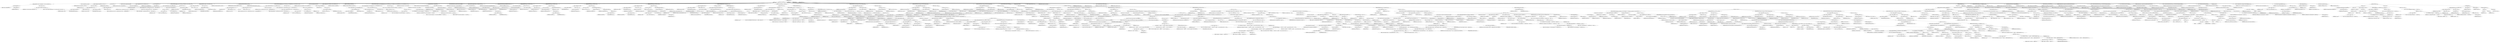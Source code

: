 digraph "execute" {  
"2930" [label = <(METHOD,execute)<SUB>1602</SUB>> ]
"302" [label = <(PARAM,this)<SUB>1602</SUB>> ]
"2931" [label = <(BLOCK,&lt;empty&gt;,&lt;empty&gt;)<SUB>1602</SUB>> ]
"2932" [label = <(CONTROL_STRUCTURE,if (&quot;javadoc2&quot;.equals(getTaskType())),if (&quot;javadoc2&quot;.equals(getTaskType())))<SUB>1603</SUB>> ]
"2933" [label = <(equals,equals(getTaskType()))<SUB>1603</SUB>> ]
"2934" [label = <(LITERAL,&quot;javadoc2&quot;,equals(getTaskType()))<SUB>1603</SUB>> ]
"2935" [label = <(getTaskType,getTaskType())<SUB>1603</SUB>> ]
"301" [label = <(IDENTIFIER,this,getTaskType())<SUB>1603</SUB>> ]
"2936" [label = <(BLOCK,&lt;empty&gt;,&lt;empty&gt;)<SUB>1603</SUB>> ]
"2937" [label = <(log,log(&quot;!! javadoc2 is deprecated. Use javadoc instead. !!&quot;))<SUB>1604</SUB>> ]
"303" [label = <(IDENTIFIER,this,log(&quot;!! javadoc2 is deprecated. Use javadoc instead. !!&quot;))<SUB>1604</SUB>> ]
"2938" [label = <(LITERAL,&quot;!! javadoc2 is deprecated. Use javadoc instead. !!&quot;,log(&quot;!! javadoc2 is deprecated. Use javadoc instead. !!&quot;))<SUB>1604</SUB>> ]
"305" [label = <(LOCAL,Vector packagesToDoc: java.util.Vector)> ]
"2939" [label = <(&lt;operator&gt;.assignment,Vector packagesToDoc = new Vector())<SUB>1607</SUB>> ]
"2940" [label = <(IDENTIFIER,packagesToDoc,Vector packagesToDoc = new Vector())<SUB>1607</SUB>> ]
"2941" [label = <(&lt;operator&gt;.alloc,new Vector())<SUB>1607</SUB>> ]
"2942" [label = <(&lt;init&gt;,new Vector())<SUB>1607</SUB>> ]
"304" [label = <(IDENTIFIER,packagesToDoc,new Vector())<SUB>1607</SUB>> ]
"308" [label = <(LOCAL,Path sourceDirs: org.apache.tools.ant.types.Path)> ]
"2943" [label = <(&lt;operator&gt;.assignment,Path sourceDirs = new Path(getProject()))<SUB>1608</SUB>> ]
"2944" [label = <(IDENTIFIER,sourceDirs,Path sourceDirs = new Path(getProject()))<SUB>1608</SUB>> ]
"2945" [label = <(&lt;operator&gt;.alloc,new Path(getProject()))<SUB>1608</SUB>> ]
"2946" [label = <(&lt;init&gt;,new Path(getProject()))<SUB>1608</SUB>> ]
"307" [label = <(IDENTIFIER,sourceDirs,new Path(getProject()))<SUB>1608</SUB>> ]
"2947" [label = <(getProject,getProject())<SUB>1608</SUB>> ]
"306" [label = <(IDENTIFIER,this,getProject())<SUB>1608</SUB>> ]
"2948" [label = <(CONTROL_STRUCTURE,if (packageList != null &amp;&amp; sourcePath == null),if (packageList != null &amp;&amp; sourcePath == null))<SUB>1610</SUB>> ]
"2949" [label = <(&lt;operator&gt;.logicalAnd,packageList != null &amp;&amp; sourcePath == null)<SUB>1610</SUB>> ]
"2950" [label = <(&lt;operator&gt;.notEquals,packageList != null)<SUB>1610</SUB>> ]
"2951" [label = <(&lt;operator&gt;.fieldAccess,this.packageList)<SUB>1610</SUB>> ]
"2952" [label = <(IDENTIFIER,this,packageList != null)<SUB>1610</SUB>> ]
"2953" [label = <(FIELD_IDENTIFIER,packageList,packageList)<SUB>1610</SUB>> ]
"2954" [label = <(LITERAL,null,packageList != null)<SUB>1610</SUB>> ]
"2955" [label = <(&lt;operator&gt;.equals,sourcePath == null)<SUB>1610</SUB>> ]
"2956" [label = <(&lt;operator&gt;.fieldAccess,this.sourcePath)<SUB>1610</SUB>> ]
"2957" [label = <(IDENTIFIER,this,sourcePath == null)<SUB>1610</SUB>> ]
"2958" [label = <(FIELD_IDENTIFIER,sourcePath,sourcePath)<SUB>1610</SUB>> ]
"2959" [label = <(LITERAL,null,sourcePath == null)<SUB>1610</SUB>> ]
"2960" [label = <(BLOCK,&lt;empty&gt;,&lt;empty&gt;)<SUB>1610</SUB>> ]
"2961" [label = <(LOCAL,String msg: java.lang.String)> ]
"2962" [label = <(&lt;operator&gt;.assignment,String msg = &quot;sourcePath attribute must be set when &quot; + &quot;specifying packagelist.&quot;)<SUB>1611</SUB>> ]
"2963" [label = <(IDENTIFIER,msg,String msg = &quot;sourcePath attribute must be set when &quot; + &quot;specifying packagelist.&quot;)<SUB>1611</SUB>> ]
"2964" [label = <(&lt;operator&gt;.addition,&quot;sourcePath attribute must be set when &quot; + &quot;specifying packagelist.&quot;)<SUB>1611</SUB>> ]
"2965" [label = <(LITERAL,&quot;sourcePath attribute must be set when &quot;,&quot;sourcePath attribute must be set when &quot; + &quot;specifying packagelist.&quot;)<SUB>1611</SUB>> ]
"2966" [label = <(LITERAL,&quot;specifying packagelist.&quot;,&quot;sourcePath attribute must be set when &quot; + &quot;specifying packagelist.&quot;)<SUB>1612</SUB>> ]
"2967" [label = <(&lt;operator&gt;.throw,throw new BuildException(msg);)<SUB>1613</SUB>> ]
"2968" [label = <(BLOCK,&lt;empty&gt;,&lt;empty&gt;)<SUB>1613</SUB>> ]
"2969" [label = <(&lt;operator&gt;.assignment,&lt;empty&gt;)> ]
"2970" [label = <(IDENTIFIER,$obj49,&lt;empty&gt;)> ]
"2971" [label = <(&lt;operator&gt;.alloc,new BuildException(msg))<SUB>1613</SUB>> ]
"2972" [label = <(&lt;init&gt;,new BuildException(msg))<SUB>1613</SUB>> ]
"2973" [label = <(IDENTIFIER,$obj49,new BuildException(msg))> ]
"2974" [label = <(IDENTIFIER,msg,new BuildException(msg))<SUB>1613</SUB>> ]
"2975" [label = <(IDENTIFIER,$obj49,&lt;empty&gt;)> ]
"2976" [label = <(CONTROL_STRUCTURE,if (sourcePath != null),if (sourcePath != null))<SUB>1616</SUB>> ]
"2977" [label = <(&lt;operator&gt;.notEquals,sourcePath != null)<SUB>1616</SUB>> ]
"2978" [label = <(&lt;operator&gt;.fieldAccess,this.sourcePath)<SUB>1616</SUB>> ]
"2979" [label = <(IDENTIFIER,this,sourcePath != null)<SUB>1616</SUB>> ]
"2980" [label = <(FIELD_IDENTIFIER,sourcePath,sourcePath)<SUB>1616</SUB>> ]
"2981" [label = <(LITERAL,null,sourcePath != null)<SUB>1616</SUB>> ]
"2982" [label = <(BLOCK,&lt;empty&gt;,&lt;empty&gt;)<SUB>1616</SUB>> ]
"2983" [label = <(addExisting,addExisting(sourcePath))<SUB>1617</SUB>> ]
"2984" [label = <(IDENTIFIER,sourceDirs,addExisting(sourcePath))<SUB>1617</SUB>> ]
"2985" [label = <(&lt;operator&gt;.fieldAccess,this.sourcePath)<SUB>1617</SUB>> ]
"2986" [label = <(IDENTIFIER,this,addExisting(sourcePath))<SUB>1617</SUB>> ]
"2987" [label = <(FIELD_IDENTIFIER,sourcePath,sourcePath)<SUB>1617</SUB>> ]
"2988" [label = <(parsePackages,parsePackages(packagesToDoc, sourceDirs))<SUB>1620</SUB>> ]
"309" [label = <(IDENTIFIER,this,parsePackages(packagesToDoc, sourceDirs))<SUB>1620</SUB>> ]
"2989" [label = <(IDENTIFIER,packagesToDoc,parsePackages(packagesToDoc, sourceDirs))<SUB>1620</SUB>> ]
"2990" [label = <(IDENTIFIER,sourceDirs,parsePackages(packagesToDoc, sourceDirs))<SUB>1620</SUB>> ]
"2991" [label = <(CONTROL_STRUCTURE,if (packagesToDoc.size() != 0 &amp;&amp; sourceDirs.size() == 0),if (packagesToDoc.size() != 0 &amp;&amp; sourceDirs.size() == 0))<SUB>1622</SUB>> ]
"2992" [label = <(&lt;operator&gt;.logicalAnd,packagesToDoc.size() != 0 &amp;&amp; sourceDirs.size() == 0)<SUB>1622</SUB>> ]
"2993" [label = <(&lt;operator&gt;.notEquals,packagesToDoc.size() != 0)<SUB>1622</SUB>> ]
"2994" [label = <(size,packagesToDoc.size())<SUB>1622</SUB>> ]
"2995" [label = <(IDENTIFIER,packagesToDoc,packagesToDoc.size())<SUB>1622</SUB>> ]
"2996" [label = <(LITERAL,0,packagesToDoc.size() != 0)<SUB>1622</SUB>> ]
"2997" [label = <(&lt;operator&gt;.equals,sourceDirs.size() == 0)<SUB>1622</SUB>> ]
"2998" [label = <(size,size())<SUB>1622</SUB>> ]
"2999" [label = <(IDENTIFIER,sourceDirs,size())<SUB>1622</SUB>> ]
"3000" [label = <(LITERAL,0,sourceDirs.size() == 0)<SUB>1622</SUB>> ]
"3001" [label = <(BLOCK,&lt;empty&gt;,&lt;empty&gt;)<SUB>1622</SUB>> ]
"3002" [label = <(LOCAL,String msg: java.lang.String)> ]
"3003" [label = <(&lt;operator&gt;.assignment,String msg = &quot;sourcePath attribute must be set when &quot; + &quot;specifying package names.&quot;)<SUB>1623</SUB>> ]
"3004" [label = <(IDENTIFIER,msg,String msg = &quot;sourcePath attribute must be set when &quot; + &quot;specifying package names.&quot;)<SUB>1623</SUB>> ]
"3005" [label = <(&lt;operator&gt;.addition,&quot;sourcePath attribute must be set when &quot; + &quot;specifying package names.&quot;)<SUB>1623</SUB>> ]
"3006" [label = <(LITERAL,&quot;sourcePath attribute must be set when &quot;,&quot;sourcePath attribute must be set when &quot; + &quot;specifying package names.&quot;)<SUB>1623</SUB>> ]
"3007" [label = <(LITERAL,&quot;specifying package names.&quot;,&quot;sourcePath attribute must be set when &quot; + &quot;specifying package names.&quot;)<SUB>1624</SUB>> ]
"3008" [label = <(&lt;operator&gt;.throw,throw new BuildException(msg);)<SUB>1625</SUB>> ]
"3009" [label = <(BLOCK,&lt;empty&gt;,&lt;empty&gt;)<SUB>1625</SUB>> ]
"3010" [label = <(&lt;operator&gt;.assignment,&lt;empty&gt;)> ]
"3011" [label = <(IDENTIFIER,$obj50,&lt;empty&gt;)> ]
"3012" [label = <(&lt;operator&gt;.alloc,new BuildException(msg))<SUB>1625</SUB>> ]
"3013" [label = <(&lt;init&gt;,new BuildException(msg))<SUB>1625</SUB>> ]
"3014" [label = <(IDENTIFIER,$obj50,new BuildException(msg))> ]
"3015" [label = <(IDENTIFIER,msg,new BuildException(msg))<SUB>1625</SUB>> ]
"3016" [label = <(IDENTIFIER,$obj50,&lt;empty&gt;)> ]
"3017" [label = <(LOCAL,Vector sourceFilesToDoc: java.util.Vector)> ]
"3018" [label = <(&lt;operator&gt;.assignment,Vector sourceFilesToDoc = (Vector) sourceFiles.clone())<SUB>1628</SUB>> ]
"3019" [label = <(IDENTIFIER,sourceFilesToDoc,Vector sourceFilesToDoc = (Vector) sourceFiles.clone())<SUB>1628</SUB>> ]
"3020" [label = <(&lt;operator&gt;.cast,(Vector) sourceFiles.clone())<SUB>1628</SUB>> ]
"3021" [label = <(TYPE_REF,Vector,Vector)<SUB>1628</SUB>> ]
"3022" [label = <(clone,sourceFiles.clone())<SUB>1628</SUB>> ]
"3023" [label = <(&lt;operator&gt;.fieldAccess,this.sourceFiles)<SUB>1628</SUB>> ]
"3024" [label = <(IDENTIFIER,this,sourceFiles.clone())<SUB>1628</SUB>> ]
"3025" [label = <(FIELD_IDENTIFIER,sourceFiles,sourceFiles)<SUB>1628</SUB>> ]
"3026" [label = <(addFileSets,this.addFileSets(sourceFilesToDoc))<SUB>1629</SUB>> ]
"310" [label = <(IDENTIFIER,this,this.addFileSets(sourceFilesToDoc))<SUB>1629</SUB>> ]
"3027" [label = <(IDENTIFIER,sourceFilesToDoc,this.addFileSets(sourceFilesToDoc))<SUB>1629</SUB>> ]
"3028" [label = <(CONTROL_STRUCTURE,if (packageList == null &amp;&amp; packagesToDoc.size() == 0 &amp;&amp; sourceFilesToDoc.size() == 0),if (packageList == null &amp;&amp; packagesToDoc.size() == 0 &amp;&amp; sourceFilesToDoc.size() == 0))<SUB>1631</SUB>> ]
"3029" [label = <(&lt;operator&gt;.logicalAnd,packageList == null &amp;&amp; packagesToDoc.size() == 0 &amp;&amp; sourceFilesToDoc.size() == 0)<SUB>1631</SUB>> ]
"3030" [label = <(&lt;operator&gt;.logicalAnd,packageList == null &amp;&amp; packagesToDoc.size() == 0)<SUB>1631</SUB>> ]
"3031" [label = <(&lt;operator&gt;.equals,packageList == null)<SUB>1631</SUB>> ]
"3032" [label = <(&lt;operator&gt;.fieldAccess,this.packageList)<SUB>1631</SUB>> ]
"3033" [label = <(IDENTIFIER,this,packageList == null)<SUB>1631</SUB>> ]
"3034" [label = <(FIELD_IDENTIFIER,packageList,packageList)<SUB>1631</SUB>> ]
"3035" [label = <(LITERAL,null,packageList == null)<SUB>1631</SUB>> ]
"3036" [label = <(&lt;operator&gt;.equals,packagesToDoc.size() == 0)<SUB>1631</SUB>> ]
"3037" [label = <(size,packagesToDoc.size())<SUB>1631</SUB>> ]
"3038" [label = <(IDENTIFIER,packagesToDoc,packagesToDoc.size())<SUB>1631</SUB>> ]
"3039" [label = <(LITERAL,0,packagesToDoc.size() == 0)<SUB>1631</SUB>> ]
"3040" [label = <(&lt;operator&gt;.equals,sourceFilesToDoc.size() == 0)<SUB>1632</SUB>> ]
"3041" [label = <(size,sourceFilesToDoc.size())<SUB>1632</SUB>> ]
"3042" [label = <(IDENTIFIER,sourceFilesToDoc,sourceFilesToDoc.size())<SUB>1632</SUB>> ]
"3043" [label = <(LITERAL,0,sourceFilesToDoc.size() == 0)<SUB>1632</SUB>> ]
"3044" [label = <(BLOCK,&lt;empty&gt;,&lt;empty&gt;)<SUB>1632</SUB>> ]
"3045" [label = <(&lt;operator&gt;.throw,throw new BuildException(&quot;No source files and no packages have &quot; + &quot;been specified.&quot;);)<SUB>1633</SUB>> ]
"3046" [label = <(BLOCK,&lt;empty&gt;,&lt;empty&gt;)<SUB>1633</SUB>> ]
"3047" [label = <(&lt;operator&gt;.assignment,&lt;empty&gt;)> ]
"3048" [label = <(IDENTIFIER,$obj51,&lt;empty&gt;)> ]
"3049" [label = <(&lt;operator&gt;.alloc,new BuildException(&quot;No source files and no packages have &quot; + &quot;been specified.&quot;))<SUB>1633</SUB>> ]
"3050" [label = <(&lt;init&gt;,new BuildException(&quot;No source files and no packages have &quot; + &quot;been specified.&quot;))<SUB>1633</SUB>> ]
"3051" [label = <(IDENTIFIER,$obj51,new BuildException(&quot;No source files and no packages have &quot; + &quot;been specified.&quot;))> ]
"3052" [label = <(&lt;operator&gt;.addition,&quot;No source files and no packages have &quot; + &quot;been specified.&quot;)<SUB>1633</SUB>> ]
"3053" [label = <(LITERAL,&quot;No source files and no packages have &quot;,&quot;No source files and no packages have &quot; + &quot;been specified.&quot;)<SUB>1633</SUB>> ]
"3054" [label = <(LITERAL,&quot;been specified.&quot;,&quot;No source files and no packages have &quot; + &quot;been specified.&quot;)<SUB>1634</SUB>> ]
"3055" [label = <(IDENTIFIER,$obj51,&lt;empty&gt;)> ]
"3056" [label = <(log,log(&quot;Generating Javadoc&quot;, Project.MSG_INFO))<SUB>1637</SUB>> ]
"311" [label = <(IDENTIFIER,this,log(&quot;Generating Javadoc&quot;, Project.MSG_INFO))<SUB>1637</SUB>> ]
"3057" [label = <(LITERAL,&quot;Generating Javadoc&quot;,log(&quot;Generating Javadoc&quot;, Project.MSG_INFO))<SUB>1637</SUB>> ]
"3058" [label = <(&lt;operator&gt;.fieldAccess,Project.MSG_INFO)<SUB>1637</SUB>> ]
"3059" [label = <(IDENTIFIER,Project,log(&quot;Generating Javadoc&quot;, Project.MSG_INFO))<SUB>1637</SUB>> ]
"3060" [label = <(FIELD_IDENTIFIER,MSG_INFO,MSG_INFO)<SUB>1637</SUB>> ]
"3061" [label = <(LOCAL,Commandline toExecute: org.apache.tools.ant.types.Commandline)> ]
"3062" [label = <(&lt;operator&gt;.assignment,Commandline toExecute = (Commandline) cmd.clone())<SUB>1639</SUB>> ]
"3063" [label = <(IDENTIFIER,toExecute,Commandline toExecute = (Commandline) cmd.clone())<SUB>1639</SUB>> ]
"3064" [label = <(&lt;operator&gt;.cast,(Commandline) cmd.clone())<SUB>1639</SUB>> ]
"3065" [label = <(TYPE_REF,Commandline,Commandline)<SUB>1639</SUB>> ]
"3066" [label = <(clone,clone())<SUB>1639</SUB>> ]
"3067" [label = <(&lt;operator&gt;.fieldAccess,this.cmd)<SUB>1639</SUB>> ]
"3068" [label = <(IDENTIFIER,this,clone())<SUB>1639</SUB>> ]
"3069" [label = <(FIELD_IDENTIFIER,cmd,cmd)<SUB>1639</SUB>> ]
"3070" [label = <(setExecutable,setExecutable(JavaEnvUtils.getJdkExecutable(&quot;javadoc&quot;)))<SUB>1640</SUB>> ]
"3071" [label = <(IDENTIFIER,toExecute,setExecutable(JavaEnvUtils.getJdkExecutable(&quot;javadoc&quot;)))<SUB>1640</SUB>> ]
"3072" [label = <(getJdkExecutable,getJdkExecutable(&quot;javadoc&quot;))<SUB>1640</SUB>> ]
"3073" [label = <(IDENTIFIER,JavaEnvUtils,getJdkExecutable(&quot;javadoc&quot;))<SUB>1640</SUB>> ]
"3074" [label = <(LITERAL,&quot;javadoc&quot;,getJdkExecutable(&quot;javadoc&quot;))<SUB>1640</SUB>> ]
"3075" [label = <(CONTROL_STRUCTURE,if (doctitle != null),if (doctitle != null))<SUB>1643</SUB>> ]
"3076" [label = <(&lt;operator&gt;.notEquals,doctitle != null)<SUB>1643</SUB>> ]
"3077" [label = <(&lt;operator&gt;.fieldAccess,this.doctitle)<SUB>1643</SUB>> ]
"3078" [label = <(IDENTIFIER,this,doctitle != null)<SUB>1643</SUB>> ]
"3079" [label = <(FIELD_IDENTIFIER,doctitle,doctitle)<SUB>1643</SUB>> ]
"3080" [label = <(LITERAL,null,doctitle != null)<SUB>1643</SUB>> ]
"3081" [label = <(BLOCK,&lt;empty&gt;,&lt;empty&gt;)<SUB>1643</SUB>> ]
"3082" [label = <(setValue,setValue(&quot;-doctitle&quot;))<SUB>1644</SUB>> ]
"3083" [label = <(createArgument,createArgument())<SUB>1644</SUB>> ]
"3084" [label = <(IDENTIFIER,toExecute,createArgument())<SUB>1644</SUB>> ]
"3085" [label = <(LITERAL,&quot;-doctitle&quot;,setValue(&quot;-doctitle&quot;))<SUB>1644</SUB>> ]
"3086" [label = <(setValue,setValue(expand(doctitle.getText())))<SUB>1645</SUB>> ]
"3087" [label = <(createArgument,createArgument())<SUB>1645</SUB>> ]
"3088" [label = <(IDENTIFIER,toExecute,createArgument())<SUB>1645</SUB>> ]
"3089" [label = <(expand,this.expand(doctitle.getText()))<SUB>1645</SUB>> ]
"312" [label = <(IDENTIFIER,this,this.expand(doctitle.getText()))<SUB>1645</SUB>> ]
"3090" [label = <(getText,doctitle.getText())<SUB>1645</SUB>> ]
"3091" [label = <(&lt;operator&gt;.fieldAccess,this.doctitle)<SUB>1645</SUB>> ]
"3092" [label = <(IDENTIFIER,this,doctitle.getText())<SUB>1645</SUB>> ]
"3093" [label = <(FIELD_IDENTIFIER,doctitle,doctitle)<SUB>1645</SUB>> ]
"3094" [label = <(CONTROL_STRUCTURE,if (header != null),if (header != null))<SUB>1647</SUB>> ]
"3095" [label = <(&lt;operator&gt;.notEquals,header != null)<SUB>1647</SUB>> ]
"3096" [label = <(&lt;operator&gt;.fieldAccess,this.header)<SUB>1647</SUB>> ]
"3097" [label = <(IDENTIFIER,this,header != null)<SUB>1647</SUB>> ]
"3098" [label = <(FIELD_IDENTIFIER,header,header)<SUB>1647</SUB>> ]
"3099" [label = <(LITERAL,null,header != null)<SUB>1647</SUB>> ]
"3100" [label = <(BLOCK,&lt;empty&gt;,&lt;empty&gt;)<SUB>1647</SUB>> ]
"3101" [label = <(setValue,setValue(&quot;-header&quot;))<SUB>1648</SUB>> ]
"3102" [label = <(createArgument,createArgument())<SUB>1648</SUB>> ]
"3103" [label = <(IDENTIFIER,toExecute,createArgument())<SUB>1648</SUB>> ]
"3104" [label = <(LITERAL,&quot;-header&quot;,setValue(&quot;-header&quot;))<SUB>1648</SUB>> ]
"3105" [label = <(setValue,setValue(expand(header.getText())))<SUB>1649</SUB>> ]
"3106" [label = <(createArgument,createArgument())<SUB>1649</SUB>> ]
"3107" [label = <(IDENTIFIER,toExecute,createArgument())<SUB>1649</SUB>> ]
"3108" [label = <(expand,this.expand(header.getText()))<SUB>1649</SUB>> ]
"313" [label = <(IDENTIFIER,this,this.expand(header.getText()))<SUB>1649</SUB>> ]
"3109" [label = <(getText,header.getText())<SUB>1649</SUB>> ]
"3110" [label = <(&lt;operator&gt;.fieldAccess,this.header)<SUB>1649</SUB>> ]
"3111" [label = <(IDENTIFIER,this,header.getText())<SUB>1649</SUB>> ]
"3112" [label = <(FIELD_IDENTIFIER,header,header)<SUB>1649</SUB>> ]
"3113" [label = <(CONTROL_STRUCTURE,if (footer != null),if (footer != null))<SUB>1651</SUB>> ]
"3114" [label = <(&lt;operator&gt;.notEquals,footer != null)<SUB>1651</SUB>> ]
"3115" [label = <(&lt;operator&gt;.fieldAccess,this.footer)<SUB>1651</SUB>> ]
"3116" [label = <(IDENTIFIER,this,footer != null)<SUB>1651</SUB>> ]
"3117" [label = <(FIELD_IDENTIFIER,footer,footer)<SUB>1651</SUB>> ]
"3118" [label = <(LITERAL,null,footer != null)<SUB>1651</SUB>> ]
"3119" [label = <(BLOCK,&lt;empty&gt;,&lt;empty&gt;)<SUB>1651</SUB>> ]
"3120" [label = <(setValue,setValue(&quot;-footer&quot;))<SUB>1652</SUB>> ]
"3121" [label = <(createArgument,createArgument())<SUB>1652</SUB>> ]
"3122" [label = <(IDENTIFIER,toExecute,createArgument())<SUB>1652</SUB>> ]
"3123" [label = <(LITERAL,&quot;-footer&quot;,setValue(&quot;-footer&quot;))<SUB>1652</SUB>> ]
"3124" [label = <(setValue,setValue(expand(footer.getText())))<SUB>1653</SUB>> ]
"3125" [label = <(createArgument,createArgument())<SUB>1653</SUB>> ]
"3126" [label = <(IDENTIFIER,toExecute,createArgument())<SUB>1653</SUB>> ]
"3127" [label = <(expand,this.expand(footer.getText()))<SUB>1653</SUB>> ]
"314" [label = <(IDENTIFIER,this,this.expand(footer.getText()))<SUB>1653</SUB>> ]
"3128" [label = <(getText,footer.getText())<SUB>1653</SUB>> ]
"3129" [label = <(&lt;operator&gt;.fieldAccess,this.footer)<SUB>1653</SUB>> ]
"3130" [label = <(IDENTIFIER,this,footer.getText())<SUB>1653</SUB>> ]
"3131" [label = <(FIELD_IDENTIFIER,footer,footer)<SUB>1653</SUB>> ]
"3132" [label = <(CONTROL_STRUCTURE,if (bottom != null),if (bottom != null))<SUB>1655</SUB>> ]
"3133" [label = <(&lt;operator&gt;.notEquals,bottom != null)<SUB>1655</SUB>> ]
"3134" [label = <(&lt;operator&gt;.fieldAccess,this.bottom)<SUB>1655</SUB>> ]
"3135" [label = <(IDENTIFIER,this,bottom != null)<SUB>1655</SUB>> ]
"3136" [label = <(FIELD_IDENTIFIER,bottom,bottom)<SUB>1655</SUB>> ]
"3137" [label = <(LITERAL,null,bottom != null)<SUB>1655</SUB>> ]
"3138" [label = <(BLOCK,&lt;empty&gt;,&lt;empty&gt;)<SUB>1655</SUB>> ]
"3139" [label = <(setValue,setValue(&quot;-bottom&quot;))<SUB>1656</SUB>> ]
"3140" [label = <(createArgument,createArgument())<SUB>1656</SUB>> ]
"3141" [label = <(IDENTIFIER,toExecute,createArgument())<SUB>1656</SUB>> ]
"3142" [label = <(LITERAL,&quot;-bottom&quot;,setValue(&quot;-bottom&quot;))<SUB>1656</SUB>> ]
"3143" [label = <(setValue,setValue(expand(bottom.getText())))<SUB>1657</SUB>> ]
"3144" [label = <(createArgument,createArgument())<SUB>1657</SUB>> ]
"3145" [label = <(IDENTIFIER,toExecute,createArgument())<SUB>1657</SUB>> ]
"3146" [label = <(expand,this.expand(bottom.getText()))<SUB>1657</SUB>> ]
"315" [label = <(IDENTIFIER,this,this.expand(bottom.getText()))<SUB>1657</SUB>> ]
"3147" [label = <(getText,bottom.getText())<SUB>1657</SUB>> ]
"3148" [label = <(&lt;operator&gt;.fieldAccess,this.bottom)<SUB>1657</SUB>> ]
"3149" [label = <(IDENTIFIER,this,bottom.getText())<SUB>1657</SUB>> ]
"3150" [label = <(FIELD_IDENTIFIER,bottom,bottom)<SUB>1657</SUB>> ]
"3151" [label = <(CONTROL_STRUCTURE,if (classpath == null),if (classpath == null))<SUB>1660</SUB>> ]
"3152" [label = <(&lt;operator&gt;.equals,classpath == null)<SUB>1660</SUB>> ]
"3153" [label = <(&lt;operator&gt;.fieldAccess,this.classpath)<SUB>1660</SUB>> ]
"3154" [label = <(IDENTIFIER,this,classpath == null)<SUB>1660</SUB>> ]
"3155" [label = <(FIELD_IDENTIFIER,classpath,classpath)<SUB>1660</SUB>> ]
"3156" [label = <(LITERAL,null,classpath == null)<SUB>1660</SUB>> ]
"3157" [label = <(BLOCK,&lt;empty&gt;,&lt;empty&gt;)<SUB>1660</SUB>> ]
"3158" [label = <(&lt;operator&gt;.assignment,this.classpath = concatSystemClasspath(&quot;last&quot;))<SUB>1661</SUB>> ]
"3159" [label = <(&lt;operator&gt;.fieldAccess,this.classpath)<SUB>1661</SUB>> ]
"3160" [label = <(IDENTIFIER,this,this.classpath = concatSystemClasspath(&quot;last&quot;))<SUB>1661</SUB>> ]
"3161" [label = <(FIELD_IDENTIFIER,classpath,classpath)<SUB>1661</SUB>> ]
"3162" [label = <(concatSystemClasspath,concatSystemClasspath(&quot;last&quot;))<SUB>1661</SUB>> ]
"3163" [label = <(BLOCK,&lt;empty&gt;,&lt;empty&gt;)<SUB>1661</SUB>> ]
"3164" [label = <(&lt;operator&gt;.assignment,&lt;empty&gt;)> ]
"3165" [label = <(IDENTIFIER,$obj52,&lt;empty&gt;)> ]
"3166" [label = <(&lt;operator&gt;.alloc,new Path(getProject()))<SUB>1661</SUB>> ]
"3167" [label = <(&lt;init&gt;,new Path(getProject()))<SUB>1661</SUB>> ]
"3168" [label = <(IDENTIFIER,$obj52,new Path(getProject()))> ]
"3169" [label = <(getProject,getProject())<SUB>1661</SUB>> ]
"316" [label = <(IDENTIFIER,this,getProject())<SUB>1661</SUB>> ]
"3170" [label = <(IDENTIFIER,$obj52,&lt;empty&gt;)> ]
"3171" [label = <(LITERAL,&quot;last&quot;,concatSystemClasspath(&quot;last&quot;))<SUB>1661</SUB>> ]
"3172" [label = <(CONTROL_STRUCTURE,else,else)<SUB>1662</SUB>> ]
"3173" [label = <(BLOCK,&lt;empty&gt;,&lt;empty&gt;)<SUB>1662</SUB>> ]
"3174" [label = <(&lt;operator&gt;.assignment,this.classpath = concatSystemClasspath(&quot;ignore&quot;))<SUB>1663</SUB>> ]
"3175" [label = <(&lt;operator&gt;.fieldAccess,this.classpath)<SUB>1663</SUB>> ]
"3176" [label = <(IDENTIFIER,this,this.classpath = concatSystemClasspath(&quot;ignore&quot;))<SUB>1663</SUB>> ]
"3177" [label = <(FIELD_IDENTIFIER,classpath,classpath)<SUB>1663</SUB>> ]
"3178" [label = <(concatSystemClasspath,concatSystemClasspath(&quot;ignore&quot;))<SUB>1663</SUB>> ]
"3179" [label = <(&lt;operator&gt;.fieldAccess,this.classpath)<SUB>1663</SUB>> ]
"3180" [label = <(IDENTIFIER,this,concatSystemClasspath(&quot;ignore&quot;))<SUB>1663</SUB>> ]
"3181" [label = <(FIELD_IDENTIFIER,classpath,classpath)<SUB>1663</SUB>> ]
"3182" [label = <(LITERAL,&quot;ignore&quot;,concatSystemClasspath(&quot;ignore&quot;))<SUB>1663</SUB>> ]
"3183" [label = <(CONTROL_STRUCTURE,if (!javadoc1),if (!javadoc1))<SUB>1666</SUB>> ]
"3184" [label = <(&lt;operator&gt;.logicalNot,!javadoc1)<SUB>1666</SUB>> ]
"3185" [label = <(&lt;operator&gt;.fieldAccess,Javadoc.javadoc1)<SUB>1666</SUB>> ]
"3186" [label = <(IDENTIFIER,Javadoc,!javadoc1)<SUB>1666</SUB>> ]
"3187" [label = <(FIELD_IDENTIFIER,javadoc1,javadoc1)<SUB>1666</SUB>> ]
"3188" [label = <(BLOCK,&lt;empty&gt;,&lt;empty&gt;)<SUB>1666</SUB>> ]
"3189" [label = <(CONTROL_STRUCTURE,if (classpath.size() &gt; 0),if (classpath.size() &gt; 0))<SUB>1667</SUB>> ]
"3190" [label = <(&lt;operator&gt;.greaterThan,classpath.size() &gt; 0)<SUB>1667</SUB>> ]
"3191" [label = <(size,size())<SUB>1667</SUB>> ]
"3192" [label = <(&lt;operator&gt;.fieldAccess,this.classpath)<SUB>1667</SUB>> ]
"3193" [label = <(IDENTIFIER,this,size())<SUB>1667</SUB>> ]
"3194" [label = <(FIELD_IDENTIFIER,classpath,classpath)<SUB>1667</SUB>> ]
"3195" [label = <(LITERAL,0,classpath.size() &gt; 0)<SUB>1667</SUB>> ]
"3196" [label = <(BLOCK,&lt;empty&gt;,&lt;empty&gt;)<SUB>1667</SUB>> ]
"3197" [label = <(setValue,setValue(&quot;-classpath&quot;))<SUB>1668</SUB>> ]
"3198" [label = <(createArgument,createArgument())<SUB>1668</SUB>> ]
"3199" [label = <(IDENTIFIER,toExecute,createArgument())<SUB>1668</SUB>> ]
"3200" [label = <(LITERAL,&quot;-classpath&quot;,setValue(&quot;-classpath&quot;))<SUB>1668</SUB>> ]
"3201" [label = <(setPath,setPath(classpath))<SUB>1669</SUB>> ]
"3202" [label = <(createArgument,createArgument())<SUB>1669</SUB>> ]
"3203" [label = <(IDENTIFIER,toExecute,createArgument())<SUB>1669</SUB>> ]
"3204" [label = <(&lt;operator&gt;.fieldAccess,this.classpath)<SUB>1669</SUB>> ]
"3205" [label = <(IDENTIFIER,this,setPath(classpath))<SUB>1669</SUB>> ]
"3206" [label = <(FIELD_IDENTIFIER,classpath,classpath)<SUB>1669</SUB>> ]
"3207" [label = <(CONTROL_STRUCTURE,if (sourceDirs.size() &gt; 0),if (sourceDirs.size() &gt; 0))<SUB>1671</SUB>> ]
"3208" [label = <(&lt;operator&gt;.greaterThan,sourceDirs.size() &gt; 0)<SUB>1671</SUB>> ]
"3209" [label = <(size,size())<SUB>1671</SUB>> ]
"3210" [label = <(IDENTIFIER,sourceDirs,size())<SUB>1671</SUB>> ]
"3211" [label = <(LITERAL,0,sourceDirs.size() &gt; 0)<SUB>1671</SUB>> ]
"3212" [label = <(BLOCK,&lt;empty&gt;,&lt;empty&gt;)<SUB>1671</SUB>> ]
"3213" [label = <(setValue,setValue(&quot;-sourcepath&quot;))<SUB>1672</SUB>> ]
"3214" [label = <(createArgument,createArgument())<SUB>1672</SUB>> ]
"3215" [label = <(IDENTIFIER,toExecute,createArgument())<SUB>1672</SUB>> ]
"3216" [label = <(LITERAL,&quot;-sourcepath&quot;,setValue(&quot;-sourcepath&quot;))<SUB>1672</SUB>> ]
"3217" [label = <(setPath,setPath(sourceDirs))<SUB>1673</SUB>> ]
"3218" [label = <(createArgument,createArgument())<SUB>1673</SUB>> ]
"3219" [label = <(IDENTIFIER,toExecute,createArgument())<SUB>1673</SUB>> ]
"3220" [label = <(IDENTIFIER,sourceDirs,setPath(sourceDirs))<SUB>1673</SUB>> ]
"3221" [label = <(CONTROL_STRUCTURE,else,else)<SUB>1675</SUB>> ]
"3222" [label = <(BLOCK,&lt;empty&gt;,&lt;empty&gt;)<SUB>1675</SUB>> ]
"3223" [label = <(append,append(classpath))<SUB>1676</SUB>> ]
"3224" [label = <(IDENTIFIER,sourceDirs,append(classpath))<SUB>1676</SUB>> ]
"3225" [label = <(&lt;operator&gt;.fieldAccess,this.classpath)<SUB>1676</SUB>> ]
"3226" [label = <(IDENTIFIER,this,append(classpath))<SUB>1676</SUB>> ]
"3227" [label = <(FIELD_IDENTIFIER,classpath,classpath)<SUB>1676</SUB>> ]
"3228" [label = <(CONTROL_STRUCTURE,if (sourceDirs.size() &gt; 0),if (sourceDirs.size() &gt; 0))<SUB>1677</SUB>> ]
"3229" [label = <(&lt;operator&gt;.greaterThan,sourceDirs.size() &gt; 0)<SUB>1677</SUB>> ]
"3230" [label = <(size,size())<SUB>1677</SUB>> ]
"3231" [label = <(IDENTIFIER,sourceDirs,size())<SUB>1677</SUB>> ]
"3232" [label = <(LITERAL,0,sourceDirs.size() &gt; 0)<SUB>1677</SUB>> ]
"3233" [label = <(BLOCK,&lt;empty&gt;,&lt;empty&gt;)<SUB>1677</SUB>> ]
"3234" [label = <(setValue,setValue(&quot;-classpath&quot;))<SUB>1678</SUB>> ]
"3235" [label = <(createArgument,createArgument())<SUB>1678</SUB>> ]
"3236" [label = <(IDENTIFIER,toExecute,createArgument())<SUB>1678</SUB>> ]
"3237" [label = <(LITERAL,&quot;-classpath&quot;,setValue(&quot;-classpath&quot;))<SUB>1678</SUB>> ]
"3238" [label = <(setPath,setPath(sourceDirs))<SUB>1679</SUB>> ]
"3239" [label = <(createArgument,createArgument())<SUB>1679</SUB>> ]
"3240" [label = <(IDENTIFIER,toExecute,createArgument())<SUB>1679</SUB>> ]
"3241" [label = <(IDENTIFIER,sourceDirs,setPath(sourceDirs))<SUB>1679</SUB>> ]
"3242" [label = <(CONTROL_STRUCTURE,if (version &amp;&amp; doclet == null),if (version &amp;&amp; doclet == null))<SUB>1683</SUB>> ]
"3243" [label = <(&lt;operator&gt;.logicalAnd,version &amp;&amp; doclet == null)<SUB>1683</SUB>> ]
"3244" [label = <(&lt;operator&gt;.fieldAccess,this.version)<SUB>1683</SUB>> ]
"3245" [label = <(IDENTIFIER,this,version &amp;&amp; doclet == null)<SUB>1683</SUB>> ]
"3246" [label = <(FIELD_IDENTIFIER,version,version)<SUB>1683</SUB>> ]
"3247" [label = <(&lt;operator&gt;.equals,doclet == null)<SUB>1683</SUB>> ]
"3248" [label = <(&lt;operator&gt;.fieldAccess,this.doclet)<SUB>1683</SUB>> ]
"3249" [label = <(IDENTIFIER,this,doclet == null)<SUB>1683</SUB>> ]
"3250" [label = <(FIELD_IDENTIFIER,doclet,doclet)<SUB>1683</SUB>> ]
"3251" [label = <(LITERAL,null,doclet == null)<SUB>1683</SUB>> ]
"3252" [label = <(BLOCK,&lt;empty&gt;,&lt;empty&gt;)<SUB>1683</SUB>> ]
"3253" [label = <(setValue,setValue(&quot;-version&quot;))<SUB>1684</SUB>> ]
"3254" [label = <(createArgument,createArgument())<SUB>1684</SUB>> ]
"3255" [label = <(IDENTIFIER,toExecute,createArgument())<SUB>1684</SUB>> ]
"3256" [label = <(LITERAL,&quot;-version&quot;,setValue(&quot;-version&quot;))<SUB>1684</SUB>> ]
"3257" [label = <(CONTROL_STRUCTURE,if (author &amp;&amp; doclet == null),if (author &amp;&amp; doclet == null))<SUB>1686</SUB>> ]
"3258" [label = <(&lt;operator&gt;.logicalAnd,author &amp;&amp; doclet == null)<SUB>1686</SUB>> ]
"3259" [label = <(&lt;operator&gt;.fieldAccess,this.author)<SUB>1686</SUB>> ]
"3260" [label = <(IDENTIFIER,this,author &amp;&amp; doclet == null)<SUB>1686</SUB>> ]
"3261" [label = <(FIELD_IDENTIFIER,author,author)<SUB>1686</SUB>> ]
"3262" [label = <(&lt;operator&gt;.equals,doclet == null)<SUB>1686</SUB>> ]
"3263" [label = <(&lt;operator&gt;.fieldAccess,this.doclet)<SUB>1686</SUB>> ]
"3264" [label = <(IDENTIFIER,this,doclet == null)<SUB>1686</SUB>> ]
"3265" [label = <(FIELD_IDENTIFIER,doclet,doclet)<SUB>1686</SUB>> ]
"3266" [label = <(LITERAL,null,doclet == null)<SUB>1686</SUB>> ]
"3267" [label = <(BLOCK,&lt;empty&gt;,&lt;empty&gt;)<SUB>1686</SUB>> ]
"3268" [label = <(setValue,setValue(&quot;-author&quot;))<SUB>1687</SUB>> ]
"3269" [label = <(createArgument,createArgument())<SUB>1687</SUB>> ]
"3270" [label = <(IDENTIFIER,toExecute,createArgument())<SUB>1687</SUB>> ]
"3271" [label = <(LITERAL,&quot;-author&quot;,setValue(&quot;-author&quot;))<SUB>1687</SUB>> ]
"3272" [label = <(CONTROL_STRUCTURE,if (javadoc1 || doclet == null),if (javadoc1 || doclet == null))<SUB>1690</SUB>> ]
"3273" [label = <(&lt;operator&gt;.logicalOr,javadoc1 || doclet == null)<SUB>1690</SUB>> ]
"3274" [label = <(&lt;operator&gt;.fieldAccess,Javadoc.javadoc1)<SUB>1690</SUB>> ]
"3275" [label = <(IDENTIFIER,Javadoc,javadoc1 || doclet == null)<SUB>1690</SUB>> ]
"3276" [label = <(FIELD_IDENTIFIER,javadoc1,javadoc1)<SUB>1690</SUB>> ]
"3277" [label = <(&lt;operator&gt;.equals,doclet == null)<SUB>1690</SUB>> ]
"3278" [label = <(&lt;operator&gt;.fieldAccess,this.doclet)<SUB>1690</SUB>> ]
"3279" [label = <(IDENTIFIER,this,doclet == null)<SUB>1690</SUB>> ]
"3280" [label = <(FIELD_IDENTIFIER,doclet,doclet)<SUB>1690</SUB>> ]
"3281" [label = <(LITERAL,null,doclet == null)<SUB>1690</SUB>> ]
"3282" [label = <(BLOCK,&lt;empty&gt;,&lt;empty&gt;)<SUB>1690</SUB>> ]
"3283" [label = <(CONTROL_STRUCTURE,if (destDir == null),if (destDir == null))<SUB>1691</SUB>> ]
"3284" [label = <(&lt;operator&gt;.equals,destDir == null)<SUB>1691</SUB>> ]
"3285" [label = <(&lt;operator&gt;.fieldAccess,this.destDir)<SUB>1691</SUB>> ]
"3286" [label = <(IDENTIFIER,this,destDir == null)<SUB>1691</SUB>> ]
"3287" [label = <(FIELD_IDENTIFIER,destDir,destDir)<SUB>1691</SUB>> ]
"3288" [label = <(LITERAL,null,destDir == null)<SUB>1691</SUB>> ]
"3289" [label = <(BLOCK,&lt;empty&gt;,&lt;empty&gt;)<SUB>1691</SUB>> ]
"3290" [label = <(LOCAL,String msg: java.lang.String)> ]
"3291" [label = <(&lt;operator&gt;.assignment,String msg = &quot;destDir attribute must be set!&quot;)<SUB>1692</SUB>> ]
"3292" [label = <(IDENTIFIER,msg,String msg = &quot;destDir attribute must be set!&quot;)<SUB>1692</SUB>> ]
"3293" [label = <(LITERAL,&quot;destDir attribute must be set!&quot;,String msg = &quot;destDir attribute must be set!&quot;)<SUB>1692</SUB>> ]
"3294" [label = <(&lt;operator&gt;.throw,throw new BuildException(msg);)<SUB>1693</SUB>> ]
"3295" [label = <(BLOCK,&lt;empty&gt;,&lt;empty&gt;)<SUB>1693</SUB>> ]
"3296" [label = <(&lt;operator&gt;.assignment,&lt;empty&gt;)> ]
"3297" [label = <(IDENTIFIER,$obj53,&lt;empty&gt;)> ]
"3298" [label = <(&lt;operator&gt;.alloc,new BuildException(msg))<SUB>1693</SUB>> ]
"3299" [label = <(&lt;init&gt;,new BuildException(msg))<SUB>1693</SUB>> ]
"3300" [label = <(IDENTIFIER,$obj53,new BuildException(msg))> ]
"3301" [label = <(IDENTIFIER,msg,new BuildException(msg))<SUB>1693</SUB>> ]
"3302" [label = <(IDENTIFIER,$obj53,&lt;empty&gt;)> ]
"3303" [label = <(CONTROL_STRUCTURE,if (!javadoc1),if (!javadoc1))<SUB>1699</SUB>> ]
"3304" [label = <(&lt;operator&gt;.logicalNot,!javadoc1)<SUB>1699</SUB>> ]
"3305" [label = <(&lt;operator&gt;.fieldAccess,Javadoc.javadoc1)<SUB>1699</SUB>> ]
"3306" [label = <(IDENTIFIER,Javadoc,!javadoc1)<SUB>1699</SUB>> ]
"3307" [label = <(FIELD_IDENTIFIER,javadoc1,javadoc1)<SUB>1699</SUB>> ]
"3308" [label = <(BLOCK,&lt;empty&gt;,&lt;empty&gt;)<SUB>1699</SUB>> ]
"3309" [label = <(CONTROL_STRUCTURE,if (doclet != null),if (doclet != null))<SUB>1700</SUB>> ]
"3310" [label = <(&lt;operator&gt;.notEquals,doclet != null)<SUB>1700</SUB>> ]
"3311" [label = <(&lt;operator&gt;.fieldAccess,this.doclet)<SUB>1700</SUB>> ]
"3312" [label = <(IDENTIFIER,this,doclet != null)<SUB>1700</SUB>> ]
"3313" [label = <(FIELD_IDENTIFIER,doclet,doclet)<SUB>1700</SUB>> ]
"3314" [label = <(LITERAL,null,doclet != null)<SUB>1700</SUB>> ]
"3315" [label = <(BLOCK,&lt;empty&gt;,&lt;empty&gt;)<SUB>1700</SUB>> ]
"3316" [label = <(CONTROL_STRUCTURE,if (doclet.getName() == null),if (doclet.getName() == null))<SUB>1701</SUB>> ]
"3317" [label = <(&lt;operator&gt;.equals,doclet.getName() == null)<SUB>1701</SUB>> ]
"3318" [label = <(getName,getName())<SUB>1701</SUB>> ]
"3319" [label = <(&lt;operator&gt;.fieldAccess,this.doclet)<SUB>1701</SUB>> ]
"3320" [label = <(IDENTIFIER,this,getName())<SUB>1701</SUB>> ]
"3321" [label = <(FIELD_IDENTIFIER,doclet,doclet)<SUB>1701</SUB>> ]
"3322" [label = <(LITERAL,null,doclet.getName() == null)<SUB>1701</SUB>> ]
"3323" [label = <(BLOCK,&lt;empty&gt;,&lt;empty&gt;)<SUB>1701</SUB>> ]
"3324" [label = <(&lt;operator&gt;.throw,throw new BuildException(&quot;The doclet name must be &quot; + &quot;specified.&quot;, getLocation());)<SUB>1702</SUB>> ]
"3325" [label = <(BLOCK,&lt;empty&gt;,&lt;empty&gt;)<SUB>1702</SUB>> ]
"3326" [label = <(&lt;operator&gt;.assignment,&lt;empty&gt;)> ]
"3327" [label = <(IDENTIFIER,$obj54,&lt;empty&gt;)> ]
"3328" [label = <(&lt;operator&gt;.alloc,new BuildException(&quot;The doclet name must be &quot; + &quot;specified.&quot;, getLocation()))<SUB>1702</SUB>> ]
"3329" [label = <(&lt;init&gt;,new BuildException(&quot;The doclet name must be &quot; + &quot;specified.&quot;, getLocation()))<SUB>1702</SUB>> ]
"3330" [label = <(IDENTIFIER,$obj54,new BuildException(&quot;The doclet name must be &quot; + &quot;specified.&quot;, getLocation()))> ]
"3331" [label = <(&lt;operator&gt;.addition,&quot;The doclet name must be &quot; + &quot;specified.&quot;)<SUB>1702</SUB>> ]
"3332" [label = <(LITERAL,&quot;The doclet name must be &quot;,&quot;The doclet name must be &quot; + &quot;specified.&quot;)<SUB>1702</SUB>> ]
"3333" [label = <(LITERAL,&quot;specified.&quot;,&quot;The doclet name must be &quot; + &quot;specified.&quot;)<SUB>1703</SUB>> ]
"3334" [label = <(getLocation,getLocation())<SUB>1703</SUB>> ]
"317" [label = <(IDENTIFIER,this,getLocation())<SUB>1703</SUB>> ]
"3335" [label = <(IDENTIFIER,$obj54,&lt;empty&gt;)> ]
"3336" [label = <(CONTROL_STRUCTURE,else,else)<SUB>1704</SUB>> ]
"3337" [label = <(BLOCK,&lt;empty&gt;,&lt;empty&gt;)<SUB>1704</SUB>> ]
"3338" [label = <(setValue,setValue(&quot;-doclet&quot;))<SUB>1705</SUB>> ]
"3339" [label = <(createArgument,createArgument())<SUB>1705</SUB>> ]
"3340" [label = <(IDENTIFIER,toExecute,createArgument())<SUB>1705</SUB>> ]
"3341" [label = <(LITERAL,&quot;-doclet&quot;,setValue(&quot;-doclet&quot;))<SUB>1705</SUB>> ]
"3342" [label = <(setValue,setValue(doclet.getName()))<SUB>1706</SUB>> ]
"3343" [label = <(createArgument,createArgument())<SUB>1706</SUB>> ]
"3344" [label = <(IDENTIFIER,toExecute,createArgument())<SUB>1706</SUB>> ]
"3345" [label = <(getName,getName())<SUB>1706</SUB>> ]
"3346" [label = <(&lt;operator&gt;.fieldAccess,this.doclet)<SUB>1706</SUB>> ]
"3347" [label = <(IDENTIFIER,this,getName())<SUB>1706</SUB>> ]
"3348" [label = <(FIELD_IDENTIFIER,doclet,doclet)<SUB>1706</SUB>> ]
"3349" [label = <(CONTROL_STRUCTURE,if (doclet.getPath() != null),if (doclet.getPath() != null))<SUB>1707</SUB>> ]
"3350" [label = <(&lt;operator&gt;.notEquals,doclet.getPath() != null)<SUB>1707</SUB>> ]
"3351" [label = <(getPath,getPath())<SUB>1707</SUB>> ]
"3352" [label = <(&lt;operator&gt;.fieldAccess,this.doclet)<SUB>1707</SUB>> ]
"3353" [label = <(IDENTIFIER,this,getPath())<SUB>1707</SUB>> ]
"3354" [label = <(FIELD_IDENTIFIER,doclet,doclet)<SUB>1707</SUB>> ]
"3355" [label = <(LITERAL,null,doclet.getPath() != null)<SUB>1707</SUB>> ]
"3356" [label = <(BLOCK,&lt;empty&gt;,&lt;empty&gt;)<SUB>1707</SUB>> ]
"3357" [label = <(LOCAL,Path docletPath: org.apache.tools.ant.types.Path)> ]
"3358" [label = <(&lt;operator&gt;.assignment,Path docletPath = concatSystemClasspath(&quot;ignore&quot;))<SUB>1708</SUB>> ]
"3359" [label = <(IDENTIFIER,docletPath,Path docletPath = concatSystemClasspath(&quot;ignore&quot;))<SUB>1708</SUB>> ]
"3360" [label = <(concatSystemClasspath,concatSystemClasspath(&quot;ignore&quot;))<SUB>1709</SUB>> ]
"3361" [label = <(getPath,getPath())<SUB>1709</SUB>> ]
"3362" [label = <(&lt;operator&gt;.fieldAccess,this.doclet)<SUB>1709</SUB>> ]
"3363" [label = <(IDENTIFIER,this,getPath())<SUB>1709</SUB>> ]
"3364" [label = <(FIELD_IDENTIFIER,doclet,doclet)<SUB>1709</SUB>> ]
"3365" [label = <(LITERAL,&quot;ignore&quot;,concatSystemClasspath(&quot;ignore&quot;))<SUB>1709</SUB>> ]
"3366" [label = <(CONTROL_STRUCTURE,if (docletPath.size() != 0),if (docletPath.size() != 0))<SUB>1710</SUB>> ]
"3367" [label = <(&lt;operator&gt;.notEquals,docletPath.size() != 0)<SUB>1710</SUB>> ]
"3368" [label = <(size,size())<SUB>1710</SUB>> ]
"3369" [label = <(IDENTIFIER,docletPath,size())<SUB>1710</SUB>> ]
"3370" [label = <(LITERAL,0,docletPath.size() != 0)<SUB>1710</SUB>> ]
"3371" [label = <(BLOCK,&lt;empty&gt;,&lt;empty&gt;)<SUB>1710</SUB>> ]
"3372" [label = <(setValue,setValue(&quot;-docletpath&quot;))<SUB>1711</SUB>> ]
"3373" [label = <(createArgument,createArgument())<SUB>1711</SUB>> ]
"3374" [label = <(IDENTIFIER,toExecute,createArgument())<SUB>1711</SUB>> ]
"3375" [label = <(LITERAL,&quot;-docletpath&quot;,setValue(&quot;-docletpath&quot;))<SUB>1711</SUB>> ]
"3376" [label = <(setPath,setPath(docletPath))<SUB>1712</SUB>> ]
"3377" [label = <(createArgument,createArgument())<SUB>1712</SUB>> ]
"3378" [label = <(IDENTIFIER,toExecute,createArgument())<SUB>1712</SUB>> ]
"3379" [label = <(IDENTIFIER,docletPath,setPath(docletPath))<SUB>1712</SUB>> ]
"3380" [label = <(CONTROL_STRUCTURE,for (Enumeration e = doclet.getParams(); Some(e.hasMoreElements()); ),for (Enumeration e = doclet.getParams(); Some(e.hasMoreElements()); ))<SUB>1715</SUB>> ]
"3381" [label = <(LOCAL,Enumeration e: java.util.Enumeration)> ]
"3382" [label = <(&lt;operator&gt;.assignment,Enumeration e = getParams())<SUB>1715</SUB>> ]
"3383" [label = <(IDENTIFIER,e,Enumeration e = getParams())<SUB>1715</SUB>> ]
"3384" [label = <(getParams,getParams())<SUB>1715</SUB>> ]
"3385" [label = <(&lt;operator&gt;.fieldAccess,this.doclet)<SUB>1715</SUB>> ]
"3386" [label = <(IDENTIFIER,this,getParams())<SUB>1715</SUB>> ]
"3387" [label = <(FIELD_IDENTIFIER,doclet,doclet)<SUB>1715</SUB>> ]
"3388" [label = <(hasMoreElements,e.hasMoreElements())<SUB>1716</SUB>> ]
"3389" [label = <(IDENTIFIER,e,e.hasMoreElements())<SUB>1716</SUB>> ]
"3390" [label = <(BLOCK,&lt;empty&gt;,&lt;empty&gt;)<SUB>1716</SUB>> ]
"3391" [label = <(LOCAL,DocletParam param: org.apache.tools.ant.taskdefs.Javadoc$DocletParam)> ]
"3392" [label = <(&lt;operator&gt;.assignment,Javadoc$DocletParam param = (DocletParam) e.nextElement())<SUB>1717</SUB>> ]
"3393" [label = <(IDENTIFIER,param,Javadoc$DocletParam param = (DocletParam) e.nextElement())<SUB>1717</SUB>> ]
"3394" [label = <(&lt;operator&gt;.cast,(DocletParam) e.nextElement())<SUB>1717</SUB>> ]
"3395" [label = <(TYPE_REF,DocletParam,DocletParam)<SUB>1717</SUB>> ]
"3396" [label = <(nextElement,e.nextElement())<SUB>1717</SUB>> ]
"3397" [label = <(IDENTIFIER,e,e.nextElement())<SUB>1717</SUB>> ]
"3398" [label = <(CONTROL_STRUCTURE,if (param.getName() == null),if (param.getName() == null))<SUB>1718</SUB>> ]
"3399" [label = <(&lt;operator&gt;.equals,param.getName() == null)<SUB>1718</SUB>> ]
"3400" [label = <(getName,param.getName())<SUB>1718</SUB>> ]
"3401" [label = <(IDENTIFIER,param,param.getName())<SUB>1718</SUB>> ]
"3402" [label = <(LITERAL,null,param.getName() == null)<SUB>1718</SUB>> ]
"3403" [label = <(BLOCK,&lt;empty&gt;,&lt;empty&gt;)<SUB>1718</SUB>> ]
"3404" [label = <(&lt;operator&gt;.throw,throw new BuildException(&quot;Doclet parameters must &quot; + &quot;have a name&quot;);)<SUB>1719</SUB>> ]
"3405" [label = <(BLOCK,&lt;empty&gt;,&lt;empty&gt;)<SUB>1719</SUB>> ]
"3406" [label = <(&lt;operator&gt;.assignment,&lt;empty&gt;)> ]
"3407" [label = <(IDENTIFIER,$obj55,&lt;empty&gt;)> ]
"3408" [label = <(&lt;operator&gt;.alloc,new BuildException(&quot;Doclet parameters must &quot; + &quot;have a name&quot;))<SUB>1719</SUB>> ]
"3409" [label = <(&lt;init&gt;,new BuildException(&quot;Doclet parameters must &quot; + &quot;have a name&quot;))<SUB>1719</SUB>> ]
"3410" [label = <(IDENTIFIER,$obj55,new BuildException(&quot;Doclet parameters must &quot; + &quot;have a name&quot;))> ]
"3411" [label = <(&lt;operator&gt;.addition,&quot;Doclet parameters must &quot; + &quot;have a name&quot;)<SUB>1719</SUB>> ]
"3412" [label = <(LITERAL,&quot;Doclet parameters must &quot;,&quot;Doclet parameters must &quot; + &quot;have a name&quot;)<SUB>1719</SUB>> ]
"3413" [label = <(LITERAL,&quot;have a name&quot;,&quot;Doclet parameters must &quot; + &quot;have a name&quot;)<SUB>1720</SUB>> ]
"3414" [label = <(IDENTIFIER,$obj55,&lt;empty&gt;)> ]
"3415" [label = <(setValue,setValue(param.getName()))<SUB>1723</SUB>> ]
"3416" [label = <(createArgument,createArgument())<SUB>1723</SUB>> ]
"3417" [label = <(IDENTIFIER,toExecute,createArgument())<SUB>1723</SUB>> ]
"3418" [label = <(getName,param.getName())<SUB>1723</SUB>> ]
"3419" [label = <(IDENTIFIER,param,param.getName())<SUB>1723</SUB>> ]
"3420" [label = <(CONTROL_STRUCTURE,if (param.getValue() != null),if (param.getValue() != null))<SUB>1724</SUB>> ]
"3421" [label = <(&lt;operator&gt;.notEquals,param.getValue() != null)<SUB>1724</SUB>> ]
"3422" [label = <(getValue,param.getValue())<SUB>1724</SUB>> ]
"3423" [label = <(IDENTIFIER,param,param.getValue())<SUB>1724</SUB>> ]
"3424" [label = <(LITERAL,null,param.getValue() != null)<SUB>1724</SUB>> ]
"3425" [label = <(BLOCK,&lt;empty&gt;,&lt;empty&gt;)<SUB>1724</SUB>> ]
"3426" [label = <(setValue,setValue(param.getValue()))<SUB>1725</SUB>> ]
"3427" [label = <(createArgument,createArgument())<SUB>1725</SUB>> ]
"3428" [label = <(IDENTIFIER,toExecute,createArgument())<SUB>1725</SUB>> ]
"3429" [label = <(getValue,param.getValue())<SUB>1726</SUB>> ]
"3430" [label = <(IDENTIFIER,param,param.getValue())<SUB>1726</SUB>> ]
"3431" [label = <(CONTROL_STRUCTURE,if (bootclasspath != null &amp;&amp; bootclasspath.size() &gt; 0),if (bootclasspath != null &amp;&amp; bootclasspath.size() &gt; 0))<SUB>1731</SUB>> ]
"3432" [label = <(&lt;operator&gt;.logicalAnd,bootclasspath != null &amp;&amp; bootclasspath.size() &gt; 0)<SUB>1731</SUB>> ]
"3433" [label = <(&lt;operator&gt;.notEquals,bootclasspath != null)<SUB>1731</SUB>> ]
"3434" [label = <(&lt;operator&gt;.fieldAccess,this.bootclasspath)<SUB>1731</SUB>> ]
"3435" [label = <(IDENTIFIER,this,bootclasspath != null)<SUB>1731</SUB>> ]
"3436" [label = <(FIELD_IDENTIFIER,bootclasspath,bootclasspath)<SUB>1731</SUB>> ]
"3437" [label = <(LITERAL,null,bootclasspath != null)<SUB>1731</SUB>> ]
"3438" [label = <(&lt;operator&gt;.greaterThan,bootclasspath.size() &gt; 0)<SUB>1731</SUB>> ]
"3439" [label = <(size,size())<SUB>1731</SUB>> ]
"3440" [label = <(&lt;operator&gt;.fieldAccess,this.bootclasspath)<SUB>1731</SUB>> ]
"3441" [label = <(IDENTIFIER,this,size())<SUB>1731</SUB>> ]
"3442" [label = <(FIELD_IDENTIFIER,bootclasspath,bootclasspath)<SUB>1731</SUB>> ]
"3443" [label = <(LITERAL,0,bootclasspath.size() &gt; 0)<SUB>1731</SUB>> ]
"3444" [label = <(BLOCK,&lt;empty&gt;,&lt;empty&gt;)<SUB>1731</SUB>> ]
"3445" [label = <(setValue,setValue(&quot;-bootclasspath&quot;))<SUB>1732</SUB>> ]
"3446" [label = <(createArgument,createArgument())<SUB>1732</SUB>> ]
"3447" [label = <(IDENTIFIER,toExecute,createArgument())<SUB>1732</SUB>> ]
"3448" [label = <(LITERAL,&quot;-bootclasspath&quot;,setValue(&quot;-bootclasspath&quot;))<SUB>1732</SUB>> ]
"3449" [label = <(setPath,setPath(bootclasspath))<SUB>1733</SUB>> ]
"3450" [label = <(createArgument,createArgument())<SUB>1733</SUB>> ]
"3451" [label = <(IDENTIFIER,toExecute,createArgument())<SUB>1733</SUB>> ]
"3452" [label = <(&lt;operator&gt;.fieldAccess,this.bootclasspath)<SUB>1733</SUB>> ]
"3453" [label = <(IDENTIFIER,this,setPath(bootclasspath))<SUB>1733</SUB>> ]
"3454" [label = <(FIELD_IDENTIFIER,bootclasspath,bootclasspath)<SUB>1733</SUB>> ]
"3455" [label = <(CONTROL_STRUCTURE,if (links.size() != 0),if (links.size() != 0))<SUB>1737</SUB>> ]
"3456" [label = <(&lt;operator&gt;.notEquals,links.size() != 0)<SUB>1737</SUB>> ]
"3457" [label = <(size,links.size())<SUB>1737</SUB>> ]
"3458" [label = <(&lt;operator&gt;.fieldAccess,this.links)<SUB>1737</SUB>> ]
"3459" [label = <(IDENTIFIER,this,links.size())<SUB>1737</SUB>> ]
"3460" [label = <(FIELD_IDENTIFIER,links,links)<SUB>1737</SUB>> ]
"3461" [label = <(LITERAL,0,links.size() != 0)<SUB>1737</SUB>> ]
"3462" [label = <(BLOCK,&lt;empty&gt;,&lt;empty&gt;)<SUB>1737</SUB>> ]
"3463" [label = <(CONTROL_STRUCTURE,for (Enumeration e = links.elements(); Some(e.hasMoreElements()); ),for (Enumeration e = links.elements(); Some(e.hasMoreElements()); ))<SUB>1738</SUB>> ]
"3464" [label = <(LOCAL,Enumeration e: java.util.Enumeration)> ]
"3465" [label = <(&lt;operator&gt;.assignment,Enumeration e = links.elements())<SUB>1738</SUB>> ]
"3466" [label = <(IDENTIFIER,e,Enumeration e = links.elements())<SUB>1738</SUB>> ]
"3467" [label = <(elements,links.elements())<SUB>1738</SUB>> ]
"3468" [label = <(&lt;operator&gt;.fieldAccess,this.links)<SUB>1738</SUB>> ]
"3469" [label = <(IDENTIFIER,this,links.elements())<SUB>1738</SUB>> ]
"3470" [label = <(FIELD_IDENTIFIER,links,links)<SUB>1738</SUB>> ]
"3471" [label = <(hasMoreElements,e.hasMoreElements())<SUB>1738</SUB>> ]
"3472" [label = <(IDENTIFIER,e,e.hasMoreElements())<SUB>1738</SUB>> ]
"3473" [label = <(BLOCK,&lt;empty&gt;,&lt;empty&gt;)<SUB>1738</SUB>> ]
"3474" [label = <(LOCAL,LinkArgument la: org.apache.tools.ant.taskdefs.Javadoc$LinkArgument)> ]
"3475" [label = <(&lt;operator&gt;.assignment,Javadoc$LinkArgument la = (LinkArgument) e.nextElement())<SUB>1739</SUB>> ]
"3476" [label = <(IDENTIFIER,la,Javadoc$LinkArgument la = (LinkArgument) e.nextElement())<SUB>1739</SUB>> ]
"3477" [label = <(&lt;operator&gt;.cast,(LinkArgument) e.nextElement())<SUB>1739</SUB>> ]
"3478" [label = <(TYPE_REF,LinkArgument,LinkArgument)<SUB>1739</SUB>> ]
"3479" [label = <(nextElement,e.nextElement())<SUB>1739</SUB>> ]
"3480" [label = <(IDENTIFIER,e,e.nextElement())<SUB>1739</SUB>> ]
"3481" [label = <(CONTROL_STRUCTURE,if (la.getHref() == null || la.getHref().length() == 0),if (la.getHref() == null || la.getHref().length() == 0))<SUB>1741</SUB>> ]
"3482" [label = <(&lt;operator&gt;.logicalOr,la.getHref() == null || la.getHref().length() == 0)<SUB>1741</SUB>> ]
"3483" [label = <(&lt;operator&gt;.equals,la.getHref() == null)<SUB>1741</SUB>> ]
"3484" [label = <(getHref,la.getHref())<SUB>1741</SUB>> ]
"3485" [label = <(IDENTIFIER,la,la.getHref())<SUB>1741</SUB>> ]
"3486" [label = <(LITERAL,null,la.getHref() == null)<SUB>1741</SUB>> ]
"3487" [label = <(&lt;operator&gt;.equals,la.getHref().length() == 0)<SUB>1741</SUB>> ]
"3488" [label = <(length,la.getHref().length())<SUB>1741</SUB>> ]
"3489" [label = <(getHref,la.getHref())<SUB>1741</SUB>> ]
"3490" [label = <(IDENTIFIER,la,la.getHref())<SUB>1741</SUB>> ]
"3491" [label = <(LITERAL,0,la.getHref().length() == 0)<SUB>1741</SUB>> ]
"3492" [label = <(BLOCK,&lt;empty&gt;,&lt;empty&gt;)<SUB>1741</SUB>> ]
"3493" [label = <(log,log(&quot;No href was given for the link - skipping&quot;, Project.MSG_VERBOSE))<SUB>1742</SUB>> ]
"318" [label = <(IDENTIFIER,this,log(&quot;No href was given for the link - skipping&quot;, Project.MSG_VERBOSE))<SUB>1742</SUB>> ]
"3494" [label = <(LITERAL,&quot;No href was given for the link - skipping&quot;,log(&quot;No href was given for the link - skipping&quot;, Project.MSG_VERBOSE))<SUB>1742</SUB>> ]
"3495" [label = <(&lt;operator&gt;.fieldAccess,Project.MSG_VERBOSE)<SUB>1743</SUB>> ]
"3496" [label = <(IDENTIFIER,Project,log(&quot;No href was given for the link - skipping&quot;, Project.MSG_VERBOSE))<SUB>1743</SUB>> ]
"3497" [label = <(FIELD_IDENTIFIER,MSG_VERBOSE,MSG_VERBOSE)<SUB>1743</SUB>> ]
"3498" [label = <(CONTROL_STRUCTURE,continue;,continue;)<SUB>1744</SUB>> ]
"3499" [label = <(CONTROL_STRUCTURE,else,else)<SUB>1745</SUB>> ]
"3500" [label = <(BLOCK,&lt;empty&gt;,&lt;empty&gt;)<SUB>1745</SUB>> ]
"3501" [label = <(CONTROL_STRUCTURE,try,try)<SUB>1747</SUB>> ]
"3502" [label = <(BLOCK,try,try)<SUB>1747</SUB>> ]
"320" [label = <(LOCAL,URL base: java.net.URL)> ]
"3503" [label = <(&lt;operator&gt;.assignment,URL base = new URL(&quot;file://.&quot;))<SUB>1748</SUB>> ]
"3504" [label = <(IDENTIFIER,base,URL base = new URL(&quot;file://.&quot;))<SUB>1748</SUB>> ]
"3505" [label = <(&lt;operator&gt;.alloc,new URL(&quot;file://.&quot;))<SUB>1748</SUB>> ]
"3506" [label = <(&lt;init&gt;,new URL(&quot;file://.&quot;))<SUB>1748</SUB>> ]
"319" [label = <(IDENTIFIER,base,new URL(&quot;file://.&quot;))<SUB>1748</SUB>> ]
"3507" [label = <(LITERAL,&quot;file://.&quot;,new URL(&quot;file://.&quot;))<SUB>1748</SUB>> ]
"3508" [label = <(BLOCK,&lt;empty&gt;,&lt;empty&gt;)<SUB>1749</SUB>> ]
"3509" [label = <(&lt;operator&gt;.assignment,&lt;empty&gt;)> ]
"3510" [label = <(IDENTIFIER,$obj57,&lt;empty&gt;)> ]
"3511" [label = <(&lt;operator&gt;.alloc,new URL(base, la.getHref()))<SUB>1749</SUB>> ]
"3512" [label = <(&lt;init&gt;,new URL(base, la.getHref()))<SUB>1749</SUB>> ]
"3513" [label = <(IDENTIFIER,$obj57,new URL(base, la.getHref()))> ]
"3514" [label = <(IDENTIFIER,base,new URL(base, la.getHref()))<SUB>1749</SUB>> ]
"3515" [label = <(getHref,la.getHref())<SUB>1749</SUB>> ]
"3516" [label = <(IDENTIFIER,la,la.getHref())<SUB>1749</SUB>> ]
"3517" [label = <(IDENTIFIER,$obj57,&lt;empty&gt;)> ]
"3518" [label = <(BLOCK,catch,catch)> ]
"3519" [label = <(BLOCK,&lt;empty&gt;,&lt;empty&gt;)<SUB>1750</SUB>> ]
"3520" [label = <(log,log(&quot;Link href \&quot;&quot; + la.getHref() + &quot;\&quot; is not a valid url - skipping link&quot;, Project.MSG_WARN))<SUB>1752</SUB>> ]
"321" [label = <(IDENTIFIER,this,log(&quot;Link href \&quot;&quot; + la.getHref() + &quot;\&quot; is not a valid url - skipping link&quot;, Project.MSG_WARN))<SUB>1752</SUB>> ]
"3521" [label = <(&lt;operator&gt;.addition,&quot;Link href \&quot;&quot; + la.getHref() + &quot;\&quot; is not a valid url - skipping link&quot;)<SUB>1752</SUB>> ]
"3522" [label = <(&lt;operator&gt;.addition,&quot;Link href \&quot;&quot; + la.getHref())<SUB>1752</SUB>> ]
"3523" [label = <(LITERAL,&quot;Link href \&quot;&quot;,&quot;Link href \&quot;&quot; + la.getHref())<SUB>1752</SUB>> ]
"3524" [label = <(getHref,la.getHref())<SUB>1752</SUB>> ]
"3525" [label = <(IDENTIFIER,la,la.getHref())<SUB>1752</SUB>> ]
"3526" [label = <(LITERAL,&quot;\&quot; is not a valid url - skipping link&quot;,&quot;Link href \&quot;&quot; + la.getHref() + &quot;\&quot; is not a valid url - skipping link&quot;)<SUB>1753</SUB>> ]
"3527" [label = <(&lt;operator&gt;.fieldAccess,Project.MSG_WARN)<SUB>1754</SUB>> ]
"3528" [label = <(IDENTIFIER,Project,log(&quot;Link href \&quot;&quot; + la.getHref() + &quot;\&quot; is not a valid url - skipping link&quot;, Project.MSG_WARN))<SUB>1754</SUB>> ]
"3529" [label = <(FIELD_IDENTIFIER,MSG_WARN,MSG_WARN)<SUB>1754</SUB>> ]
"3530" [label = <(CONTROL_STRUCTURE,continue;,continue;)<SUB>1755</SUB>> ]
"3531" [label = <(CONTROL_STRUCTURE,if (la.isLinkOffline()),if (la.isLinkOffline()))<SUB>1759</SUB>> ]
"3532" [label = <(isLinkOffline,la.isLinkOffline())<SUB>1759</SUB>> ]
"3533" [label = <(IDENTIFIER,la,la.isLinkOffline())<SUB>1759</SUB>> ]
"3534" [label = <(BLOCK,&lt;empty&gt;,&lt;empty&gt;)<SUB>1759</SUB>> ]
"3535" [label = <(LOCAL,File packageListLocation: java.io.File)> ]
"3536" [label = <(&lt;operator&gt;.assignment,File packageListLocation = la.getPackagelistLoc())<SUB>1760</SUB>> ]
"3537" [label = <(IDENTIFIER,packageListLocation,File packageListLocation = la.getPackagelistLoc())<SUB>1760</SUB>> ]
"3538" [label = <(getPackagelistLoc,la.getPackagelistLoc())<SUB>1760</SUB>> ]
"3539" [label = <(IDENTIFIER,la,la.getPackagelistLoc())<SUB>1760</SUB>> ]
"3540" [label = <(CONTROL_STRUCTURE,if (packageListLocation == null),if (packageListLocation == null))<SUB>1761</SUB>> ]
"3541" [label = <(&lt;operator&gt;.equals,packageListLocation == null)<SUB>1761</SUB>> ]
"3542" [label = <(IDENTIFIER,packageListLocation,packageListLocation == null)<SUB>1761</SUB>> ]
"3543" [label = <(LITERAL,null,packageListLocation == null)<SUB>1761</SUB>> ]
"3544" [label = <(BLOCK,&lt;empty&gt;,&lt;empty&gt;)<SUB>1761</SUB>> ]
"3545" [label = <(&lt;operator&gt;.throw,throw new BuildException(&quot;The package list &quot; + &quot; location for link &quot; + la.getHref() + &quot; must be provided because the link is &quot; + &quot;offline&quot;);)<SUB>1762</SUB>> ]
"3546" [label = <(BLOCK,&lt;empty&gt;,&lt;empty&gt;)<SUB>1762</SUB>> ]
"3547" [label = <(&lt;operator&gt;.assignment,&lt;empty&gt;)> ]
"3548" [label = <(IDENTIFIER,$obj58,&lt;empty&gt;)> ]
"3549" [label = <(&lt;operator&gt;.alloc,new BuildException(&quot;The package list &quot; + &quot; location for link &quot; + la.getHref() + &quot; must be provided because the link is &quot; + &quot;offline&quot;))<SUB>1762</SUB>> ]
"3550" [label = <(&lt;init&gt;,new BuildException(&quot;The package list &quot; + &quot; location for link &quot; + la.getHref() + &quot; must be provided because the link is &quot; + &quot;offline&quot;))<SUB>1762</SUB>> ]
"3551" [label = <(IDENTIFIER,$obj58,new BuildException(&quot;The package list &quot; + &quot; location for link &quot; + la.getHref() + &quot; must be provided because the link is &quot; + &quot;offline&quot;))> ]
"3552" [label = <(&lt;operator&gt;.addition,&quot;The package list &quot; + &quot; location for link &quot; + la.getHref() + &quot; must be provided because the link is &quot; + &quot;offline&quot;)<SUB>1762</SUB>> ]
"3553" [label = <(&lt;operator&gt;.addition,&quot;The package list &quot; + &quot; location for link &quot; + la.getHref() + &quot; must be provided because the link is &quot;)<SUB>1762</SUB>> ]
"3554" [label = <(&lt;operator&gt;.addition,&quot;The package list &quot; + &quot; location for link &quot; + la.getHref())<SUB>1762</SUB>> ]
"3555" [label = <(&lt;operator&gt;.addition,&quot;The package list &quot; + &quot; location for link &quot;)<SUB>1762</SUB>> ]
"3556" [label = <(LITERAL,&quot;The package list &quot;,&quot;The package list &quot; + &quot; location for link &quot;)<SUB>1762</SUB>> ]
"3557" [label = <(LITERAL,&quot; location for link &quot;,&quot;The package list &quot; + &quot; location for link &quot;)<SUB>1763</SUB>> ]
"3558" [label = <(getHref,la.getHref())<SUB>1763</SUB>> ]
"3559" [label = <(IDENTIFIER,la,la.getHref())<SUB>1763</SUB>> ]
"3560" [label = <(LITERAL,&quot; must be provided because the link is &quot;,&quot;The package list &quot; + &quot; location for link &quot; + la.getHref() + &quot; must be provided because the link is &quot;)<SUB>1764</SUB>> ]
"3561" [label = <(LITERAL,&quot;offline&quot;,&quot;The package list &quot; + &quot; location for link &quot; + la.getHref() + &quot; must be provided because the link is &quot; + &quot;offline&quot;)<SUB>1765</SUB>> ]
"3562" [label = <(IDENTIFIER,$obj58,&lt;empty&gt;)> ]
"323" [label = <(LOCAL,File packageListFile: java.io.File)> ]
"3563" [label = <(&lt;operator&gt;.assignment,File packageListFile = new File(packageListLocation, &quot;package-list&quot;))<SUB>1767</SUB>> ]
"3564" [label = <(IDENTIFIER,packageListFile,File packageListFile = new File(packageListLocation, &quot;package-list&quot;))<SUB>1767</SUB>> ]
"3565" [label = <(&lt;operator&gt;.alloc,new File(packageListLocation, &quot;package-list&quot;))<SUB>1768</SUB>> ]
"3566" [label = <(&lt;init&gt;,new File(packageListLocation, &quot;package-list&quot;))<SUB>1768</SUB>> ]
"322" [label = <(IDENTIFIER,packageListFile,new File(packageListLocation, &quot;package-list&quot;))<SUB>1767</SUB>> ]
"3567" [label = <(IDENTIFIER,packageListLocation,new File(packageListLocation, &quot;package-list&quot;))<SUB>1768</SUB>> ]
"3568" [label = <(LITERAL,&quot;package-list&quot;,new File(packageListLocation, &quot;package-list&quot;))<SUB>1768</SUB>> ]
"3569" [label = <(CONTROL_STRUCTURE,if (packageListFile.exists()),if (packageListFile.exists()))<SUB>1769</SUB>> ]
"3570" [label = <(exists,packageListFile.exists())<SUB>1769</SUB>> ]
"3571" [label = <(IDENTIFIER,packageListFile,packageListFile.exists())<SUB>1769</SUB>> ]
"3572" [label = <(BLOCK,&lt;empty&gt;,&lt;empty&gt;)<SUB>1769</SUB>> ]
"3573" [label = <(CONTROL_STRUCTURE,try,try)<SUB>1770</SUB>> ]
"3574" [label = <(BLOCK,try,try)<SUB>1770</SUB>> ]
"3575" [label = <(LOCAL,String packageListURL: java.lang.String)> ]
"3576" [label = <(&lt;operator&gt;.assignment,String packageListURL = toExternalForm())<SUB>1771</SUB>> ]
"3577" [label = <(IDENTIFIER,packageListURL,String packageListURL = toExternalForm())<SUB>1771</SUB>> ]
"3578" [label = <(toExternalForm,toExternalForm())<SUB>1772</SUB>> ]
"3579" [label = <(getFileURL,getFileURL(packageListLocation))<SUB>1772</SUB>> ]
"3580" [label = <(&lt;operator&gt;.fieldAccess,this.fileUtils)<SUB>1772</SUB>> ]
"3581" [label = <(IDENTIFIER,this,getFileURL(packageListLocation))<SUB>1772</SUB>> ]
"3582" [label = <(FIELD_IDENTIFIER,fileUtils,fileUtils)<SUB>1772</SUB>> ]
"3583" [label = <(IDENTIFIER,packageListLocation,getFileURL(packageListLocation))<SUB>1772</SUB>> ]
"3584" [label = <(setValue,setValue(&quot;-linkoffline&quot;))<SUB>1774</SUB>> ]
"3585" [label = <(createArgument,createArgument())<SUB>1774</SUB>> ]
"3586" [label = <(IDENTIFIER,toExecute,createArgument())<SUB>1774</SUB>> ]
"3587" [label = <(LITERAL,&quot;-linkoffline&quot;,setValue(&quot;-linkoffline&quot;))<SUB>1775</SUB>> ]
"3588" [label = <(setValue,setValue(la.getHref()))<SUB>1776</SUB>> ]
"3589" [label = <(createArgument,createArgument())<SUB>1776</SUB>> ]
"3590" [label = <(IDENTIFIER,toExecute,createArgument())<SUB>1776</SUB>> ]
"3591" [label = <(getHref,la.getHref())<SUB>1777</SUB>> ]
"3592" [label = <(IDENTIFIER,la,la.getHref())<SUB>1777</SUB>> ]
"3593" [label = <(setValue,setValue(packageListURL))<SUB>1778</SUB>> ]
"3594" [label = <(createArgument,createArgument())<SUB>1778</SUB>> ]
"3595" [label = <(IDENTIFIER,toExecute,createArgument())<SUB>1778</SUB>> ]
"3596" [label = <(IDENTIFIER,packageListURL,setValue(packageListURL))<SUB>1779</SUB>> ]
"3597" [label = <(BLOCK,catch,catch)> ]
"3598" [label = <(BLOCK,&lt;empty&gt;,&lt;empty&gt;)<SUB>1780</SUB>> ]
"3599" [label = <(log,log(&quot;Warning: Package list location was &quot; + &quot;invalid &quot; + packageListLocation, Project.MSG_WARN))<SUB>1781</SUB>> ]
"324" [label = <(IDENTIFIER,this,log(&quot;Warning: Package list location was &quot; + &quot;invalid &quot; + packageListLocation, Project.MSG_WARN))<SUB>1781</SUB>> ]
"3600" [label = <(&lt;operator&gt;.addition,&quot;Warning: Package list location was &quot; + &quot;invalid &quot; + packageListLocation)<SUB>1781</SUB>> ]
"3601" [label = <(&lt;operator&gt;.addition,&quot;Warning: Package list location was &quot; + &quot;invalid &quot;)<SUB>1781</SUB>> ]
"3602" [label = <(LITERAL,&quot;Warning: Package list location was &quot;,&quot;Warning: Package list location was &quot; + &quot;invalid &quot;)<SUB>1781</SUB>> ]
"3603" [label = <(LITERAL,&quot;invalid &quot;,&quot;Warning: Package list location was &quot; + &quot;invalid &quot;)<SUB>1782</SUB>> ]
"3604" [label = <(IDENTIFIER,packageListLocation,&quot;Warning: Package list location was &quot; + &quot;invalid &quot; + packageListLocation)<SUB>1782</SUB>> ]
"3605" [label = <(&lt;operator&gt;.fieldAccess,Project.MSG_WARN)<SUB>1783</SUB>> ]
"3606" [label = <(IDENTIFIER,Project,log(&quot;Warning: Package list location was &quot; + &quot;invalid &quot; + packageListLocation, Project.MSG_WARN))<SUB>1783</SUB>> ]
"3607" [label = <(FIELD_IDENTIFIER,MSG_WARN,MSG_WARN)<SUB>1783</SUB>> ]
"3608" [label = <(CONTROL_STRUCTURE,else,else)<SUB>1785</SUB>> ]
"3609" [label = <(BLOCK,&lt;empty&gt;,&lt;empty&gt;)<SUB>1785</SUB>> ]
"3610" [label = <(log,log(&quot;Warning: No package list was found at &quot; + packageListLocation, Project.MSG_VERBOSE))<SUB>1786</SUB>> ]
"325" [label = <(IDENTIFIER,this,log(&quot;Warning: No package list was found at &quot; + packageListLocation, Project.MSG_VERBOSE))<SUB>1786</SUB>> ]
"3611" [label = <(&lt;operator&gt;.addition,&quot;Warning: No package list was found at &quot; + packageListLocation)<SUB>1786</SUB>> ]
"3612" [label = <(LITERAL,&quot;Warning: No package list was found at &quot;,&quot;Warning: No package list was found at &quot; + packageListLocation)<SUB>1786</SUB>> ]
"3613" [label = <(IDENTIFIER,packageListLocation,&quot;Warning: No package list was found at &quot; + packageListLocation)<SUB>1787</SUB>> ]
"3614" [label = <(&lt;operator&gt;.fieldAccess,Project.MSG_VERBOSE)<SUB>1787</SUB>> ]
"3615" [label = <(IDENTIFIER,Project,log(&quot;Warning: No package list was found at &quot; + packageListLocation, Project.MSG_VERBOSE))<SUB>1787</SUB>> ]
"3616" [label = <(FIELD_IDENTIFIER,MSG_VERBOSE,MSG_VERBOSE)<SUB>1787</SUB>> ]
"3617" [label = <(CONTROL_STRUCTURE,else,else)<SUB>1789</SUB>> ]
"3618" [label = <(BLOCK,&lt;empty&gt;,&lt;empty&gt;)<SUB>1789</SUB>> ]
"3619" [label = <(setValue,setValue(&quot;-link&quot;))<SUB>1790</SUB>> ]
"3620" [label = <(createArgument,createArgument())<SUB>1790</SUB>> ]
"3621" [label = <(IDENTIFIER,toExecute,createArgument())<SUB>1790</SUB>> ]
"3622" [label = <(LITERAL,&quot;-link&quot;,setValue(&quot;-link&quot;))<SUB>1790</SUB>> ]
"3623" [label = <(setValue,setValue(la.getHref()))<SUB>1791</SUB>> ]
"3624" [label = <(createArgument,createArgument())<SUB>1791</SUB>> ]
"3625" [label = <(IDENTIFIER,toExecute,createArgument())<SUB>1791</SUB>> ]
"3626" [label = <(getHref,la.getHref())<SUB>1791</SUB>> ]
"3627" [label = <(IDENTIFIER,la,la.getHref())<SUB>1791</SUB>> ]
"3628" [label = <(CONTROL_STRUCTURE,if (group != null),if (group != null))<SUB>1808</SUB>> ]
"3629" [label = <(&lt;operator&gt;.notEquals,group != null)<SUB>1808</SUB>> ]
"3630" [label = <(&lt;operator&gt;.fieldAccess,this.group)<SUB>1808</SUB>> ]
"3631" [label = <(IDENTIFIER,this,group != null)<SUB>1808</SUB>> ]
"3632" [label = <(FIELD_IDENTIFIER,group,group)<SUB>1808</SUB>> ]
"3633" [label = <(LITERAL,null,group != null)<SUB>1808</SUB>> ]
"3634" [label = <(BLOCK,&lt;empty&gt;,&lt;empty&gt;)<SUB>1808</SUB>> ]
"327" [label = <(LOCAL,StringTokenizer tok: java.util.StringTokenizer)> ]
"3635" [label = <(&lt;operator&gt;.assignment,StringTokenizer tok = new StringTokenizer(group, &quot;,&quot;, false))<SUB>1809</SUB>> ]
"3636" [label = <(IDENTIFIER,tok,StringTokenizer tok = new StringTokenizer(group, &quot;,&quot;, false))<SUB>1809</SUB>> ]
"3637" [label = <(&lt;operator&gt;.alloc,new StringTokenizer(group, &quot;,&quot;, false))<SUB>1809</SUB>> ]
"3638" [label = <(&lt;init&gt;,new StringTokenizer(group, &quot;,&quot;, false))<SUB>1809</SUB>> ]
"326" [label = <(IDENTIFIER,tok,new StringTokenizer(group, &quot;,&quot;, false))<SUB>1809</SUB>> ]
"3639" [label = <(&lt;operator&gt;.fieldAccess,this.group)<SUB>1809</SUB>> ]
"3640" [label = <(IDENTIFIER,this,new StringTokenizer(group, &quot;,&quot;, false))<SUB>1809</SUB>> ]
"3641" [label = <(FIELD_IDENTIFIER,group,group)<SUB>1809</SUB>> ]
"3642" [label = <(LITERAL,&quot;,&quot;,new StringTokenizer(group, &quot;,&quot;, false))<SUB>1809</SUB>> ]
"3643" [label = <(LITERAL,false,new StringTokenizer(group, &quot;,&quot;, false))<SUB>1809</SUB>> ]
"3644" [label = <(CONTROL_STRUCTURE,while (tok.hasMoreTokens()),while (tok.hasMoreTokens()))<SUB>1810</SUB>> ]
"3645" [label = <(hasMoreTokens,tok.hasMoreTokens())<SUB>1810</SUB>> ]
"3646" [label = <(IDENTIFIER,tok,tok.hasMoreTokens())<SUB>1810</SUB>> ]
"3647" [label = <(BLOCK,&lt;empty&gt;,&lt;empty&gt;)<SUB>1810</SUB>> ]
"3648" [label = <(LOCAL,String grp: java.lang.String)> ]
"3649" [label = <(&lt;operator&gt;.assignment,String grp = tok.nextToken().trim())<SUB>1811</SUB>> ]
"3650" [label = <(IDENTIFIER,grp,String grp = tok.nextToken().trim())<SUB>1811</SUB>> ]
"3651" [label = <(trim,tok.nextToken().trim())<SUB>1811</SUB>> ]
"3652" [label = <(nextToken,tok.nextToken())<SUB>1811</SUB>> ]
"3653" [label = <(IDENTIFIER,tok,tok.nextToken())<SUB>1811</SUB>> ]
"3654" [label = <(LOCAL,int space: int)> ]
"3655" [label = <(&lt;operator&gt;.assignment,int space = grp.indexOf(&quot; &quot;))<SUB>1812</SUB>> ]
"3656" [label = <(IDENTIFIER,space,int space = grp.indexOf(&quot; &quot;))<SUB>1812</SUB>> ]
"3657" [label = <(indexOf,grp.indexOf(&quot; &quot;))<SUB>1812</SUB>> ]
"3658" [label = <(IDENTIFIER,grp,grp.indexOf(&quot; &quot;))<SUB>1812</SUB>> ]
"3659" [label = <(LITERAL,&quot; &quot;,grp.indexOf(&quot; &quot;))<SUB>1812</SUB>> ]
"3660" [label = <(CONTROL_STRUCTURE,if (space &gt; 0),if (space &gt; 0))<SUB>1813</SUB>> ]
"3661" [label = <(&lt;operator&gt;.greaterThan,space &gt; 0)<SUB>1813</SUB>> ]
"3662" [label = <(IDENTIFIER,space,space &gt; 0)<SUB>1813</SUB>> ]
"3663" [label = <(LITERAL,0,space &gt; 0)<SUB>1813</SUB>> ]
"3664" [label = <(BLOCK,&lt;empty&gt;,&lt;empty&gt;)<SUB>1813</SUB>> ]
"3665" [label = <(LOCAL,String name: java.lang.String)> ]
"3666" [label = <(&lt;operator&gt;.assignment,String name = grp.substring(0, space))<SUB>1814</SUB>> ]
"3667" [label = <(IDENTIFIER,name,String name = grp.substring(0, space))<SUB>1814</SUB>> ]
"3668" [label = <(substring,grp.substring(0, space))<SUB>1814</SUB>> ]
"3669" [label = <(IDENTIFIER,grp,grp.substring(0, space))<SUB>1814</SUB>> ]
"3670" [label = <(LITERAL,0,grp.substring(0, space))<SUB>1814</SUB>> ]
"3671" [label = <(IDENTIFIER,space,grp.substring(0, space))<SUB>1814</SUB>> ]
"3672" [label = <(LOCAL,String pkgList: java.lang.String)> ]
"3673" [label = <(&lt;operator&gt;.assignment,String pkgList = grp.substring(space + 1))<SUB>1815</SUB>> ]
"3674" [label = <(IDENTIFIER,pkgList,String pkgList = grp.substring(space + 1))<SUB>1815</SUB>> ]
"3675" [label = <(substring,grp.substring(space + 1))<SUB>1815</SUB>> ]
"3676" [label = <(IDENTIFIER,grp,grp.substring(space + 1))<SUB>1815</SUB>> ]
"3677" [label = <(&lt;operator&gt;.addition,space + 1)<SUB>1815</SUB>> ]
"3678" [label = <(IDENTIFIER,space,space + 1)<SUB>1815</SUB>> ]
"3679" [label = <(LITERAL,1,space + 1)<SUB>1815</SUB>> ]
"3680" [label = <(setValue,setValue(&quot;-group&quot;))<SUB>1816</SUB>> ]
"3681" [label = <(createArgument,createArgument())<SUB>1816</SUB>> ]
"3682" [label = <(IDENTIFIER,toExecute,createArgument())<SUB>1816</SUB>> ]
"3683" [label = <(LITERAL,&quot;-group&quot;,setValue(&quot;-group&quot;))<SUB>1816</SUB>> ]
"3684" [label = <(setValue,setValue(name))<SUB>1817</SUB>> ]
"3685" [label = <(createArgument,createArgument())<SUB>1817</SUB>> ]
"3686" [label = <(IDENTIFIER,toExecute,createArgument())<SUB>1817</SUB>> ]
"3687" [label = <(IDENTIFIER,name,setValue(name))<SUB>1817</SUB>> ]
"3688" [label = <(setValue,setValue(pkgList))<SUB>1818</SUB>> ]
"3689" [label = <(createArgument,createArgument())<SUB>1818</SUB>> ]
"3690" [label = <(IDENTIFIER,toExecute,createArgument())<SUB>1818</SUB>> ]
"3691" [label = <(IDENTIFIER,pkgList,setValue(pkgList))<SUB>1818</SUB>> ]
"3692" [label = <(CONTROL_STRUCTURE,if (groups.size() != 0),if (groups.size() != 0))<SUB>1824</SUB>> ]
"3693" [label = <(&lt;operator&gt;.notEquals,groups.size() != 0)<SUB>1824</SUB>> ]
"3694" [label = <(size,groups.size())<SUB>1824</SUB>> ]
"3695" [label = <(&lt;operator&gt;.fieldAccess,this.groups)<SUB>1824</SUB>> ]
"3696" [label = <(IDENTIFIER,this,groups.size())<SUB>1824</SUB>> ]
"3697" [label = <(FIELD_IDENTIFIER,groups,groups)<SUB>1824</SUB>> ]
"3698" [label = <(LITERAL,0,groups.size() != 0)<SUB>1824</SUB>> ]
"3699" [label = <(BLOCK,&lt;empty&gt;,&lt;empty&gt;)<SUB>1824</SUB>> ]
"3700" [label = <(CONTROL_STRUCTURE,for (Enumeration e = groups.elements(); Some(e.hasMoreElements()); ),for (Enumeration e = groups.elements(); Some(e.hasMoreElements()); ))<SUB>1825</SUB>> ]
"3701" [label = <(LOCAL,Enumeration e: java.util.Enumeration)> ]
"3702" [label = <(&lt;operator&gt;.assignment,Enumeration e = groups.elements())<SUB>1825</SUB>> ]
"3703" [label = <(IDENTIFIER,e,Enumeration e = groups.elements())<SUB>1825</SUB>> ]
"3704" [label = <(elements,groups.elements())<SUB>1825</SUB>> ]
"3705" [label = <(&lt;operator&gt;.fieldAccess,this.groups)<SUB>1825</SUB>> ]
"3706" [label = <(IDENTIFIER,this,groups.elements())<SUB>1825</SUB>> ]
"3707" [label = <(FIELD_IDENTIFIER,groups,groups)<SUB>1825</SUB>> ]
"3708" [label = <(hasMoreElements,e.hasMoreElements())<SUB>1825</SUB>> ]
"3709" [label = <(IDENTIFIER,e,e.hasMoreElements())<SUB>1825</SUB>> ]
"3710" [label = <(BLOCK,&lt;empty&gt;,&lt;empty&gt;)<SUB>1825</SUB>> ]
"3711" [label = <(LOCAL,GroupArgument ga: org.apache.tools.ant.taskdefs.Javadoc$GroupArgument)> ]
"3712" [label = <(&lt;operator&gt;.assignment,Javadoc$GroupArgument ga = (GroupArgument) e.nextElement())<SUB>1826</SUB>> ]
"3713" [label = <(IDENTIFIER,ga,Javadoc$GroupArgument ga = (GroupArgument) e.nextElement())<SUB>1826</SUB>> ]
"3714" [label = <(&lt;operator&gt;.cast,(GroupArgument) e.nextElement())<SUB>1826</SUB>> ]
"3715" [label = <(TYPE_REF,GroupArgument,GroupArgument)<SUB>1826</SUB>> ]
"3716" [label = <(nextElement,e.nextElement())<SUB>1826</SUB>> ]
"3717" [label = <(IDENTIFIER,e,e.nextElement())<SUB>1826</SUB>> ]
"3718" [label = <(LOCAL,String title: java.lang.String)> ]
"3719" [label = <(&lt;operator&gt;.assignment,String title = ga.getTitle())<SUB>1827</SUB>> ]
"3720" [label = <(IDENTIFIER,title,String title = ga.getTitle())<SUB>1827</SUB>> ]
"3721" [label = <(getTitle,ga.getTitle())<SUB>1827</SUB>> ]
"3722" [label = <(IDENTIFIER,ga,ga.getTitle())<SUB>1827</SUB>> ]
"3723" [label = <(LOCAL,String packages: java.lang.String)> ]
"3724" [label = <(&lt;operator&gt;.assignment,String packages = ga.getPackages())<SUB>1828</SUB>> ]
"3725" [label = <(IDENTIFIER,packages,String packages = ga.getPackages())<SUB>1828</SUB>> ]
"3726" [label = <(getPackages,ga.getPackages())<SUB>1828</SUB>> ]
"3727" [label = <(IDENTIFIER,ga,ga.getPackages())<SUB>1828</SUB>> ]
"3728" [label = <(CONTROL_STRUCTURE,if (title == null || packages == null),if (title == null || packages == null))<SUB>1829</SUB>> ]
"3729" [label = <(&lt;operator&gt;.logicalOr,title == null || packages == null)<SUB>1829</SUB>> ]
"3730" [label = <(&lt;operator&gt;.equals,title == null)<SUB>1829</SUB>> ]
"3731" [label = <(IDENTIFIER,title,title == null)<SUB>1829</SUB>> ]
"3732" [label = <(LITERAL,null,title == null)<SUB>1829</SUB>> ]
"3733" [label = <(&lt;operator&gt;.equals,packages == null)<SUB>1829</SUB>> ]
"3734" [label = <(IDENTIFIER,packages,packages == null)<SUB>1829</SUB>> ]
"3735" [label = <(LITERAL,null,packages == null)<SUB>1829</SUB>> ]
"3736" [label = <(BLOCK,&lt;empty&gt;,&lt;empty&gt;)<SUB>1829</SUB>> ]
"3737" [label = <(&lt;operator&gt;.throw,throw new BuildException(&quot;The title and packages must &quot; + &quot;be specified for group &quot; + &quot;elements.&quot;);)<SUB>1830</SUB>> ]
"3738" [label = <(BLOCK,&lt;empty&gt;,&lt;empty&gt;)<SUB>1830</SUB>> ]
"3739" [label = <(&lt;operator&gt;.assignment,&lt;empty&gt;)> ]
"3740" [label = <(IDENTIFIER,$obj61,&lt;empty&gt;)> ]
"3741" [label = <(&lt;operator&gt;.alloc,new BuildException(&quot;The title and packages must &quot; + &quot;be specified for group &quot; + &quot;elements.&quot;))<SUB>1830</SUB>> ]
"3742" [label = <(&lt;init&gt;,new BuildException(&quot;The title and packages must &quot; + &quot;be specified for group &quot; + &quot;elements.&quot;))<SUB>1830</SUB>> ]
"3743" [label = <(IDENTIFIER,$obj61,new BuildException(&quot;The title and packages must &quot; + &quot;be specified for group &quot; + &quot;elements.&quot;))> ]
"3744" [label = <(&lt;operator&gt;.addition,&quot;The title and packages must &quot; + &quot;be specified for group &quot; + &quot;elements.&quot;)<SUB>1830</SUB>> ]
"3745" [label = <(&lt;operator&gt;.addition,&quot;The title and packages must &quot; + &quot;be specified for group &quot;)<SUB>1830</SUB>> ]
"3746" [label = <(LITERAL,&quot;The title and packages must &quot;,&quot;The title and packages must &quot; + &quot;be specified for group &quot;)<SUB>1830</SUB>> ]
"3747" [label = <(LITERAL,&quot;be specified for group &quot;,&quot;The title and packages must &quot; + &quot;be specified for group &quot;)<SUB>1831</SUB>> ]
"3748" [label = <(LITERAL,&quot;elements.&quot;,&quot;The title and packages must &quot; + &quot;be specified for group &quot; + &quot;elements.&quot;)<SUB>1832</SUB>> ]
"3749" [label = <(IDENTIFIER,$obj61,&lt;empty&gt;)> ]
"3750" [label = <(setValue,setValue(&quot;-group&quot;))<SUB>1834</SUB>> ]
"3751" [label = <(createArgument,createArgument())<SUB>1834</SUB>> ]
"3752" [label = <(IDENTIFIER,toExecute,createArgument())<SUB>1834</SUB>> ]
"3753" [label = <(LITERAL,&quot;-group&quot;,setValue(&quot;-group&quot;))<SUB>1834</SUB>> ]
"3754" [label = <(setValue,setValue(expand(title)))<SUB>1835</SUB>> ]
"3755" [label = <(createArgument,createArgument())<SUB>1835</SUB>> ]
"3756" [label = <(IDENTIFIER,toExecute,createArgument())<SUB>1835</SUB>> ]
"3757" [label = <(expand,this.expand(title))<SUB>1835</SUB>> ]
"328" [label = <(IDENTIFIER,this,this.expand(title))<SUB>1835</SUB>> ]
"3758" [label = <(IDENTIFIER,title,this.expand(title))<SUB>1835</SUB>> ]
"3759" [label = <(setValue,setValue(packages))<SUB>1836</SUB>> ]
"3760" [label = <(createArgument,createArgument())<SUB>1836</SUB>> ]
"3761" [label = <(IDENTIFIER,toExecute,createArgument())<SUB>1836</SUB>> ]
"3762" [label = <(IDENTIFIER,packages,setValue(packages))<SUB>1836</SUB>> ]
"3763" [label = <(CONTROL_STRUCTURE,if (javadoc4),if (javadoc4))<SUB>1841</SUB>> ]
"3764" [label = <(&lt;operator&gt;.fieldAccess,Javadoc.javadoc4)<SUB>1841</SUB>> ]
"3765" [label = <(IDENTIFIER,Javadoc,if (javadoc4))<SUB>1841</SUB>> ]
"3766" [label = <(FIELD_IDENTIFIER,javadoc4,javadoc4)<SUB>1841</SUB>> ]
"3767" [label = <(BLOCK,&lt;empty&gt;,&lt;empty&gt;)<SUB>1841</SUB>> ]
"3768" [label = <(CONTROL_STRUCTURE,for (Enumeration e = tags.elements(); Some(e.hasMoreElements()); ),for (Enumeration e = tags.elements(); Some(e.hasMoreElements()); ))<SUB>1842</SUB>> ]
"3769" [label = <(LOCAL,Enumeration e: java.util.Enumeration)> ]
"3770" [label = <(&lt;operator&gt;.assignment,Enumeration e = tags.elements())<SUB>1842</SUB>> ]
"3771" [label = <(IDENTIFIER,e,Enumeration e = tags.elements())<SUB>1842</SUB>> ]
"3772" [label = <(elements,tags.elements())<SUB>1842</SUB>> ]
"3773" [label = <(&lt;operator&gt;.fieldAccess,this.tags)<SUB>1842</SUB>> ]
"3774" [label = <(IDENTIFIER,this,tags.elements())<SUB>1842</SUB>> ]
"3775" [label = <(FIELD_IDENTIFIER,tags,tags)<SUB>1842</SUB>> ]
"3776" [label = <(hasMoreElements,e.hasMoreElements())<SUB>1842</SUB>> ]
"3777" [label = <(IDENTIFIER,e,e.hasMoreElements())<SUB>1842</SUB>> ]
"3778" [label = <(BLOCK,&lt;empty&gt;,&lt;empty&gt;)<SUB>1842</SUB>> ]
"3779" [label = <(LOCAL,Object element: java.lang.Object)> ]
"3780" [label = <(&lt;operator&gt;.assignment,Object element = e.nextElement())<SUB>1843</SUB>> ]
"3781" [label = <(IDENTIFIER,element,Object element = e.nextElement())<SUB>1843</SUB>> ]
"3782" [label = <(nextElement,e.nextElement())<SUB>1843</SUB>> ]
"3783" [label = <(IDENTIFIER,e,e.nextElement())<SUB>1843</SUB>> ]
"3784" [label = <(CONTROL_STRUCTURE,if (element instanceof TagArgument),if (element instanceof TagArgument))<SUB>1844</SUB>> ]
"3785" [label = <(&lt;operator&gt;.instanceOf,element instanceof TagArgument)<SUB>1844</SUB>> ]
"3786" [label = <(IDENTIFIER,element,element instanceof TagArgument)<SUB>1844</SUB>> ]
"3787" [label = <(TYPE_REF,TagArgument,TagArgument)<SUB>1844</SUB>> ]
"3788" [label = <(BLOCK,&lt;empty&gt;,&lt;empty&gt;)<SUB>1844</SUB>> ]
"3789" [label = <(LOCAL,TagArgument ta: org.apache.tools.ant.taskdefs.Javadoc$TagArgument)> ]
"3790" [label = <(&lt;operator&gt;.assignment,Javadoc$TagArgument ta = (TagArgument) element)<SUB>1845</SUB>> ]
"3791" [label = <(IDENTIFIER,ta,Javadoc$TagArgument ta = (TagArgument) element)<SUB>1845</SUB>> ]
"3792" [label = <(&lt;operator&gt;.cast,(TagArgument) element)<SUB>1845</SUB>> ]
"3793" [label = <(TYPE_REF,TagArgument,TagArgument)<SUB>1845</SUB>> ]
"3794" [label = <(IDENTIFIER,element,(TagArgument) element)<SUB>1845</SUB>> ]
"3795" [label = <(LOCAL,File tagDir: java.io.File)> ]
"3796" [label = <(&lt;operator&gt;.assignment,File tagDir = getDir(getProject()))<SUB>1846</SUB>> ]
"3797" [label = <(IDENTIFIER,tagDir,File tagDir = getDir(getProject()))<SUB>1846</SUB>> ]
"3798" [label = <(getDir,getDir(getProject()))<SUB>1846</SUB>> ]
"3799" [label = <(IDENTIFIER,ta,getDir(getProject()))<SUB>1846</SUB>> ]
"3800" [label = <(getProject,getProject())<SUB>1846</SUB>> ]
"329" [label = <(IDENTIFIER,this,getProject())<SUB>1846</SUB>> ]
"3801" [label = <(CONTROL_STRUCTURE,if (tagDir == null),if (tagDir == null))<SUB>1847</SUB>> ]
"3802" [label = <(&lt;operator&gt;.equals,tagDir == null)<SUB>1847</SUB>> ]
"3803" [label = <(IDENTIFIER,tagDir,tagDir == null)<SUB>1847</SUB>> ]
"3804" [label = <(LITERAL,null,tagDir == null)<SUB>1847</SUB>> ]
"3805" [label = <(BLOCK,&lt;empty&gt;,&lt;empty&gt;)<SUB>1847</SUB>> ]
"3806" [label = <(setValue,setValue(&quot;-tag&quot;))<SUB>1850</SUB>> ]
"3807" [label = <(createArgument,createArgument())<SUB>1850</SUB>> ]
"3808" [label = <(IDENTIFIER,toExecute,createArgument())<SUB>1850</SUB>> ]
"3809" [label = <(LITERAL,&quot;-tag&quot;,setValue(&quot;-tag&quot;))<SUB>1850</SUB>> ]
"3810" [label = <(setValue,setValue(ta.getParameter()))<SUB>1851</SUB>> ]
"3811" [label = <(createArgument,createArgument())<SUB>1851</SUB>> ]
"3812" [label = <(IDENTIFIER,toExecute,createArgument())<SUB>1851</SUB>> ]
"3813" [label = <(getParameter,ta.getParameter())<SUB>1851</SUB>> ]
"3814" [label = <(IDENTIFIER,ta,ta.getParameter())<SUB>1851</SUB>> ]
"3815" [label = <(CONTROL_STRUCTURE,else,else)<SUB>1852</SUB>> ]
"3816" [label = <(BLOCK,&lt;empty&gt;,&lt;empty&gt;)<SUB>1852</SUB>> ]
"3817" [label = <(LOCAL,DirectoryScanner tagDefScanner: org.apache.tools.ant.DirectoryScanner)> ]
"3818" [label = <(&lt;operator&gt;.assignment,DirectoryScanner tagDefScanner = getDirectoryScanner(getProject()))<SUB>1855</SUB>> ]
"3819" [label = <(IDENTIFIER,tagDefScanner,DirectoryScanner tagDefScanner = getDirectoryScanner(getProject()))<SUB>1855</SUB>> ]
"3820" [label = <(getDirectoryScanner,getDirectoryScanner(getProject()))<SUB>1855</SUB>> ]
"3821" [label = <(IDENTIFIER,ta,getDirectoryScanner(getProject()))<SUB>1855</SUB>> ]
"3822" [label = <(getProject,getProject())<SUB>1855</SUB>> ]
"330" [label = <(IDENTIFIER,this,getProject())<SUB>1855</SUB>> ]
"3823" [label = <(LOCAL,String[] files: java.lang.String[])> ]
"3824" [label = <(&lt;operator&gt;.assignment,String[] files = getIncludedFiles())<SUB>1856</SUB>> ]
"3825" [label = <(IDENTIFIER,files,String[] files = getIncludedFiles())<SUB>1856</SUB>> ]
"3826" [label = <(getIncludedFiles,getIncludedFiles())<SUB>1856</SUB>> ]
"3827" [label = <(IDENTIFIER,tagDefScanner,getIncludedFiles())<SUB>1856</SUB>> ]
"3828" [label = <(CONTROL_STRUCTURE,for (int i = 0; Some(i &lt; files.length); i++),for (int i = 0; Some(i &lt; files.length); i++))<SUB>1857</SUB>> ]
"3829" [label = <(LOCAL,int i: int)> ]
"3830" [label = <(&lt;operator&gt;.assignment,int i = 0)<SUB>1857</SUB>> ]
"3831" [label = <(IDENTIFIER,i,int i = 0)<SUB>1857</SUB>> ]
"3832" [label = <(LITERAL,0,int i = 0)<SUB>1857</SUB>> ]
"3833" [label = <(&lt;operator&gt;.lessThan,i &lt; files.length)<SUB>1857</SUB>> ]
"3834" [label = <(IDENTIFIER,i,i &lt; files.length)<SUB>1857</SUB>> ]
"3835" [label = <(&lt;operator&gt;.fieldAccess,files.length)<SUB>1857</SUB>> ]
"3836" [label = <(IDENTIFIER,files,i &lt; files.length)<SUB>1857</SUB>> ]
"3837" [label = <(FIELD_IDENTIFIER,length,length)<SUB>1857</SUB>> ]
"3838" [label = <(&lt;operator&gt;.postIncrement,i++)<SUB>1857</SUB>> ]
"3839" [label = <(IDENTIFIER,i,i++)<SUB>1857</SUB>> ]
"3840" [label = <(BLOCK,&lt;empty&gt;,&lt;empty&gt;)<SUB>1857</SUB>> ]
"332" [label = <(LOCAL,File tagDefFile: java.io.File)> ]
"3841" [label = <(&lt;operator&gt;.assignment,File tagDefFile = new File(tagDir, files[i]))<SUB>1858</SUB>> ]
"3842" [label = <(IDENTIFIER,tagDefFile,File tagDefFile = new File(tagDir, files[i]))<SUB>1858</SUB>> ]
"3843" [label = <(&lt;operator&gt;.alloc,new File(tagDir, files[i]))<SUB>1858</SUB>> ]
"3844" [label = <(&lt;init&gt;,new File(tagDir, files[i]))<SUB>1858</SUB>> ]
"331" [label = <(IDENTIFIER,tagDefFile,new File(tagDir, files[i]))<SUB>1858</SUB>> ]
"3845" [label = <(IDENTIFIER,tagDir,new File(tagDir, files[i]))<SUB>1858</SUB>> ]
"3846" [label = <(&lt;operator&gt;.indexAccess,files[i])<SUB>1858</SUB>> ]
"3847" [label = <(IDENTIFIER,files,new File(tagDir, files[i]))<SUB>1858</SUB>> ]
"3848" [label = <(IDENTIFIER,i,new File(tagDir, files[i]))<SUB>1858</SUB>> ]
"3849" [label = <(CONTROL_STRUCTURE,try,try)<SUB>1859</SUB>> ]
"3850" [label = <(BLOCK,try,try)<SUB>1859</SUB>> ]
"334" [label = <(LOCAL,BufferedReader in: java.io.BufferedReader)> ]
"3851" [label = <(&lt;operator&gt;.assignment,BufferedReader in = new BufferedReader(new FileReader(tagDefFile)))<SUB>1860</SUB>> ]
"3852" [label = <(IDENTIFIER,in,BufferedReader in = new BufferedReader(new FileReader(tagDefFile)))<SUB>1860</SUB>> ]
"3853" [label = <(&lt;operator&gt;.alloc,new BufferedReader(new FileReader(tagDefFile)))<SUB>1861</SUB>> ]
"3854" [label = <(&lt;init&gt;,new BufferedReader(new FileReader(tagDefFile)))<SUB>1861</SUB>> ]
"333" [label = <(IDENTIFIER,in,new BufferedReader(new FileReader(tagDefFile)))<SUB>1860</SUB>> ]
"3855" [label = <(BLOCK,&lt;empty&gt;,&lt;empty&gt;)<SUB>1861</SUB>> ]
"3856" [label = <(&lt;operator&gt;.assignment,&lt;empty&gt;)> ]
"3857" [label = <(IDENTIFIER,$obj63,&lt;empty&gt;)> ]
"3858" [label = <(&lt;operator&gt;.alloc,new FileReader(tagDefFile))<SUB>1861</SUB>> ]
"3859" [label = <(&lt;init&gt;,new FileReader(tagDefFile))<SUB>1861</SUB>> ]
"3860" [label = <(IDENTIFIER,$obj63,new FileReader(tagDefFile))> ]
"3861" [label = <(IDENTIFIER,tagDefFile,new FileReader(tagDefFile))<SUB>1861</SUB>> ]
"3862" [label = <(IDENTIFIER,$obj63,&lt;empty&gt;)> ]
"3863" [label = <(LOCAL,String line: java.lang.String)> ]
"3864" [label = <(&lt;operator&gt;.assignment,String line = null)<SUB>1862</SUB>> ]
"3865" [label = <(IDENTIFIER,line,String line = null)<SUB>1862</SUB>> ]
"3866" [label = <(LITERAL,null,String line = null)<SUB>1862</SUB>> ]
"3867" [label = <(CONTROL_STRUCTURE,while ((line = in.readLine()) != null),while ((line = in.readLine()) != null))<SUB>1863</SUB>> ]
"3868" [label = <(&lt;operator&gt;.notEquals,(line = in.readLine()) != null)<SUB>1863</SUB>> ]
"3869" [label = <(&lt;operator&gt;.assignment,line = in.readLine())<SUB>1863</SUB>> ]
"3870" [label = <(IDENTIFIER,line,line = in.readLine())<SUB>1863</SUB>> ]
"3871" [label = <(readLine,in.readLine())<SUB>1863</SUB>> ]
"3872" [label = <(IDENTIFIER,in,in.readLine())<SUB>1863</SUB>> ]
"3873" [label = <(LITERAL,null,(line = in.readLine()) != null)<SUB>1863</SUB>> ]
"3874" [label = <(BLOCK,&lt;empty&gt;,&lt;empty&gt;)<SUB>1863</SUB>> ]
"3875" [label = <(setValue,setValue(&quot;-tag&quot;))<SUB>1864</SUB>> ]
"3876" [label = <(createArgument,createArgument())<SUB>1864</SUB>> ]
"3877" [label = <(IDENTIFIER,toExecute,createArgument())<SUB>1864</SUB>> ]
"3878" [label = <(LITERAL,&quot;-tag&quot;,setValue(&quot;-tag&quot;))<SUB>1864</SUB>> ]
"3879" [label = <(setValue,setValue(line))<SUB>1865</SUB>> ]
"3880" [label = <(createArgument,createArgument())<SUB>1865</SUB>> ]
"3881" [label = <(IDENTIFIER,toExecute,createArgument())<SUB>1865</SUB>> ]
"3882" [label = <(IDENTIFIER,line,setValue(line))<SUB>1865</SUB>> ]
"3883" [label = <(close,in.close())<SUB>1867</SUB>> ]
"3884" [label = <(IDENTIFIER,in,in.close())<SUB>1867</SUB>> ]
"3885" [label = <(BLOCK,catch,catch)> ]
"3886" [label = <(BLOCK,&lt;empty&gt;,&lt;empty&gt;)<SUB>1868</SUB>> ]
"3887" [label = <(&lt;operator&gt;.throw,throw new BuildException(&quot;Couldn't read &quot; + &quot; tag file from &quot; + tagDefFile.getAbsolutePath(), ioe);)<SUB>1869</SUB>> ]
"3888" [label = <(BLOCK,&lt;empty&gt;,&lt;empty&gt;)<SUB>1869</SUB>> ]
"3889" [label = <(&lt;operator&gt;.assignment,&lt;empty&gt;)> ]
"3890" [label = <(IDENTIFIER,$obj65,&lt;empty&gt;)> ]
"3891" [label = <(&lt;operator&gt;.alloc,new BuildException(&quot;Couldn't read &quot; + &quot; tag file from &quot; + tagDefFile.getAbsolutePath(), ioe))<SUB>1869</SUB>> ]
"3892" [label = <(&lt;init&gt;,new BuildException(&quot;Couldn't read &quot; + &quot; tag file from &quot; + tagDefFile.getAbsolutePath(), ioe))<SUB>1869</SUB>> ]
"3893" [label = <(IDENTIFIER,$obj65,new BuildException(&quot;Couldn't read &quot; + &quot; tag file from &quot; + tagDefFile.getAbsolutePath(), ioe))> ]
"3894" [label = <(&lt;operator&gt;.addition,&quot;Couldn't read &quot; + &quot; tag file from &quot; + tagDefFile.getAbsolutePath())<SUB>1869</SUB>> ]
"3895" [label = <(&lt;operator&gt;.addition,&quot;Couldn't read &quot; + &quot; tag file from &quot;)<SUB>1869</SUB>> ]
"3896" [label = <(LITERAL,&quot;Couldn't read &quot;,&quot;Couldn't read &quot; + &quot; tag file from &quot;)<SUB>1869</SUB>> ]
"3897" [label = <(LITERAL,&quot; tag file from &quot;,&quot;Couldn't read &quot; + &quot; tag file from &quot;)<SUB>1870</SUB>> ]
"3898" [label = <(getAbsolutePath,tagDefFile.getAbsolutePath())<SUB>1871</SUB>> ]
"3899" [label = <(IDENTIFIER,tagDefFile,tagDefFile.getAbsolutePath())<SUB>1871</SUB>> ]
"3900" [label = <(IDENTIFIER,ioe,new BuildException(&quot;Couldn't read &quot; + &quot; tag file from &quot; + tagDefFile.getAbsolutePath(), ioe))<SUB>1871</SUB>> ]
"3901" [label = <(IDENTIFIER,$obj65,&lt;empty&gt;)> ]
"3902" [label = <(CONTROL_STRUCTURE,else,else)<SUB>1875</SUB>> ]
"3903" [label = <(BLOCK,&lt;empty&gt;,&lt;empty&gt;)<SUB>1875</SUB>> ]
"3904" [label = <(LOCAL,ExtensionInfo tagletInfo: org.apache.tools.ant.taskdefs.Javadoc$ExtensionInfo)> ]
"3905" [label = <(&lt;operator&gt;.assignment,Javadoc$ExtensionInfo tagletInfo = (ExtensionInfo) element)<SUB>1876</SUB>> ]
"3906" [label = <(IDENTIFIER,tagletInfo,Javadoc$ExtensionInfo tagletInfo = (ExtensionInfo) element)<SUB>1876</SUB>> ]
"3907" [label = <(&lt;operator&gt;.cast,(ExtensionInfo) element)<SUB>1876</SUB>> ]
"3908" [label = <(TYPE_REF,ExtensionInfo,ExtensionInfo)<SUB>1876</SUB>> ]
"3909" [label = <(IDENTIFIER,element,(ExtensionInfo) element)<SUB>1876</SUB>> ]
"3910" [label = <(setValue,setValue(&quot;-taglet&quot;))<SUB>1877</SUB>> ]
"3911" [label = <(createArgument,createArgument())<SUB>1877</SUB>> ]
"3912" [label = <(IDENTIFIER,toExecute,createArgument())<SUB>1877</SUB>> ]
"3913" [label = <(LITERAL,&quot;-taglet&quot;,setValue(&quot;-taglet&quot;))<SUB>1877</SUB>> ]
"3914" [label = <(setValue,setValue(tagletInfo.getName()))<SUB>1878</SUB>> ]
"3915" [label = <(createArgument,createArgument())<SUB>1878</SUB>> ]
"3916" [label = <(IDENTIFIER,toExecute,createArgument())<SUB>1878</SUB>> ]
"3917" [label = <(getName,tagletInfo.getName())<SUB>1878</SUB>> ]
"3918" [label = <(IDENTIFIER,tagletInfo,tagletInfo.getName())<SUB>1878</SUB>> ]
"3919" [label = <(CONTROL_STRUCTURE,if (tagletInfo.getPath() != null),if (tagletInfo.getPath() != null))<SUB>1880</SUB>> ]
"3920" [label = <(&lt;operator&gt;.notEquals,tagletInfo.getPath() != null)<SUB>1880</SUB>> ]
"3921" [label = <(getPath,tagletInfo.getPath())<SUB>1880</SUB>> ]
"3922" [label = <(IDENTIFIER,tagletInfo,tagletInfo.getPath())<SUB>1880</SUB>> ]
"3923" [label = <(LITERAL,null,tagletInfo.getPath() != null)<SUB>1880</SUB>> ]
"3924" [label = <(BLOCK,&lt;empty&gt;,&lt;empty&gt;)<SUB>1880</SUB>> ]
"3925" [label = <(LOCAL,Path tagletPath: org.apache.tools.ant.types.Path)> ]
"3926" [label = <(&lt;operator&gt;.assignment,Path tagletPath = concatSystemClasspath(&quot;ignore&quot;))<SUB>1881</SUB>> ]
"3927" [label = <(IDENTIFIER,tagletPath,Path tagletPath = concatSystemClasspath(&quot;ignore&quot;))<SUB>1881</SUB>> ]
"3928" [label = <(concatSystemClasspath,concatSystemClasspath(&quot;ignore&quot;))<SUB>1881</SUB>> ]
"3929" [label = <(getPath,tagletInfo.getPath())<SUB>1881</SUB>> ]
"3930" [label = <(IDENTIFIER,tagletInfo,tagletInfo.getPath())<SUB>1881</SUB>> ]
"3931" [label = <(LITERAL,&quot;ignore&quot;,concatSystemClasspath(&quot;ignore&quot;))<SUB>1882</SUB>> ]
"3932" [label = <(CONTROL_STRUCTURE,if (tagletPath.size() != 0),if (tagletPath.size() != 0))<SUB>1883</SUB>> ]
"3933" [label = <(&lt;operator&gt;.notEquals,tagletPath.size() != 0)<SUB>1883</SUB>> ]
"3934" [label = <(size,size())<SUB>1883</SUB>> ]
"3935" [label = <(IDENTIFIER,tagletPath,size())<SUB>1883</SUB>> ]
"3936" [label = <(LITERAL,0,tagletPath.size() != 0)<SUB>1883</SUB>> ]
"3937" [label = <(BLOCK,&lt;empty&gt;,&lt;empty&gt;)<SUB>1883</SUB>> ]
"3938" [label = <(setValue,setValue(&quot;-tagletpath&quot;))<SUB>1884</SUB>> ]
"3939" [label = <(createArgument,createArgument())<SUB>1884</SUB>> ]
"3940" [label = <(IDENTIFIER,toExecute,createArgument())<SUB>1884</SUB>> ]
"3941" [label = <(LITERAL,&quot;-tagletpath&quot;,setValue(&quot;-tagletpath&quot;))<SUB>1885</SUB>> ]
"3942" [label = <(setPath,setPath(tagletPath))<SUB>1886</SUB>> ]
"3943" [label = <(createArgument,createArgument())<SUB>1886</SUB>> ]
"3944" [label = <(IDENTIFIER,toExecute,createArgument())<SUB>1886</SUB>> ]
"3945" [label = <(IDENTIFIER,tagletPath,setPath(tagletPath))<SUB>1886</SUB>> ]
"3946" [label = <(CONTROL_STRUCTURE,if (source != null),if (source != null))<SUB>1892</SUB>> ]
"3947" [label = <(&lt;operator&gt;.notEquals,source != null)<SUB>1892</SUB>> ]
"3948" [label = <(&lt;operator&gt;.fieldAccess,this.source)<SUB>1892</SUB>> ]
"3949" [label = <(IDENTIFIER,this,source != null)<SUB>1892</SUB>> ]
"3950" [label = <(FIELD_IDENTIFIER,source,source)<SUB>1892</SUB>> ]
"3951" [label = <(LITERAL,null,source != null)<SUB>1892</SUB>> ]
"3952" [label = <(BLOCK,&lt;empty&gt;,&lt;empty&gt;)<SUB>1892</SUB>> ]
"3953" [label = <(setValue,setValue(&quot;-source&quot;))<SUB>1893</SUB>> ]
"3954" [label = <(createArgument,createArgument())<SUB>1893</SUB>> ]
"3955" [label = <(IDENTIFIER,toExecute,createArgument())<SUB>1893</SUB>> ]
"3956" [label = <(LITERAL,&quot;-source&quot;,setValue(&quot;-source&quot;))<SUB>1893</SUB>> ]
"3957" [label = <(setValue,setValue(source))<SUB>1894</SUB>> ]
"3958" [label = <(createArgument,createArgument())<SUB>1894</SUB>> ]
"3959" [label = <(IDENTIFIER,toExecute,createArgument())<SUB>1894</SUB>> ]
"3960" [label = <(&lt;operator&gt;.fieldAccess,this.source)<SUB>1894</SUB>> ]
"3961" [label = <(IDENTIFIER,this,setValue(source))<SUB>1894</SUB>> ]
"3962" [label = <(FIELD_IDENTIFIER,source,source)<SUB>1894</SUB>> ]
"3963" [label = <(CONTROL_STRUCTURE,if (linksource &amp;&amp; doclet == null),if (linksource &amp;&amp; doclet == null))<SUB>1897</SUB>> ]
"3964" [label = <(&lt;operator&gt;.logicalAnd,linksource &amp;&amp; doclet == null)<SUB>1897</SUB>> ]
"3965" [label = <(&lt;operator&gt;.fieldAccess,this.linksource)<SUB>1897</SUB>> ]
"3966" [label = <(IDENTIFIER,this,linksource &amp;&amp; doclet == null)<SUB>1897</SUB>> ]
"3967" [label = <(FIELD_IDENTIFIER,linksource,linksource)<SUB>1897</SUB>> ]
"3968" [label = <(&lt;operator&gt;.equals,doclet == null)<SUB>1897</SUB>> ]
"3969" [label = <(&lt;operator&gt;.fieldAccess,this.doclet)<SUB>1897</SUB>> ]
"3970" [label = <(IDENTIFIER,this,doclet == null)<SUB>1897</SUB>> ]
"3971" [label = <(FIELD_IDENTIFIER,doclet,doclet)<SUB>1897</SUB>> ]
"3972" [label = <(LITERAL,null,doclet == null)<SUB>1897</SUB>> ]
"3973" [label = <(BLOCK,&lt;empty&gt;,&lt;empty&gt;)<SUB>1897</SUB>> ]
"3974" [label = <(setValue,setValue(&quot;-linksource&quot;))<SUB>1898</SUB>> ]
"3975" [label = <(createArgument,createArgument())<SUB>1898</SUB>> ]
"3976" [label = <(IDENTIFIER,toExecute,createArgument())<SUB>1898</SUB>> ]
"3977" [label = <(LITERAL,&quot;-linksource&quot;,setValue(&quot;-linksource&quot;))<SUB>1898</SUB>> ]
"3978" [label = <(CONTROL_STRUCTURE,if (breakiterator &amp;&amp; doclet == null),if (breakiterator &amp;&amp; doclet == null))<SUB>1900</SUB>> ]
"3979" [label = <(&lt;operator&gt;.logicalAnd,breakiterator &amp;&amp; doclet == null)<SUB>1900</SUB>> ]
"3980" [label = <(&lt;operator&gt;.fieldAccess,this.breakiterator)<SUB>1900</SUB>> ]
"3981" [label = <(IDENTIFIER,this,breakiterator &amp;&amp; doclet == null)<SUB>1900</SUB>> ]
"3982" [label = <(FIELD_IDENTIFIER,breakiterator,breakiterator)<SUB>1900</SUB>> ]
"3983" [label = <(&lt;operator&gt;.equals,doclet == null)<SUB>1900</SUB>> ]
"3984" [label = <(&lt;operator&gt;.fieldAccess,this.doclet)<SUB>1900</SUB>> ]
"3985" [label = <(IDENTIFIER,this,doclet == null)<SUB>1900</SUB>> ]
"3986" [label = <(FIELD_IDENTIFIER,doclet,doclet)<SUB>1900</SUB>> ]
"3987" [label = <(LITERAL,null,doclet == null)<SUB>1900</SUB>> ]
"3988" [label = <(BLOCK,&lt;empty&gt;,&lt;empty&gt;)<SUB>1900</SUB>> ]
"3989" [label = <(setValue,setValue(&quot;-breakiterator&quot;))<SUB>1901</SUB>> ]
"3990" [label = <(createArgument,createArgument())<SUB>1901</SUB>> ]
"3991" [label = <(IDENTIFIER,toExecute,createArgument())<SUB>1901</SUB>> ]
"3992" [label = <(LITERAL,&quot;-breakiterator&quot;,setValue(&quot;-breakiterator&quot;))<SUB>1901</SUB>> ]
"3993" [label = <(CONTROL_STRUCTURE,if (noqualifier != null &amp;&amp; doclet == null),if (noqualifier != null &amp;&amp; doclet == null))<SUB>1903</SUB>> ]
"3994" [label = <(&lt;operator&gt;.logicalAnd,noqualifier != null &amp;&amp; doclet == null)<SUB>1903</SUB>> ]
"3995" [label = <(&lt;operator&gt;.notEquals,noqualifier != null)<SUB>1903</SUB>> ]
"3996" [label = <(&lt;operator&gt;.fieldAccess,this.noqualifier)<SUB>1903</SUB>> ]
"3997" [label = <(IDENTIFIER,this,noqualifier != null)<SUB>1903</SUB>> ]
"3998" [label = <(FIELD_IDENTIFIER,noqualifier,noqualifier)<SUB>1903</SUB>> ]
"3999" [label = <(LITERAL,null,noqualifier != null)<SUB>1903</SUB>> ]
"4000" [label = <(&lt;operator&gt;.equals,doclet == null)<SUB>1903</SUB>> ]
"4001" [label = <(&lt;operator&gt;.fieldAccess,this.doclet)<SUB>1903</SUB>> ]
"4002" [label = <(IDENTIFIER,this,doclet == null)<SUB>1903</SUB>> ]
"4003" [label = <(FIELD_IDENTIFIER,doclet,doclet)<SUB>1903</SUB>> ]
"4004" [label = <(LITERAL,null,doclet == null)<SUB>1903</SUB>> ]
"4005" [label = <(BLOCK,&lt;empty&gt;,&lt;empty&gt;)<SUB>1903</SUB>> ]
"4006" [label = <(setValue,setValue(&quot;-noqualifier&quot;))<SUB>1904</SUB>> ]
"4007" [label = <(createArgument,createArgument())<SUB>1904</SUB>> ]
"4008" [label = <(IDENTIFIER,toExecute,createArgument())<SUB>1904</SUB>> ]
"4009" [label = <(LITERAL,&quot;-noqualifier&quot;,setValue(&quot;-noqualifier&quot;))<SUB>1904</SUB>> ]
"4010" [label = <(setValue,setValue(noqualifier))<SUB>1905</SUB>> ]
"4011" [label = <(createArgument,createArgument())<SUB>1905</SUB>> ]
"4012" [label = <(IDENTIFIER,toExecute,createArgument())<SUB>1905</SUB>> ]
"4013" [label = <(&lt;operator&gt;.fieldAccess,this.noqualifier)<SUB>1905</SUB>> ]
"4014" [label = <(IDENTIFIER,this,setValue(noqualifier))<SUB>1905</SUB>> ]
"4015" [label = <(FIELD_IDENTIFIER,noqualifier,noqualifier)<SUB>1905</SUB>> ]
"4016" [label = <(LOCAL,File tmpList: java.io.File)> ]
"4017" [label = <(&lt;operator&gt;.assignment,File tmpList = null)<SUB>1911</SUB>> ]
"4018" [label = <(IDENTIFIER,tmpList,File tmpList = null)<SUB>1911</SUB>> ]
"4019" [label = <(LITERAL,null,File tmpList = null)<SUB>1911</SUB>> ]
"336" [label = <(LOCAL,PrintWriter srcListWriter: java.io.PrintWriter)> ]
"4020" [label = <(&lt;operator&gt;.assignment,PrintWriter srcListWriter = null)<SUB>1912</SUB>> ]
"4021" [label = <(IDENTIFIER,srcListWriter,PrintWriter srcListWriter = null)<SUB>1912</SUB>> ]
"4022" [label = <(LITERAL,null,PrintWriter srcListWriter = null)<SUB>1912</SUB>> ]
"4023" [label = <(CONTROL_STRUCTURE,try,try)<SUB>1913</SUB>> ]
"4024" [label = <(BLOCK,try,try)<SUB>1913</SUB>> ]
"4025" [label = <(CONTROL_STRUCTURE,if (useExternalFile),if (useExternalFile))<SUB>1919</SUB>> ]
"4026" [label = <(&lt;operator&gt;.fieldAccess,this.useExternalFile)<SUB>1919</SUB>> ]
"4027" [label = <(IDENTIFIER,this,if (useExternalFile))<SUB>1919</SUB>> ]
"4028" [label = <(FIELD_IDENTIFIER,useExternalFile,useExternalFile)<SUB>1919</SUB>> ]
"4029" [label = <(BLOCK,&lt;empty&gt;,&lt;empty&gt;)<SUB>1919</SUB>> ]
"4030" [label = <(CONTROL_STRUCTURE,if (tmpList == null),if (tmpList == null))<SUB>1920</SUB>> ]
"4031" [label = <(&lt;operator&gt;.equals,tmpList == null)<SUB>1920</SUB>> ]
"4032" [label = <(IDENTIFIER,tmpList,tmpList == null)<SUB>1920</SUB>> ]
"4033" [label = <(LITERAL,null,tmpList == null)<SUB>1920</SUB>> ]
"4034" [label = <(BLOCK,&lt;empty&gt;,&lt;empty&gt;)<SUB>1920</SUB>> ]
"4035" [label = <(&lt;operator&gt;.assignment,tmpList = createTempFile(&quot;javadoc&quot;, &quot;&quot;, null))<SUB>1921</SUB>> ]
"4036" [label = <(IDENTIFIER,tmpList,tmpList = createTempFile(&quot;javadoc&quot;, &quot;&quot;, null))<SUB>1921</SUB>> ]
"4037" [label = <(createTempFile,createTempFile(&quot;javadoc&quot;, &quot;&quot;, null))<SUB>1921</SUB>> ]
"4038" [label = <(&lt;operator&gt;.fieldAccess,this.fileUtils)<SUB>1921</SUB>> ]
"4039" [label = <(IDENTIFIER,this,createTempFile(&quot;javadoc&quot;, &quot;&quot;, null))<SUB>1921</SUB>> ]
"4040" [label = <(FIELD_IDENTIFIER,fileUtils,fileUtils)<SUB>1921</SUB>> ]
"4041" [label = <(LITERAL,&quot;javadoc&quot;,createTempFile(&quot;javadoc&quot;, &quot;&quot;, null))<SUB>1921</SUB>> ]
"4042" [label = <(LITERAL,&quot;&quot;,createTempFile(&quot;javadoc&quot;, &quot;&quot;, null))<SUB>1921</SUB>> ]
"4043" [label = <(LITERAL,null,createTempFile(&quot;javadoc&quot;, &quot;&quot;, null))<SUB>1921</SUB>> ]
"4044" [label = <(deleteOnExit,tmpList.deleteOnExit())<SUB>1922</SUB>> ]
"4045" [label = <(IDENTIFIER,tmpList,tmpList.deleteOnExit())<SUB>1922</SUB>> ]
"4046" [label = <(setValue,setValue(&quot;@&quot; + tmpList.getAbsolutePath()))<SUB>1923</SUB>> ]
"4047" [label = <(createArgument,createArgument())<SUB>1923</SUB>> ]
"4048" [label = <(IDENTIFIER,toExecute,createArgument())<SUB>1923</SUB>> ]
"4049" [label = <(&lt;operator&gt;.addition,&quot;@&quot; + tmpList.getAbsolutePath())<SUB>1924</SUB>> ]
"4050" [label = <(LITERAL,&quot;@&quot;,&quot;@&quot; + tmpList.getAbsolutePath())<SUB>1924</SUB>> ]
"4051" [label = <(getAbsolutePath,tmpList.getAbsolutePath())<SUB>1924</SUB>> ]
"4052" [label = <(IDENTIFIER,tmpList,tmpList.getAbsolutePath())<SUB>1924</SUB>> ]
"4053" [label = <(&lt;operator&gt;.assignment,srcListWriter = new PrintWriter(new FileWriter(tmpList.getAbsolutePath(), true)))<SUB>1926</SUB>> ]
"4054" [label = <(IDENTIFIER,srcListWriter,srcListWriter = new PrintWriter(new FileWriter(tmpList.getAbsolutePath(), true)))<SUB>1926</SUB>> ]
"4055" [label = <(&lt;operator&gt;.alloc,new PrintWriter(new FileWriter(tmpList.getAbsolutePath(), true)))<SUB>1926</SUB>> ]
"4056" [label = <(&lt;init&gt;,new PrintWriter(new FileWriter(tmpList.getAbsolutePath(), true)))<SUB>1926</SUB>> ]
"335" [label = <(IDENTIFIER,srcListWriter,new PrintWriter(new FileWriter(tmpList.getAbsolutePath(), true)))<SUB>1926</SUB>> ]
"4057" [label = <(BLOCK,&lt;empty&gt;,&lt;empty&gt;)<SUB>1927</SUB>> ]
"4058" [label = <(&lt;operator&gt;.assignment,&lt;empty&gt;)> ]
"4059" [label = <(IDENTIFIER,$obj66,&lt;empty&gt;)> ]
"4060" [label = <(&lt;operator&gt;.alloc,new FileWriter(tmpList.getAbsolutePath(), true))<SUB>1927</SUB>> ]
"4061" [label = <(&lt;init&gt;,new FileWriter(tmpList.getAbsolutePath(), true))<SUB>1927</SUB>> ]
"4062" [label = <(IDENTIFIER,$obj66,new FileWriter(tmpList.getAbsolutePath(), true))> ]
"4063" [label = <(getAbsolutePath,tmpList.getAbsolutePath())<SUB>1927</SUB>> ]
"4064" [label = <(IDENTIFIER,tmpList,tmpList.getAbsolutePath())<SUB>1927</SUB>> ]
"4065" [label = <(LITERAL,true,new FileWriter(tmpList.getAbsolutePath(), true))<SUB>1928</SUB>> ]
"4066" [label = <(IDENTIFIER,$obj66,&lt;empty&gt;)> ]
"4067" [label = <(LOCAL,Enumeration e: java.util.Enumeration)> ]
"4068" [label = <(&lt;operator&gt;.assignment,Enumeration e = packagesToDoc.elements())<SUB>1931</SUB>> ]
"4069" [label = <(IDENTIFIER,e,Enumeration e = packagesToDoc.elements())<SUB>1931</SUB>> ]
"4070" [label = <(elements,packagesToDoc.elements())<SUB>1931</SUB>> ]
"4071" [label = <(IDENTIFIER,packagesToDoc,packagesToDoc.elements())<SUB>1931</SUB>> ]
"4072" [label = <(CONTROL_STRUCTURE,while (e.hasMoreElements()),while (e.hasMoreElements()))<SUB>1932</SUB>> ]
"4073" [label = <(hasMoreElements,e.hasMoreElements())<SUB>1932</SUB>> ]
"4074" [label = <(IDENTIFIER,e,e.hasMoreElements())<SUB>1932</SUB>> ]
"4075" [label = <(BLOCK,&lt;empty&gt;,&lt;empty&gt;)<SUB>1932</SUB>> ]
"4076" [label = <(LOCAL,String packageName: java.lang.String)> ]
"4077" [label = <(&lt;operator&gt;.assignment,String packageName = (String) e.nextElement())<SUB>1933</SUB>> ]
"4078" [label = <(IDENTIFIER,packageName,String packageName = (String) e.nextElement())<SUB>1933</SUB>> ]
"4079" [label = <(&lt;operator&gt;.cast,(String) e.nextElement())<SUB>1933</SUB>> ]
"4080" [label = <(TYPE_REF,String,String)<SUB>1933</SUB>> ]
"4081" [label = <(nextElement,e.nextElement())<SUB>1933</SUB>> ]
"4082" [label = <(IDENTIFIER,e,e.nextElement())<SUB>1933</SUB>> ]
"4083" [label = <(CONTROL_STRUCTURE,if (useExternalFile),if (useExternalFile))<SUB>1934</SUB>> ]
"4084" [label = <(&lt;operator&gt;.fieldAccess,this.useExternalFile)<SUB>1934</SUB>> ]
"4085" [label = <(IDENTIFIER,this,if (useExternalFile))<SUB>1934</SUB>> ]
"4086" [label = <(FIELD_IDENTIFIER,useExternalFile,useExternalFile)<SUB>1934</SUB>> ]
"4087" [label = <(BLOCK,&lt;empty&gt;,&lt;empty&gt;)<SUB>1934</SUB>> ]
"4088" [label = <(println,srcListWriter.println(packageName))<SUB>1935</SUB>> ]
"4089" [label = <(IDENTIFIER,srcListWriter,srcListWriter.println(packageName))<SUB>1935</SUB>> ]
"4090" [label = <(IDENTIFIER,packageName,srcListWriter.println(packageName))<SUB>1935</SUB>> ]
"4091" [label = <(CONTROL_STRUCTURE,else,else)<SUB>1936</SUB>> ]
"4092" [label = <(BLOCK,&lt;empty&gt;,&lt;empty&gt;)<SUB>1936</SUB>> ]
"4093" [label = <(setValue,setValue(packageName))<SUB>1937</SUB>> ]
"4094" [label = <(createArgument,createArgument())<SUB>1937</SUB>> ]
"4095" [label = <(IDENTIFIER,toExecute,createArgument())<SUB>1937</SUB>> ]
"4096" [label = <(IDENTIFIER,packageName,setValue(packageName))<SUB>1937</SUB>> ]
"4097" [label = <(&lt;operator&gt;.assignment,e = sourceFilesToDoc.elements())<SUB>1941</SUB>> ]
"4098" [label = <(IDENTIFIER,e,e = sourceFilesToDoc.elements())<SUB>1941</SUB>> ]
"4099" [label = <(elements,sourceFilesToDoc.elements())<SUB>1941</SUB>> ]
"4100" [label = <(IDENTIFIER,sourceFilesToDoc,sourceFilesToDoc.elements())<SUB>1941</SUB>> ]
"4101" [label = <(CONTROL_STRUCTURE,while (e.hasMoreElements()),while (e.hasMoreElements()))<SUB>1942</SUB>> ]
"4102" [label = <(hasMoreElements,e.hasMoreElements())<SUB>1942</SUB>> ]
"4103" [label = <(IDENTIFIER,e,e.hasMoreElements())<SUB>1942</SUB>> ]
"4104" [label = <(BLOCK,&lt;empty&gt;,&lt;empty&gt;)<SUB>1942</SUB>> ]
"4105" [label = <(LOCAL,SourceFile sf: org.apache.tools.ant.taskdefs.Javadoc$SourceFile)> ]
"4106" [label = <(&lt;operator&gt;.assignment,Javadoc$SourceFile sf = (SourceFile) e.nextElement())<SUB>1943</SUB>> ]
"4107" [label = <(IDENTIFIER,sf,Javadoc$SourceFile sf = (SourceFile) e.nextElement())<SUB>1943</SUB>> ]
"4108" [label = <(&lt;operator&gt;.cast,(SourceFile) e.nextElement())<SUB>1943</SUB>> ]
"4109" [label = <(TYPE_REF,SourceFile,SourceFile)<SUB>1943</SUB>> ]
"4110" [label = <(nextElement,e.nextElement())<SUB>1943</SUB>> ]
"4111" [label = <(IDENTIFIER,e,e.nextElement())<SUB>1943</SUB>> ]
"4112" [label = <(LOCAL,String sourceFileName: java.lang.String)> ]
"4113" [label = <(&lt;operator&gt;.assignment,String sourceFileName = sf.getFile().getAbsolutePath())<SUB>1944</SUB>> ]
"4114" [label = <(IDENTIFIER,sourceFileName,String sourceFileName = sf.getFile().getAbsolutePath())<SUB>1944</SUB>> ]
"4115" [label = <(getAbsolutePath,sf.getFile().getAbsolutePath())<SUB>1944</SUB>> ]
"4116" [label = <(getFile,sf.getFile())<SUB>1944</SUB>> ]
"4117" [label = <(IDENTIFIER,sf,sf.getFile())<SUB>1944</SUB>> ]
"4118" [label = <(CONTROL_STRUCTURE,if (useExternalFile),if (useExternalFile))<SUB>1945</SUB>> ]
"4119" [label = <(&lt;operator&gt;.fieldAccess,this.useExternalFile)<SUB>1945</SUB>> ]
"4120" [label = <(IDENTIFIER,this,if (useExternalFile))<SUB>1945</SUB>> ]
"4121" [label = <(FIELD_IDENTIFIER,useExternalFile,useExternalFile)<SUB>1945</SUB>> ]
"4122" [label = <(BLOCK,&lt;empty&gt;,&lt;empty&gt;)<SUB>1945</SUB>> ]
"4123" [label = <(CONTROL_STRUCTURE,if (javadoc4 &amp;&amp; sourceFileName.indexOf(&quot; &quot;) &gt; -1),if (javadoc4 &amp;&amp; sourceFileName.indexOf(&quot; &quot;) &gt; -1))<SUB>1946</SUB>> ]
"4124" [label = <(&lt;operator&gt;.logicalAnd,javadoc4 &amp;&amp; sourceFileName.indexOf(&quot; &quot;) &gt; -1)<SUB>1946</SUB>> ]
"4125" [label = <(&lt;operator&gt;.fieldAccess,Javadoc.javadoc4)<SUB>1946</SUB>> ]
"4126" [label = <(IDENTIFIER,Javadoc,javadoc4 &amp;&amp; sourceFileName.indexOf(&quot; &quot;) &gt; -1)<SUB>1946</SUB>> ]
"4127" [label = <(FIELD_IDENTIFIER,javadoc4,javadoc4)<SUB>1946</SUB>> ]
"4128" [label = <(&lt;operator&gt;.greaterThan,sourceFileName.indexOf(&quot; &quot;) &gt; -1)<SUB>1946</SUB>> ]
"4129" [label = <(indexOf,sourceFileName.indexOf(&quot; &quot;))<SUB>1946</SUB>> ]
"4130" [label = <(IDENTIFIER,sourceFileName,sourceFileName.indexOf(&quot; &quot;))<SUB>1946</SUB>> ]
"4131" [label = <(LITERAL,&quot; &quot;,sourceFileName.indexOf(&quot; &quot;))<SUB>1946</SUB>> ]
"4132" [label = <(&lt;operator&gt;.minus,-1)<SUB>1946</SUB>> ]
"4133" [label = <(LITERAL,1,-1)<SUB>1946</SUB>> ]
"4134" [label = <(BLOCK,&lt;empty&gt;,&lt;empty&gt;)<SUB>1946</SUB>> ]
"4135" [label = <(println,srcListWriter.println(&quot;\&quot;&quot; + sourceFileName + &quot;\&quot;&quot;))<SUB>1947</SUB>> ]
"4136" [label = <(IDENTIFIER,srcListWriter,srcListWriter.println(&quot;\&quot;&quot; + sourceFileName + &quot;\&quot;&quot;))<SUB>1947</SUB>> ]
"4137" [label = <(&lt;operator&gt;.addition,&quot;\&quot;&quot; + sourceFileName + &quot;\&quot;&quot;)<SUB>1947</SUB>> ]
"4138" [label = <(&lt;operator&gt;.addition,&quot;\&quot;&quot; + sourceFileName)<SUB>1947</SUB>> ]
"4139" [label = <(LITERAL,&quot;\&quot;&quot;,&quot;\&quot;&quot; + sourceFileName)<SUB>1947</SUB>> ]
"4140" [label = <(IDENTIFIER,sourceFileName,&quot;\&quot;&quot; + sourceFileName)<SUB>1947</SUB>> ]
"4141" [label = <(LITERAL,&quot;\&quot;&quot;,&quot;\&quot;&quot; + sourceFileName + &quot;\&quot;&quot;)<SUB>1947</SUB>> ]
"4142" [label = <(CONTROL_STRUCTURE,else,else)<SUB>1948</SUB>> ]
"4143" [label = <(BLOCK,&lt;empty&gt;,&lt;empty&gt;)<SUB>1948</SUB>> ]
"4144" [label = <(println,srcListWriter.println(sourceFileName))<SUB>1949</SUB>> ]
"4145" [label = <(IDENTIFIER,srcListWriter,srcListWriter.println(sourceFileName))<SUB>1949</SUB>> ]
"4146" [label = <(IDENTIFIER,sourceFileName,srcListWriter.println(sourceFileName))<SUB>1949</SUB>> ]
"4147" [label = <(CONTROL_STRUCTURE,else,else)<SUB>1951</SUB>> ]
"4148" [label = <(BLOCK,&lt;empty&gt;,&lt;empty&gt;)<SUB>1951</SUB>> ]
"4149" [label = <(setValue,setValue(sourceFileName))<SUB>1952</SUB>> ]
"4150" [label = <(createArgument,createArgument())<SUB>1952</SUB>> ]
"4151" [label = <(IDENTIFIER,toExecute,createArgument())<SUB>1952</SUB>> ]
"4152" [label = <(IDENTIFIER,sourceFileName,setValue(sourceFileName))<SUB>1952</SUB>> ]
"4153" [label = <(BLOCK,catch,catch)> ]
"4154" [label = <(BLOCK,&lt;empty&gt;,&lt;empty&gt;)<SUB>1956</SUB>> ]
"4155" [label = <(delete,tmpList.delete())<SUB>1957</SUB>> ]
"4156" [label = <(IDENTIFIER,tmpList,tmpList.delete())<SUB>1957</SUB>> ]
"4157" [label = <(&lt;operator&gt;.throw,throw new BuildException(&quot;Error creating temporary file&quot;, e, getLocation());)<SUB>1958</SUB>> ]
"4158" [label = <(BLOCK,&lt;empty&gt;,&lt;empty&gt;)<SUB>1958</SUB>> ]
"4159" [label = <(&lt;operator&gt;.assignment,&lt;empty&gt;)> ]
"4160" [label = <(IDENTIFIER,$obj68,&lt;empty&gt;)> ]
"4161" [label = <(&lt;operator&gt;.alloc,new BuildException(&quot;Error creating temporary file&quot;, e, getLocation()))<SUB>1958</SUB>> ]
"4162" [label = <(&lt;init&gt;,new BuildException(&quot;Error creating temporary file&quot;, e, getLocation()))<SUB>1958</SUB>> ]
"4163" [label = <(IDENTIFIER,$obj68,new BuildException(&quot;Error creating temporary file&quot;, e, getLocation()))> ]
"4164" [label = <(LITERAL,&quot;Error creating temporary file&quot;,new BuildException(&quot;Error creating temporary file&quot;, e, getLocation()))<SUB>1958</SUB>> ]
"4165" [label = <(IDENTIFIER,e,new BuildException(&quot;Error creating temporary file&quot;, e, getLocation()))<SUB>1959</SUB>> ]
"4166" [label = <(getLocation,getLocation())<SUB>1959</SUB>> ]
"337" [label = <(IDENTIFIER,this,getLocation())<SUB>1959</SUB>> ]
"4167" [label = <(IDENTIFIER,$obj68,&lt;empty&gt;)> ]
"4168" [label = <(BLOCK,finally,finally)<SUB>1960</SUB>> ]
"4169" [label = <(CONTROL_STRUCTURE,if (srcListWriter != null),if (srcListWriter != null))<SUB>1961</SUB>> ]
"4170" [label = <(&lt;operator&gt;.notEquals,srcListWriter != null)<SUB>1961</SUB>> ]
"4171" [label = <(IDENTIFIER,srcListWriter,srcListWriter != null)<SUB>1961</SUB>> ]
"4172" [label = <(LITERAL,null,srcListWriter != null)<SUB>1961</SUB>> ]
"4173" [label = <(BLOCK,&lt;empty&gt;,&lt;empty&gt;)<SUB>1961</SUB>> ]
"4174" [label = <(close,srcListWriter.close())<SUB>1962</SUB>> ]
"4175" [label = <(IDENTIFIER,srcListWriter,srcListWriter.close())<SUB>1962</SUB>> ]
"4176" [label = <(CONTROL_STRUCTURE,if (packageList != null),if (packageList != null))<SUB>1966</SUB>> ]
"4177" [label = <(&lt;operator&gt;.notEquals,packageList != null)<SUB>1966</SUB>> ]
"4178" [label = <(&lt;operator&gt;.fieldAccess,this.packageList)<SUB>1966</SUB>> ]
"4179" [label = <(IDENTIFIER,this,packageList != null)<SUB>1966</SUB>> ]
"4180" [label = <(FIELD_IDENTIFIER,packageList,packageList)<SUB>1966</SUB>> ]
"4181" [label = <(LITERAL,null,packageList != null)<SUB>1966</SUB>> ]
"4182" [label = <(BLOCK,&lt;empty&gt;,&lt;empty&gt;)<SUB>1966</SUB>> ]
"4183" [label = <(setValue,setValue(&quot;@&quot; + packageList))<SUB>1967</SUB>> ]
"4184" [label = <(createArgument,createArgument())<SUB>1967</SUB>> ]
"4185" [label = <(IDENTIFIER,toExecute,createArgument())<SUB>1967</SUB>> ]
"4186" [label = <(&lt;operator&gt;.addition,&quot;@&quot; + packageList)<SUB>1967</SUB>> ]
"4187" [label = <(LITERAL,&quot;@&quot;,&quot;@&quot; + packageList)<SUB>1967</SUB>> ]
"4188" [label = <(&lt;operator&gt;.fieldAccess,this.packageList)<SUB>1967</SUB>> ]
"4189" [label = <(IDENTIFIER,this,&quot;@&quot; + packageList)<SUB>1967</SUB>> ]
"4190" [label = <(FIELD_IDENTIFIER,packageList,packageList)<SUB>1967</SUB>> ]
"4191" [label = <(log,log(toExecute.describeCommand(), Project.MSG_VERBOSE))<SUB>1969</SUB>> ]
"338" [label = <(IDENTIFIER,this,log(toExecute.describeCommand(), Project.MSG_VERBOSE))<SUB>1969</SUB>> ]
"4192" [label = <(describeCommand,describeCommand())<SUB>1969</SUB>> ]
"4193" [label = <(IDENTIFIER,toExecute,describeCommand())<SUB>1969</SUB>> ]
"4194" [label = <(&lt;operator&gt;.fieldAccess,Project.MSG_VERBOSE)<SUB>1969</SUB>> ]
"4195" [label = <(IDENTIFIER,Project,log(toExecute.describeCommand(), Project.MSG_VERBOSE))<SUB>1969</SUB>> ]
"4196" [label = <(FIELD_IDENTIFIER,MSG_VERBOSE,MSG_VERBOSE)<SUB>1969</SUB>> ]
"4197" [label = <(log,log(&quot;Javadoc execution&quot;, Project.MSG_INFO))<SUB>1971</SUB>> ]
"339" [label = <(IDENTIFIER,this,log(&quot;Javadoc execution&quot;, Project.MSG_INFO))<SUB>1971</SUB>> ]
"4198" [label = <(LITERAL,&quot;Javadoc execution&quot;,log(&quot;Javadoc execution&quot;, Project.MSG_INFO))<SUB>1971</SUB>> ]
"4199" [label = <(&lt;operator&gt;.fieldAccess,Project.MSG_INFO)<SUB>1971</SUB>> ]
"4200" [label = <(IDENTIFIER,Project,log(&quot;Javadoc execution&quot;, Project.MSG_INFO))<SUB>1971</SUB>> ]
"4201" [label = <(FIELD_IDENTIFIER,MSG_INFO,MSG_INFO)<SUB>1971</SUB>> ]
"341" [label = <(LOCAL,JavadocOutputStream out: org.apache.tools.ant.taskdefs.Javadoc$JavadocOutputStream)> ]
"4202" [label = <(&lt;operator&gt;.assignment,Javadoc$JavadocOutputStream out = new JavadocOutputStream(Project.MSG_INFO))<SUB>1973</SUB>> ]
"4203" [label = <(IDENTIFIER,out,Javadoc$JavadocOutputStream out = new JavadocOutputStream(Project.MSG_INFO))<SUB>1973</SUB>> ]
"4204" [label = <(&lt;operator&gt;.alloc,new JavadocOutputStream(Project.MSG_INFO))<SUB>1973</SUB>> ]
"4205" [label = <(&lt;init&gt;,new JavadocOutputStream(Project.MSG_INFO))<SUB>1973</SUB>> ]
"340" [label = <(IDENTIFIER,out,new JavadocOutputStream(Project.MSG_INFO))<SUB>1973</SUB>> ]
"4206" [label = <(&lt;operator&gt;.fieldAccess,Project.MSG_INFO)<SUB>1973</SUB>> ]
"4207" [label = <(IDENTIFIER,Project,new JavadocOutputStream(Project.MSG_INFO))<SUB>1973</SUB>> ]
"4208" [label = <(FIELD_IDENTIFIER,MSG_INFO,MSG_INFO)<SUB>1973</SUB>> ]
"343" [label = <(LOCAL,JavadocOutputStream err: org.apache.tools.ant.taskdefs.Javadoc$JavadocOutputStream)> ]
"4209" [label = <(&lt;operator&gt;.assignment,Javadoc$JavadocOutputStream err = new JavadocOutputStream(Project.MSG_WARN))<SUB>1974</SUB>> ]
"4210" [label = <(IDENTIFIER,err,Javadoc$JavadocOutputStream err = new JavadocOutputStream(Project.MSG_WARN))<SUB>1974</SUB>> ]
"4211" [label = <(&lt;operator&gt;.alloc,new JavadocOutputStream(Project.MSG_WARN))<SUB>1974</SUB>> ]
"4212" [label = <(&lt;init&gt;,new JavadocOutputStream(Project.MSG_WARN))<SUB>1974</SUB>> ]
"342" [label = <(IDENTIFIER,err,new JavadocOutputStream(Project.MSG_WARN))<SUB>1974</SUB>> ]
"4213" [label = <(&lt;operator&gt;.fieldAccess,Project.MSG_WARN)<SUB>1974</SUB>> ]
"4214" [label = <(IDENTIFIER,Project,new JavadocOutputStream(Project.MSG_WARN))<SUB>1974</SUB>> ]
"4215" [label = <(FIELD_IDENTIFIER,MSG_WARN,MSG_WARN)<SUB>1974</SUB>> ]
"345" [label = <(LOCAL,Execute exe: ANY)> ]
"4216" [label = <(&lt;operator&gt;.assignment,ANY exe = new Execute(new PumpStreamHandler(out, err)))<SUB>1975</SUB>> ]
"4217" [label = <(IDENTIFIER,exe,ANY exe = new Execute(new PumpStreamHandler(out, err)))<SUB>1975</SUB>> ]
"4218" [label = <(&lt;operator&gt;.alloc,new Execute(new PumpStreamHandler(out, err)))<SUB>1975</SUB>> ]
"4219" [label = <(&lt;init&gt;,new Execute(new PumpStreamHandler(out, err)))<SUB>1975</SUB>> ]
"344" [label = <(IDENTIFIER,exe,new Execute(new PumpStreamHandler(out, err)))<SUB>1975</SUB>> ]
"4220" [label = <(BLOCK,&lt;empty&gt;,&lt;empty&gt;)<SUB>1975</SUB>> ]
"4221" [label = <(&lt;operator&gt;.assignment,&lt;empty&gt;)> ]
"4222" [label = <(IDENTIFIER,$obj71,&lt;empty&gt;)> ]
"4223" [label = <(&lt;operator&gt;.alloc,new PumpStreamHandler(out, err))<SUB>1975</SUB>> ]
"4224" [label = <(&lt;init&gt;,new PumpStreamHandler(out, err))<SUB>1975</SUB>> ]
"4225" [label = <(IDENTIFIER,$obj71,new PumpStreamHandler(out, err))> ]
"4226" [label = <(IDENTIFIER,out,new PumpStreamHandler(out, err))<SUB>1975</SUB>> ]
"4227" [label = <(IDENTIFIER,err,new PumpStreamHandler(out, err))<SUB>1975</SUB>> ]
"4228" [label = <(IDENTIFIER,$obj71,&lt;empty&gt;)> ]
"4229" [label = <(setAntRun,setAntRun(getProject()))<SUB>1976</SUB>> ]
"4230" [label = <(IDENTIFIER,exe,setAntRun(getProject()))<SUB>1976</SUB>> ]
"4231" [label = <(getProject,getProject())<SUB>1976</SUB>> ]
"346" [label = <(IDENTIFIER,this,getProject())<SUB>1976</SUB>> ]
"4232" [label = <(setWorkingDirectory,setWorkingDirectory(null))<SUB>1984</SUB>> ]
"4233" [label = <(IDENTIFIER,exe,setWorkingDirectory(null))<SUB>1984</SUB>> ]
"4234" [label = <(LITERAL,null,setWorkingDirectory(null))<SUB>1984</SUB>> ]
"4235" [label = <(CONTROL_STRUCTURE,try,try)<SUB>1985</SUB>> ]
"4236" [label = <(BLOCK,try,try)<SUB>1985</SUB>> ]
"4237" [label = <(setCommandline,setCommandline(toExecute.getCommandline()))<SUB>1986</SUB>> ]
"4238" [label = <(IDENTIFIER,exe,setCommandline(toExecute.getCommandline()))<SUB>1986</SUB>> ]
"4239" [label = <(getCommandline,getCommandline())<SUB>1986</SUB>> ]
"4240" [label = <(IDENTIFIER,toExecute,getCommandline())<SUB>1986</SUB>> ]
"4241" [label = <(LOCAL,int ret: int)> ]
"4242" [label = <(&lt;operator&gt;.assignment,int ret = execute())<SUB>1987</SUB>> ]
"4243" [label = <(IDENTIFIER,ret,int ret = execute())<SUB>1987</SUB>> ]
"4244" [label = <(execute,execute())<SUB>1987</SUB>> ]
"4245" [label = <(IDENTIFIER,exe,execute())<SUB>1987</SUB>> ]
"4246" [label = <(CONTROL_STRUCTURE,if (ret != 0 &amp;&amp; failOnError),if (ret != 0 &amp;&amp; failOnError))<SUB>1988</SUB>> ]
"4247" [label = <(&lt;operator&gt;.logicalAnd,ret != 0 &amp;&amp; failOnError)<SUB>1988</SUB>> ]
"4248" [label = <(&lt;operator&gt;.notEquals,ret != 0)<SUB>1988</SUB>> ]
"4249" [label = <(IDENTIFIER,ret,ret != 0)<SUB>1988</SUB>> ]
"4250" [label = <(LITERAL,0,ret != 0)<SUB>1988</SUB>> ]
"4251" [label = <(&lt;operator&gt;.fieldAccess,this.failOnError)<SUB>1988</SUB>> ]
"4252" [label = <(IDENTIFIER,this,ret != 0 &amp;&amp; failOnError)<SUB>1988</SUB>> ]
"4253" [label = <(FIELD_IDENTIFIER,failOnError,failOnError)<SUB>1988</SUB>> ]
"4254" [label = <(BLOCK,&lt;empty&gt;,&lt;empty&gt;)<SUB>1988</SUB>> ]
"4255" [label = <(&lt;operator&gt;.throw,throw new BuildException(&quot;Javadoc returned &quot; + ret, getLocation());)<SUB>1989</SUB>> ]
"4256" [label = <(BLOCK,&lt;empty&gt;,&lt;empty&gt;)<SUB>1989</SUB>> ]
"4257" [label = <(&lt;operator&gt;.assignment,&lt;empty&gt;)> ]
"4258" [label = <(IDENTIFIER,$obj73,&lt;empty&gt;)> ]
"4259" [label = <(&lt;operator&gt;.alloc,new BuildException(&quot;Javadoc returned &quot; + ret, getLocation()))<SUB>1989</SUB>> ]
"4260" [label = <(&lt;init&gt;,new BuildException(&quot;Javadoc returned &quot; + ret, getLocation()))<SUB>1989</SUB>> ]
"4261" [label = <(IDENTIFIER,$obj73,new BuildException(&quot;Javadoc returned &quot; + ret, getLocation()))> ]
"4262" [label = <(&lt;operator&gt;.addition,&quot;Javadoc returned &quot; + ret)<SUB>1989</SUB>> ]
"4263" [label = <(LITERAL,&quot;Javadoc returned &quot;,&quot;Javadoc returned &quot; + ret)<SUB>1989</SUB>> ]
"4264" [label = <(IDENTIFIER,ret,&quot;Javadoc returned &quot; + ret)<SUB>1989</SUB>> ]
"4265" [label = <(getLocation,getLocation())<SUB>1989</SUB>> ]
"347" [label = <(IDENTIFIER,this,getLocation())<SUB>1989</SUB>> ]
"4266" [label = <(IDENTIFIER,$obj73,&lt;empty&gt;)> ]
"4267" [label = <(BLOCK,catch,catch)> ]
"4268" [label = <(BLOCK,&lt;empty&gt;,&lt;empty&gt;)<SUB>1991</SUB>> ]
"4269" [label = <(&lt;operator&gt;.throw,throw new BuildException(&quot;Javadoc failed: &quot; + e, e, getLocation());)<SUB>1992</SUB>> ]
"4270" [label = <(BLOCK,&lt;empty&gt;,&lt;empty&gt;)<SUB>1992</SUB>> ]
"4271" [label = <(&lt;operator&gt;.assignment,&lt;empty&gt;)> ]
"4272" [label = <(IDENTIFIER,$obj74,&lt;empty&gt;)> ]
"4273" [label = <(&lt;operator&gt;.alloc,new BuildException(&quot;Javadoc failed: &quot; + e, e, getLocation()))<SUB>1992</SUB>> ]
"4274" [label = <(&lt;init&gt;,new BuildException(&quot;Javadoc failed: &quot; + e, e, getLocation()))<SUB>1992</SUB>> ]
"4275" [label = <(IDENTIFIER,$obj74,new BuildException(&quot;Javadoc failed: &quot; + e, e, getLocation()))> ]
"4276" [label = <(&lt;operator&gt;.addition,&quot;Javadoc failed: &quot; + e)<SUB>1992</SUB>> ]
"4277" [label = <(LITERAL,&quot;Javadoc failed: &quot;,&quot;Javadoc failed: &quot; + e)<SUB>1992</SUB>> ]
"4278" [label = <(IDENTIFIER,e,&quot;Javadoc failed: &quot; + e)<SUB>1992</SUB>> ]
"4279" [label = <(IDENTIFIER,e,new BuildException(&quot;Javadoc failed: &quot; + e, e, getLocation()))<SUB>1992</SUB>> ]
"4280" [label = <(getLocation,getLocation())<SUB>1992</SUB>> ]
"348" [label = <(IDENTIFIER,this,getLocation())<SUB>1992</SUB>> ]
"4281" [label = <(IDENTIFIER,$obj74,&lt;empty&gt;)> ]
"4282" [label = <(BLOCK,finally,finally)<SUB>1993</SUB>> ]
"4283" [label = <(CONTROL_STRUCTURE,if (tmpList != null),if (tmpList != null))<SUB>1994</SUB>> ]
"4284" [label = <(&lt;operator&gt;.notEquals,tmpList != null)<SUB>1994</SUB>> ]
"4285" [label = <(IDENTIFIER,tmpList,tmpList != null)<SUB>1994</SUB>> ]
"4286" [label = <(LITERAL,null,tmpList != null)<SUB>1994</SUB>> ]
"4287" [label = <(BLOCK,&lt;empty&gt;,&lt;empty&gt;)<SUB>1994</SUB>> ]
"4288" [label = <(delete,tmpList.delete())<SUB>1995</SUB>> ]
"4289" [label = <(IDENTIFIER,tmpList,tmpList.delete())<SUB>1995</SUB>> ]
"4290" [label = <(&lt;operator&gt;.assignment,tmpList = null)<SUB>1996</SUB>> ]
"4291" [label = <(IDENTIFIER,tmpList,tmpList = null)<SUB>1996</SUB>> ]
"4292" [label = <(LITERAL,null,tmpList = null)<SUB>1996</SUB>> ]
"4293" [label = <(logFlush,out.logFlush())<SUB>1999</SUB>> ]
"4294" [label = <(IDENTIFIER,out,out.logFlush())<SUB>1999</SUB>> ]
"4295" [label = <(logFlush,err.logFlush())<SUB>2000</SUB>> ]
"4296" [label = <(IDENTIFIER,err,err.logFlush())<SUB>2000</SUB>> ]
"4297" [label = <(CONTROL_STRUCTURE,try,try)<SUB>2001</SUB>> ]
"4298" [label = <(BLOCK,try,try)<SUB>2001</SUB>> ]
"4299" [label = <(close,close())<SUB>2002</SUB>> ]
"4300" [label = <(IDENTIFIER,out,close())<SUB>2002</SUB>> ]
"4301" [label = <(close,close())<SUB>2003</SUB>> ]
"4302" [label = <(IDENTIFIER,err,close())<SUB>2003</SUB>> ]
"4303" [label = <(BLOCK,catch,catch)> ]
"4304" [label = <(BLOCK,&lt;empty&gt;,&lt;empty&gt;)<SUB>2004</SUB>> ]
"4305" [label = <(MODIFIER,PUBLIC)> ]
"4306" [label = <(MODIFIER,VIRTUAL)> ]
"4307" [label = <(METHOD_RETURN,void)<SUB>1602</SUB>> ]
  "2930" -> "302" 
  "2930" -> "2931" 
  "2930" -> "4305" 
  "2930" -> "4306" 
  "2930" -> "4307" 
  "2931" -> "2932" 
  "2931" -> "305" 
  "2931" -> "2939" 
  "2931" -> "2942" 
  "2931" -> "308" 
  "2931" -> "2943" 
  "2931" -> "2946" 
  "2931" -> "2948" 
  "2931" -> "2976" 
  "2931" -> "2988" 
  "2931" -> "2991" 
  "2931" -> "3017" 
  "2931" -> "3018" 
  "2931" -> "3026" 
  "2931" -> "3028" 
  "2931" -> "3056" 
  "2931" -> "3061" 
  "2931" -> "3062" 
  "2931" -> "3070" 
  "2931" -> "3075" 
  "2931" -> "3094" 
  "2931" -> "3113" 
  "2931" -> "3132" 
  "2931" -> "3151" 
  "2931" -> "3183" 
  "2931" -> "3242" 
  "2931" -> "3257" 
  "2931" -> "3272" 
  "2931" -> "3303" 
  "2931" -> "4016" 
  "2931" -> "4017" 
  "2931" -> "336" 
  "2931" -> "4020" 
  "2931" -> "4023" 
  "2931" -> "4176" 
  "2931" -> "4191" 
  "2931" -> "4197" 
  "2931" -> "341" 
  "2931" -> "4202" 
  "2931" -> "4205" 
  "2931" -> "343" 
  "2931" -> "4209" 
  "2931" -> "4212" 
  "2931" -> "345" 
  "2931" -> "4216" 
  "2931" -> "4219" 
  "2931" -> "4229" 
  "2931" -> "4232" 
  "2931" -> "4235" 
  "2932" -> "2933" 
  "2932" -> "2936" 
  "2933" -> "2934" 
  "2933" -> "2935" 
  "2935" -> "301" 
  "2936" -> "2937" 
  "2937" -> "303" 
  "2937" -> "2938" 
  "2939" -> "2940" 
  "2939" -> "2941" 
  "2942" -> "304" 
  "2943" -> "2944" 
  "2943" -> "2945" 
  "2946" -> "307" 
  "2946" -> "2947" 
  "2947" -> "306" 
  "2948" -> "2949" 
  "2948" -> "2960" 
  "2949" -> "2950" 
  "2949" -> "2955" 
  "2950" -> "2951" 
  "2950" -> "2954" 
  "2951" -> "2952" 
  "2951" -> "2953" 
  "2955" -> "2956" 
  "2955" -> "2959" 
  "2956" -> "2957" 
  "2956" -> "2958" 
  "2960" -> "2961" 
  "2960" -> "2962" 
  "2960" -> "2967" 
  "2962" -> "2963" 
  "2962" -> "2964" 
  "2964" -> "2965" 
  "2964" -> "2966" 
  "2967" -> "2968" 
  "2968" -> "2969" 
  "2968" -> "2972" 
  "2968" -> "2975" 
  "2969" -> "2970" 
  "2969" -> "2971" 
  "2972" -> "2973" 
  "2972" -> "2974" 
  "2976" -> "2977" 
  "2976" -> "2982" 
  "2977" -> "2978" 
  "2977" -> "2981" 
  "2978" -> "2979" 
  "2978" -> "2980" 
  "2982" -> "2983" 
  "2983" -> "2984" 
  "2983" -> "2985" 
  "2985" -> "2986" 
  "2985" -> "2987" 
  "2988" -> "309" 
  "2988" -> "2989" 
  "2988" -> "2990" 
  "2991" -> "2992" 
  "2991" -> "3001" 
  "2992" -> "2993" 
  "2992" -> "2997" 
  "2993" -> "2994" 
  "2993" -> "2996" 
  "2994" -> "2995" 
  "2997" -> "2998" 
  "2997" -> "3000" 
  "2998" -> "2999" 
  "3001" -> "3002" 
  "3001" -> "3003" 
  "3001" -> "3008" 
  "3003" -> "3004" 
  "3003" -> "3005" 
  "3005" -> "3006" 
  "3005" -> "3007" 
  "3008" -> "3009" 
  "3009" -> "3010" 
  "3009" -> "3013" 
  "3009" -> "3016" 
  "3010" -> "3011" 
  "3010" -> "3012" 
  "3013" -> "3014" 
  "3013" -> "3015" 
  "3018" -> "3019" 
  "3018" -> "3020" 
  "3020" -> "3021" 
  "3020" -> "3022" 
  "3022" -> "3023" 
  "3023" -> "3024" 
  "3023" -> "3025" 
  "3026" -> "310" 
  "3026" -> "3027" 
  "3028" -> "3029" 
  "3028" -> "3044" 
  "3029" -> "3030" 
  "3029" -> "3040" 
  "3030" -> "3031" 
  "3030" -> "3036" 
  "3031" -> "3032" 
  "3031" -> "3035" 
  "3032" -> "3033" 
  "3032" -> "3034" 
  "3036" -> "3037" 
  "3036" -> "3039" 
  "3037" -> "3038" 
  "3040" -> "3041" 
  "3040" -> "3043" 
  "3041" -> "3042" 
  "3044" -> "3045" 
  "3045" -> "3046" 
  "3046" -> "3047" 
  "3046" -> "3050" 
  "3046" -> "3055" 
  "3047" -> "3048" 
  "3047" -> "3049" 
  "3050" -> "3051" 
  "3050" -> "3052" 
  "3052" -> "3053" 
  "3052" -> "3054" 
  "3056" -> "311" 
  "3056" -> "3057" 
  "3056" -> "3058" 
  "3058" -> "3059" 
  "3058" -> "3060" 
  "3062" -> "3063" 
  "3062" -> "3064" 
  "3064" -> "3065" 
  "3064" -> "3066" 
  "3066" -> "3067" 
  "3067" -> "3068" 
  "3067" -> "3069" 
  "3070" -> "3071" 
  "3070" -> "3072" 
  "3072" -> "3073" 
  "3072" -> "3074" 
  "3075" -> "3076" 
  "3075" -> "3081" 
  "3076" -> "3077" 
  "3076" -> "3080" 
  "3077" -> "3078" 
  "3077" -> "3079" 
  "3081" -> "3082" 
  "3081" -> "3086" 
  "3082" -> "3083" 
  "3082" -> "3085" 
  "3083" -> "3084" 
  "3086" -> "3087" 
  "3086" -> "3089" 
  "3087" -> "3088" 
  "3089" -> "312" 
  "3089" -> "3090" 
  "3090" -> "3091" 
  "3091" -> "3092" 
  "3091" -> "3093" 
  "3094" -> "3095" 
  "3094" -> "3100" 
  "3095" -> "3096" 
  "3095" -> "3099" 
  "3096" -> "3097" 
  "3096" -> "3098" 
  "3100" -> "3101" 
  "3100" -> "3105" 
  "3101" -> "3102" 
  "3101" -> "3104" 
  "3102" -> "3103" 
  "3105" -> "3106" 
  "3105" -> "3108" 
  "3106" -> "3107" 
  "3108" -> "313" 
  "3108" -> "3109" 
  "3109" -> "3110" 
  "3110" -> "3111" 
  "3110" -> "3112" 
  "3113" -> "3114" 
  "3113" -> "3119" 
  "3114" -> "3115" 
  "3114" -> "3118" 
  "3115" -> "3116" 
  "3115" -> "3117" 
  "3119" -> "3120" 
  "3119" -> "3124" 
  "3120" -> "3121" 
  "3120" -> "3123" 
  "3121" -> "3122" 
  "3124" -> "3125" 
  "3124" -> "3127" 
  "3125" -> "3126" 
  "3127" -> "314" 
  "3127" -> "3128" 
  "3128" -> "3129" 
  "3129" -> "3130" 
  "3129" -> "3131" 
  "3132" -> "3133" 
  "3132" -> "3138" 
  "3133" -> "3134" 
  "3133" -> "3137" 
  "3134" -> "3135" 
  "3134" -> "3136" 
  "3138" -> "3139" 
  "3138" -> "3143" 
  "3139" -> "3140" 
  "3139" -> "3142" 
  "3140" -> "3141" 
  "3143" -> "3144" 
  "3143" -> "3146" 
  "3144" -> "3145" 
  "3146" -> "315" 
  "3146" -> "3147" 
  "3147" -> "3148" 
  "3148" -> "3149" 
  "3148" -> "3150" 
  "3151" -> "3152" 
  "3151" -> "3157" 
  "3151" -> "3172" 
  "3152" -> "3153" 
  "3152" -> "3156" 
  "3153" -> "3154" 
  "3153" -> "3155" 
  "3157" -> "3158" 
  "3158" -> "3159" 
  "3158" -> "3162" 
  "3159" -> "3160" 
  "3159" -> "3161" 
  "3162" -> "3163" 
  "3162" -> "3171" 
  "3163" -> "3164" 
  "3163" -> "3167" 
  "3163" -> "3170" 
  "3164" -> "3165" 
  "3164" -> "3166" 
  "3167" -> "3168" 
  "3167" -> "3169" 
  "3169" -> "316" 
  "3172" -> "3173" 
  "3173" -> "3174" 
  "3174" -> "3175" 
  "3174" -> "3178" 
  "3175" -> "3176" 
  "3175" -> "3177" 
  "3178" -> "3179" 
  "3178" -> "3182" 
  "3179" -> "3180" 
  "3179" -> "3181" 
  "3183" -> "3184" 
  "3183" -> "3188" 
  "3183" -> "3221" 
  "3184" -> "3185" 
  "3185" -> "3186" 
  "3185" -> "3187" 
  "3188" -> "3189" 
  "3188" -> "3207" 
  "3189" -> "3190" 
  "3189" -> "3196" 
  "3190" -> "3191" 
  "3190" -> "3195" 
  "3191" -> "3192" 
  "3192" -> "3193" 
  "3192" -> "3194" 
  "3196" -> "3197" 
  "3196" -> "3201" 
  "3197" -> "3198" 
  "3197" -> "3200" 
  "3198" -> "3199" 
  "3201" -> "3202" 
  "3201" -> "3204" 
  "3202" -> "3203" 
  "3204" -> "3205" 
  "3204" -> "3206" 
  "3207" -> "3208" 
  "3207" -> "3212" 
  "3208" -> "3209" 
  "3208" -> "3211" 
  "3209" -> "3210" 
  "3212" -> "3213" 
  "3212" -> "3217" 
  "3213" -> "3214" 
  "3213" -> "3216" 
  "3214" -> "3215" 
  "3217" -> "3218" 
  "3217" -> "3220" 
  "3218" -> "3219" 
  "3221" -> "3222" 
  "3222" -> "3223" 
  "3222" -> "3228" 
  "3223" -> "3224" 
  "3223" -> "3225" 
  "3225" -> "3226" 
  "3225" -> "3227" 
  "3228" -> "3229" 
  "3228" -> "3233" 
  "3229" -> "3230" 
  "3229" -> "3232" 
  "3230" -> "3231" 
  "3233" -> "3234" 
  "3233" -> "3238" 
  "3234" -> "3235" 
  "3234" -> "3237" 
  "3235" -> "3236" 
  "3238" -> "3239" 
  "3238" -> "3241" 
  "3239" -> "3240" 
  "3242" -> "3243" 
  "3242" -> "3252" 
  "3243" -> "3244" 
  "3243" -> "3247" 
  "3244" -> "3245" 
  "3244" -> "3246" 
  "3247" -> "3248" 
  "3247" -> "3251" 
  "3248" -> "3249" 
  "3248" -> "3250" 
  "3252" -> "3253" 
  "3253" -> "3254" 
  "3253" -> "3256" 
  "3254" -> "3255" 
  "3257" -> "3258" 
  "3257" -> "3267" 
  "3258" -> "3259" 
  "3258" -> "3262" 
  "3259" -> "3260" 
  "3259" -> "3261" 
  "3262" -> "3263" 
  "3262" -> "3266" 
  "3263" -> "3264" 
  "3263" -> "3265" 
  "3267" -> "3268" 
  "3268" -> "3269" 
  "3268" -> "3271" 
  "3269" -> "3270" 
  "3272" -> "3273" 
  "3272" -> "3282" 
  "3273" -> "3274" 
  "3273" -> "3277" 
  "3274" -> "3275" 
  "3274" -> "3276" 
  "3277" -> "3278" 
  "3277" -> "3281" 
  "3278" -> "3279" 
  "3278" -> "3280" 
  "3282" -> "3283" 
  "3283" -> "3284" 
  "3283" -> "3289" 
  "3284" -> "3285" 
  "3284" -> "3288" 
  "3285" -> "3286" 
  "3285" -> "3287" 
  "3289" -> "3290" 
  "3289" -> "3291" 
  "3289" -> "3294" 
  "3291" -> "3292" 
  "3291" -> "3293" 
  "3294" -> "3295" 
  "3295" -> "3296" 
  "3295" -> "3299" 
  "3295" -> "3302" 
  "3296" -> "3297" 
  "3296" -> "3298" 
  "3299" -> "3300" 
  "3299" -> "3301" 
  "3303" -> "3304" 
  "3303" -> "3308" 
  "3304" -> "3305" 
  "3305" -> "3306" 
  "3305" -> "3307" 
  "3308" -> "3309" 
  "3308" -> "3431" 
  "3308" -> "3455" 
  "3308" -> "3628" 
  "3308" -> "3692" 
  "3308" -> "3763" 
  "3309" -> "3310" 
  "3309" -> "3315" 
  "3310" -> "3311" 
  "3310" -> "3314" 
  "3311" -> "3312" 
  "3311" -> "3313" 
  "3315" -> "3316" 
  "3316" -> "3317" 
  "3316" -> "3323" 
  "3316" -> "3336" 
  "3317" -> "3318" 
  "3317" -> "3322" 
  "3318" -> "3319" 
  "3319" -> "3320" 
  "3319" -> "3321" 
  "3323" -> "3324" 
  "3324" -> "3325" 
  "3325" -> "3326" 
  "3325" -> "3329" 
  "3325" -> "3335" 
  "3326" -> "3327" 
  "3326" -> "3328" 
  "3329" -> "3330" 
  "3329" -> "3331" 
  "3329" -> "3334" 
  "3331" -> "3332" 
  "3331" -> "3333" 
  "3334" -> "317" 
  "3336" -> "3337" 
  "3337" -> "3338" 
  "3337" -> "3342" 
  "3337" -> "3349" 
  "3337" -> "3380" 
  "3338" -> "3339" 
  "3338" -> "3341" 
  "3339" -> "3340" 
  "3342" -> "3343" 
  "3342" -> "3345" 
  "3343" -> "3344" 
  "3345" -> "3346" 
  "3346" -> "3347" 
  "3346" -> "3348" 
  "3349" -> "3350" 
  "3349" -> "3356" 
  "3350" -> "3351" 
  "3350" -> "3355" 
  "3351" -> "3352" 
  "3352" -> "3353" 
  "3352" -> "3354" 
  "3356" -> "3357" 
  "3356" -> "3358" 
  "3356" -> "3366" 
  "3358" -> "3359" 
  "3358" -> "3360" 
  "3360" -> "3361" 
  "3360" -> "3365" 
  "3361" -> "3362" 
  "3362" -> "3363" 
  "3362" -> "3364" 
  "3366" -> "3367" 
  "3366" -> "3371" 
  "3367" -> "3368" 
  "3367" -> "3370" 
  "3368" -> "3369" 
  "3371" -> "3372" 
  "3371" -> "3376" 
  "3372" -> "3373" 
  "3372" -> "3375" 
  "3373" -> "3374" 
  "3376" -> "3377" 
  "3376" -> "3379" 
  "3377" -> "3378" 
  "3380" -> "3381" 
  "3380" -> "3382" 
  "3380" -> "3388" 
  "3380" -> "3390" 
  "3382" -> "3383" 
  "3382" -> "3384" 
  "3384" -> "3385" 
  "3385" -> "3386" 
  "3385" -> "3387" 
  "3388" -> "3389" 
  "3390" -> "3391" 
  "3390" -> "3392" 
  "3390" -> "3398" 
  "3390" -> "3415" 
  "3390" -> "3420" 
  "3392" -> "3393" 
  "3392" -> "3394" 
  "3394" -> "3395" 
  "3394" -> "3396" 
  "3396" -> "3397" 
  "3398" -> "3399" 
  "3398" -> "3403" 
  "3399" -> "3400" 
  "3399" -> "3402" 
  "3400" -> "3401" 
  "3403" -> "3404" 
  "3404" -> "3405" 
  "3405" -> "3406" 
  "3405" -> "3409" 
  "3405" -> "3414" 
  "3406" -> "3407" 
  "3406" -> "3408" 
  "3409" -> "3410" 
  "3409" -> "3411" 
  "3411" -> "3412" 
  "3411" -> "3413" 
  "3415" -> "3416" 
  "3415" -> "3418" 
  "3416" -> "3417" 
  "3418" -> "3419" 
  "3420" -> "3421" 
  "3420" -> "3425" 
  "3421" -> "3422" 
  "3421" -> "3424" 
  "3422" -> "3423" 
  "3425" -> "3426" 
  "3426" -> "3427" 
  "3426" -> "3429" 
  "3427" -> "3428" 
  "3429" -> "3430" 
  "3431" -> "3432" 
  "3431" -> "3444" 
  "3432" -> "3433" 
  "3432" -> "3438" 
  "3433" -> "3434" 
  "3433" -> "3437" 
  "3434" -> "3435" 
  "3434" -> "3436" 
  "3438" -> "3439" 
  "3438" -> "3443" 
  "3439" -> "3440" 
  "3440" -> "3441" 
  "3440" -> "3442" 
  "3444" -> "3445" 
  "3444" -> "3449" 
  "3445" -> "3446" 
  "3445" -> "3448" 
  "3446" -> "3447" 
  "3449" -> "3450" 
  "3449" -> "3452" 
  "3450" -> "3451" 
  "3452" -> "3453" 
  "3452" -> "3454" 
  "3455" -> "3456" 
  "3455" -> "3462" 
  "3456" -> "3457" 
  "3456" -> "3461" 
  "3457" -> "3458" 
  "3458" -> "3459" 
  "3458" -> "3460" 
  "3462" -> "3463" 
  "3463" -> "3464" 
  "3463" -> "3465" 
  "3463" -> "3471" 
  "3463" -> "3473" 
  "3465" -> "3466" 
  "3465" -> "3467" 
  "3467" -> "3468" 
  "3468" -> "3469" 
  "3468" -> "3470" 
  "3471" -> "3472" 
  "3473" -> "3474" 
  "3473" -> "3475" 
  "3473" -> "3481" 
  "3473" -> "3531" 
  "3475" -> "3476" 
  "3475" -> "3477" 
  "3477" -> "3478" 
  "3477" -> "3479" 
  "3479" -> "3480" 
  "3481" -> "3482" 
  "3481" -> "3492" 
  "3481" -> "3499" 
  "3482" -> "3483" 
  "3482" -> "3487" 
  "3483" -> "3484" 
  "3483" -> "3486" 
  "3484" -> "3485" 
  "3487" -> "3488" 
  "3487" -> "3491" 
  "3488" -> "3489" 
  "3489" -> "3490" 
  "3492" -> "3493" 
  "3492" -> "3498" 
  "3493" -> "318" 
  "3493" -> "3494" 
  "3493" -> "3495" 
  "3495" -> "3496" 
  "3495" -> "3497" 
  "3499" -> "3500" 
  "3500" -> "3501" 
  "3501" -> "3502" 
  "3501" -> "3518" 
  "3502" -> "320" 
  "3502" -> "3503" 
  "3502" -> "3506" 
  "3502" -> "3508" 
  "3503" -> "3504" 
  "3503" -> "3505" 
  "3506" -> "319" 
  "3506" -> "3507" 
  "3508" -> "3509" 
  "3508" -> "3512" 
  "3508" -> "3517" 
  "3509" -> "3510" 
  "3509" -> "3511" 
  "3512" -> "3513" 
  "3512" -> "3514" 
  "3512" -> "3515" 
  "3515" -> "3516" 
  "3518" -> "3519" 
  "3519" -> "3520" 
  "3519" -> "3530" 
  "3520" -> "321" 
  "3520" -> "3521" 
  "3520" -> "3527" 
  "3521" -> "3522" 
  "3521" -> "3526" 
  "3522" -> "3523" 
  "3522" -> "3524" 
  "3524" -> "3525" 
  "3527" -> "3528" 
  "3527" -> "3529" 
  "3531" -> "3532" 
  "3531" -> "3534" 
  "3531" -> "3617" 
  "3532" -> "3533" 
  "3534" -> "3535" 
  "3534" -> "3536" 
  "3534" -> "3540" 
  "3534" -> "323" 
  "3534" -> "3563" 
  "3534" -> "3566" 
  "3534" -> "3569" 
  "3536" -> "3537" 
  "3536" -> "3538" 
  "3538" -> "3539" 
  "3540" -> "3541" 
  "3540" -> "3544" 
  "3541" -> "3542" 
  "3541" -> "3543" 
  "3544" -> "3545" 
  "3545" -> "3546" 
  "3546" -> "3547" 
  "3546" -> "3550" 
  "3546" -> "3562" 
  "3547" -> "3548" 
  "3547" -> "3549" 
  "3550" -> "3551" 
  "3550" -> "3552" 
  "3552" -> "3553" 
  "3552" -> "3561" 
  "3553" -> "3554" 
  "3553" -> "3560" 
  "3554" -> "3555" 
  "3554" -> "3558" 
  "3555" -> "3556" 
  "3555" -> "3557" 
  "3558" -> "3559" 
  "3563" -> "3564" 
  "3563" -> "3565" 
  "3566" -> "322" 
  "3566" -> "3567" 
  "3566" -> "3568" 
  "3569" -> "3570" 
  "3569" -> "3572" 
  "3569" -> "3608" 
  "3570" -> "3571" 
  "3572" -> "3573" 
  "3573" -> "3574" 
  "3573" -> "3597" 
  "3574" -> "3575" 
  "3574" -> "3576" 
  "3574" -> "3584" 
  "3574" -> "3588" 
  "3574" -> "3593" 
  "3576" -> "3577" 
  "3576" -> "3578" 
  "3578" -> "3579" 
  "3579" -> "3580" 
  "3579" -> "3583" 
  "3580" -> "3581" 
  "3580" -> "3582" 
  "3584" -> "3585" 
  "3584" -> "3587" 
  "3585" -> "3586" 
  "3588" -> "3589" 
  "3588" -> "3591" 
  "3589" -> "3590" 
  "3591" -> "3592" 
  "3593" -> "3594" 
  "3593" -> "3596" 
  "3594" -> "3595" 
  "3597" -> "3598" 
  "3598" -> "3599" 
  "3599" -> "324" 
  "3599" -> "3600" 
  "3599" -> "3605" 
  "3600" -> "3601" 
  "3600" -> "3604" 
  "3601" -> "3602" 
  "3601" -> "3603" 
  "3605" -> "3606" 
  "3605" -> "3607" 
  "3608" -> "3609" 
  "3609" -> "3610" 
  "3610" -> "325" 
  "3610" -> "3611" 
  "3610" -> "3614" 
  "3611" -> "3612" 
  "3611" -> "3613" 
  "3614" -> "3615" 
  "3614" -> "3616" 
  "3617" -> "3618" 
  "3618" -> "3619" 
  "3618" -> "3623" 
  "3619" -> "3620" 
  "3619" -> "3622" 
  "3620" -> "3621" 
  "3623" -> "3624" 
  "3623" -> "3626" 
  "3624" -> "3625" 
  "3626" -> "3627" 
  "3628" -> "3629" 
  "3628" -> "3634" 
  "3629" -> "3630" 
  "3629" -> "3633" 
  "3630" -> "3631" 
  "3630" -> "3632" 
  "3634" -> "327" 
  "3634" -> "3635" 
  "3634" -> "3638" 
  "3634" -> "3644" 
  "3635" -> "3636" 
  "3635" -> "3637" 
  "3638" -> "326" 
  "3638" -> "3639" 
  "3638" -> "3642" 
  "3638" -> "3643" 
  "3639" -> "3640" 
  "3639" -> "3641" 
  "3644" -> "3645" 
  "3644" -> "3647" 
  "3645" -> "3646" 
  "3647" -> "3648" 
  "3647" -> "3649" 
  "3647" -> "3654" 
  "3647" -> "3655" 
  "3647" -> "3660" 
  "3649" -> "3650" 
  "3649" -> "3651" 
  "3651" -> "3652" 
  "3652" -> "3653" 
  "3655" -> "3656" 
  "3655" -> "3657" 
  "3657" -> "3658" 
  "3657" -> "3659" 
  "3660" -> "3661" 
  "3660" -> "3664" 
  "3661" -> "3662" 
  "3661" -> "3663" 
  "3664" -> "3665" 
  "3664" -> "3666" 
  "3664" -> "3672" 
  "3664" -> "3673" 
  "3664" -> "3680" 
  "3664" -> "3684" 
  "3664" -> "3688" 
  "3666" -> "3667" 
  "3666" -> "3668" 
  "3668" -> "3669" 
  "3668" -> "3670" 
  "3668" -> "3671" 
  "3673" -> "3674" 
  "3673" -> "3675" 
  "3675" -> "3676" 
  "3675" -> "3677" 
  "3677" -> "3678" 
  "3677" -> "3679" 
  "3680" -> "3681" 
  "3680" -> "3683" 
  "3681" -> "3682" 
  "3684" -> "3685" 
  "3684" -> "3687" 
  "3685" -> "3686" 
  "3688" -> "3689" 
  "3688" -> "3691" 
  "3689" -> "3690" 
  "3692" -> "3693" 
  "3692" -> "3699" 
  "3693" -> "3694" 
  "3693" -> "3698" 
  "3694" -> "3695" 
  "3695" -> "3696" 
  "3695" -> "3697" 
  "3699" -> "3700" 
  "3700" -> "3701" 
  "3700" -> "3702" 
  "3700" -> "3708" 
  "3700" -> "3710" 
  "3702" -> "3703" 
  "3702" -> "3704" 
  "3704" -> "3705" 
  "3705" -> "3706" 
  "3705" -> "3707" 
  "3708" -> "3709" 
  "3710" -> "3711" 
  "3710" -> "3712" 
  "3710" -> "3718" 
  "3710" -> "3719" 
  "3710" -> "3723" 
  "3710" -> "3724" 
  "3710" -> "3728" 
  "3710" -> "3750" 
  "3710" -> "3754" 
  "3710" -> "3759" 
  "3712" -> "3713" 
  "3712" -> "3714" 
  "3714" -> "3715" 
  "3714" -> "3716" 
  "3716" -> "3717" 
  "3719" -> "3720" 
  "3719" -> "3721" 
  "3721" -> "3722" 
  "3724" -> "3725" 
  "3724" -> "3726" 
  "3726" -> "3727" 
  "3728" -> "3729" 
  "3728" -> "3736" 
  "3729" -> "3730" 
  "3729" -> "3733" 
  "3730" -> "3731" 
  "3730" -> "3732" 
  "3733" -> "3734" 
  "3733" -> "3735" 
  "3736" -> "3737" 
  "3737" -> "3738" 
  "3738" -> "3739" 
  "3738" -> "3742" 
  "3738" -> "3749" 
  "3739" -> "3740" 
  "3739" -> "3741" 
  "3742" -> "3743" 
  "3742" -> "3744" 
  "3744" -> "3745" 
  "3744" -> "3748" 
  "3745" -> "3746" 
  "3745" -> "3747" 
  "3750" -> "3751" 
  "3750" -> "3753" 
  "3751" -> "3752" 
  "3754" -> "3755" 
  "3754" -> "3757" 
  "3755" -> "3756" 
  "3757" -> "328" 
  "3757" -> "3758" 
  "3759" -> "3760" 
  "3759" -> "3762" 
  "3760" -> "3761" 
  "3763" -> "3764" 
  "3763" -> "3767" 
  "3764" -> "3765" 
  "3764" -> "3766" 
  "3767" -> "3768" 
  "3767" -> "3946" 
  "3767" -> "3963" 
  "3767" -> "3978" 
  "3767" -> "3993" 
  "3768" -> "3769" 
  "3768" -> "3770" 
  "3768" -> "3776" 
  "3768" -> "3778" 
  "3770" -> "3771" 
  "3770" -> "3772" 
  "3772" -> "3773" 
  "3773" -> "3774" 
  "3773" -> "3775" 
  "3776" -> "3777" 
  "3778" -> "3779" 
  "3778" -> "3780" 
  "3778" -> "3784" 
  "3780" -> "3781" 
  "3780" -> "3782" 
  "3782" -> "3783" 
  "3784" -> "3785" 
  "3784" -> "3788" 
  "3784" -> "3902" 
  "3785" -> "3786" 
  "3785" -> "3787" 
  "3788" -> "3789" 
  "3788" -> "3790" 
  "3788" -> "3795" 
  "3788" -> "3796" 
  "3788" -> "3801" 
  "3790" -> "3791" 
  "3790" -> "3792" 
  "3792" -> "3793" 
  "3792" -> "3794" 
  "3796" -> "3797" 
  "3796" -> "3798" 
  "3798" -> "3799" 
  "3798" -> "3800" 
  "3800" -> "329" 
  "3801" -> "3802" 
  "3801" -> "3805" 
  "3801" -> "3815" 
  "3802" -> "3803" 
  "3802" -> "3804" 
  "3805" -> "3806" 
  "3805" -> "3810" 
  "3806" -> "3807" 
  "3806" -> "3809" 
  "3807" -> "3808" 
  "3810" -> "3811" 
  "3810" -> "3813" 
  "3811" -> "3812" 
  "3813" -> "3814" 
  "3815" -> "3816" 
  "3816" -> "3817" 
  "3816" -> "3818" 
  "3816" -> "3823" 
  "3816" -> "3824" 
  "3816" -> "3828" 
  "3818" -> "3819" 
  "3818" -> "3820" 
  "3820" -> "3821" 
  "3820" -> "3822" 
  "3822" -> "330" 
  "3824" -> "3825" 
  "3824" -> "3826" 
  "3826" -> "3827" 
  "3828" -> "3829" 
  "3828" -> "3830" 
  "3828" -> "3833" 
  "3828" -> "3838" 
  "3828" -> "3840" 
  "3830" -> "3831" 
  "3830" -> "3832" 
  "3833" -> "3834" 
  "3833" -> "3835" 
  "3835" -> "3836" 
  "3835" -> "3837" 
  "3838" -> "3839" 
  "3840" -> "332" 
  "3840" -> "3841" 
  "3840" -> "3844" 
  "3840" -> "3849" 
  "3841" -> "3842" 
  "3841" -> "3843" 
  "3844" -> "331" 
  "3844" -> "3845" 
  "3844" -> "3846" 
  "3846" -> "3847" 
  "3846" -> "3848" 
  "3849" -> "3850" 
  "3849" -> "3885" 
  "3850" -> "334" 
  "3850" -> "3851" 
  "3850" -> "3854" 
  "3850" -> "3863" 
  "3850" -> "3864" 
  "3850" -> "3867" 
  "3850" -> "3883" 
  "3851" -> "3852" 
  "3851" -> "3853" 
  "3854" -> "333" 
  "3854" -> "3855" 
  "3855" -> "3856" 
  "3855" -> "3859" 
  "3855" -> "3862" 
  "3856" -> "3857" 
  "3856" -> "3858" 
  "3859" -> "3860" 
  "3859" -> "3861" 
  "3864" -> "3865" 
  "3864" -> "3866" 
  "3867" -> "3868" 
  "3867" -> "3874" 
  "3868" -> "3869" 
  "3868" -> "3873" 
  "3869" -> "3870" 
  "3869" -> "3871" 
  "3871" -> "3872" 
  "3874" -> "3875" 
  "3874" -> "3879" 
  "3875" -> "3876" 
  "3875" -> "3878" 
  "3876" -> "3877" 
  "3879" -> "3880" 
  "3879" -> "3882" 
  "3880" -> "3881" 
  "3883" -> "3884" 
  "3885" -> "3886" 
  "3886" -> "3887" 
  "3887" -> "3888" 
  "3888" -> "3889" 
  "3888" -> "3892" 
  "3888" -> "3901" 
  "3889" -> "3890" 
  "3889" -> "3891" 
  "3892" -> "3893" 
  "3892" -> "3894" 
  "3892" -> "3900" 
  "3894" -> "3895" 
  "3894" -> "3898" 
  "3895" -> "3896" 
  "3895" -> "3897" 
  "3898" -> "3899" 
  "3902" -> "3903" 
  "3903" -> "3904" 
  "3903" -> "3905" 
  "3903" -> "3910" 
  "3903" -> "3914" 
  "3903" -> "3919" 
  "3905" -> "3906" 
  "3905" -> "3907" 
  "3907" -> "3908" 
  "3907" -> "3909" 
  "3910" -> "3911" 
  "3910" -> "3913" 
  "3911" -> "3912" 
  "3914" -> "3915" 
  "3914" -> "3917" 
  "3915" -> "3916" 
  "3917" -> "3918" 
  "3919" -> "3920" 
  "3919" -> "3924" 
  "3920" -> "3921" 
  "3920" -> "3923" 
  "3921" -> "3922" 
  "3924" -> "3925" 
  "3924" -> "3926" 
  "3924" -> "3932" 
  "3926" -> "3927" 
  "3926" -> "3928" 
  "3928" -> "3929" 
  "3928" -> "3931" 
  "3929" -> "3930" 
  "3932" -> "3933" 
  "3932" -> "3937" 
  "3933" -> "3934" 
  "3933" -> "3936" 
  "3934" -> "3935" 
  "3937" -> "3938" 
  "3937" -> "3942" 
  "3938" -> "3939" 
  "3938" -> "3941" 
  "3939" -> "3940" 
  "3942" -> "3943" 
  "3942" -> "3945" 
  "3943" -> "3944" 
  "3946" -> "3947" 
  "3946" -> "3952" 
  "3947" -> "3948" 
  "3947" -> "3951" 
  "3948" -> "3949" 
  "3948" -> "3950" 
  "3952" -> "3953" 
  "3952" -> "3957" 
  "3953" -> "3954" 
  "3953" -> "3956" 
  "3954" -> "3955" 
  "3957" -> "3958" 
  "3957" -> "3960" 
  "3958" -> "3959" 
  "3960" -> "3961" 
  "3960" -> "3962" 
  "3963" -> "3964" 
  "3963" -> "3973" 
  "3964" -> "3965" 
  "3964" -> "3968" 
  "3965" -> "3966" 
  "3965" -> "3967" 
  "3968" -> "3969" 
  "3968" -> "3972" 
  "3969" -> "3970" 
  "3969" -> "3971" 
  "3973" -> "3974" 
  "3974" -> "3975" 
  "3974" -> "3977" 
  "3975" -> "3976" 
  "3978" -> "3979" 
  "3978" -> "3988" 
  "3979" -> "3980" 
  "3979" -> "3983" 
  "3980" -> "3981" 
  "3980" -> "3982" 
  "3983" -> "3984" 
  "3983" -> "3987" 
  "3984" -> "3985" 
  "3984" -> "3986" 
  "3988" -> "3989" 
  "3989" -> "3990" 
  "3989" -> "3992" 
  "3990" -> "3991" 
  "3993" -> "3994" 
  "3993" -> "4005" 
  "3994" -> "3995" 
  "3994" -> "4000" 
  "3995" -> "3996" 
  "3995" -> "3999" 
  "3996" -> "3997" 
  "3996" -> "3998" 
  "4000" -> "4001" 
  "4000" -> "4004" 
  "4001" -> "4002" 
  "4001" -> "4003" 
  "4005" -> "4006" 
  "4005" -> "4010" 
  "4006" -> "4007" 
  "4006" -> "4009" 
  "4007" -> "4008" 
  "4010" -> "4011" 
  "4010" -> "4013" 
  "4011" -> "4012" 
  "4013" -> "4014" 
  "4013" -> "4015" 
  "4017" -> "4018" 
  "4017" -> "4019" 
  "4020" -> "4021" 
  "4020" -> "4022" 
  "4023" -> "4024" 
  "4023" -> "4153" 
  "4023" -> "4168" 
  "4024" -> "4025" 
  "4024" -> "4067" 
  "4024" -> "4068" 
  "4024" -> "4072" 
  "4024" -> "4097" 
  "4024" -> "4101" 
  "4025" -> "4026" 
  "4025" -> "4029" 
  "4026" -> "4027" 
  "4026" -> "4028" 
  "4029" -> "4030" 
  "4029" -> "4053" 
  "4029" -> "4056" 
  "4030" -> "4031" 
  "4030" -> "4034" 
  "4031" -> "4032" 
  "4031" -> "4033" 
  "4034" -> "4035" 
  "4034" -> "4044" 
  "4034" -> "4046" 
  "4035" -> "4036" 
  "4035" -> "4037" 
  "4037" -> "4038" 
  "4037" -> "4041" 
  "4037" -> "4042" 
  "4037" -> "4043" 
  "4038" -> "4039" 
  "4038" -> "4040" 
  "4044" -> "4045" 
  "4046" -> "4047" 
  "4046" -> "4049" 
  "4047" -> "4048" 
  "4049" -> "4050" 
  "4049" -> "4051" 
  "4051" -> "4052" 
  "4053" -> "4054" 
  "4053" -> "4055" 
  "4056" -> "335" 
  "4056" -> "4057" 
  "4057" -> "4058" 
  "4057" -> "4061" 
  "4057" -> "4066" 
  "4058" -> "4059" 
  "4058" -> "4060" 
  "4061" -> "4062" 
  "4061" -> "4063" 
  "4061" -> "4065" 
  "4063" -> "4064" 
  "4068" -> "4069" 
  "4068" -> "4070" 
  "4070" -> "4071" 
  "4072" -> "4073" 
  "4072" -> "4075" 
  "4073" -> "4074" 
  "4075" -> "4076" 
  "4075" -> "4077" 
  "4075" -> "4083" 
  "4077" -> "4078" 
  "4077" -> "4079" 
  "4079" -> "4080" 
  "4079" -> "4081" 
  "4081" -> "4082" 
  "4083" -> "4084" 
  "4083" -> "4087" 
  "4083" -> "4091" 
  "4084" -> "4085" 
  "4084" -> "4086" 
  "4087" -> "4088" 
  "4088" -> "4089" 
  "4088" -> "4090" 
  "4091" -> "4092" 
  "4092" -> "4093" 
  "4093" -> "4094" 
  "4093" -> "4096" 
  "4094" -> "4095" 
  "4097" -> "4098" 
  "4097" -> "4099" 
  "4099" -> "4100" 
  "4101" -> "4102" 
  "4101" -> "4104" 
  "4102" -> "4103" 
  "4104" -> "4105" 
  "4104" -> "4106" 
  "4104" -> "4112" 
  "4104" -> "4113" 
  "4104" -> "4118" 
  "4106" -> "4107" 
  "4106" -> "4108" 
  "4108" -> "4109" 
  "4108" -> "4110" 
  "4110" -> "4111" 
  "4113" -> "4114" 
  "4113" -> "4115" 
  "4115" -> "4116" 
  "4116" -> "4117" 
  "4118" -> "4119" 
  "4118" -> "4122" 
  "4118" -> "4147" 
  "4119" -> "4120" 
  "4119" -> "4121" 
  "4122" -> "4123" 
  "4123" -> "4124" 
  "4123" -> "4134" 
  "4123" -> "4142" 
  "4124" -> "4125" 
  "4124" -> "4128" 
  "4125" -> "4126" 
  "4125" -> "4127" 
  "4128" -> "4129" 
  "4128" -> "4132" 
  "4129" -> "4130" 
  "4129" -> "4131" 
  "4132" -> "4133" 
  "4134" -> "4135" 
  "4135" -> "4136" 
  "4135" -> "4137" 
  "4137" -> "4138" 
  "4137" -> "4141" 
  "4138" -> "4139" 
  "4138" -> "4140" 
  "4142" -> "4143" 
  "4143" -> "4144" 
  "4144" -> "4145" 
  "4144" -> "4146" 
  "4147" -> "4148" 
  "4148" -> "4149" 
  "4149" -> "4150" 
  "4149" -> "4152" 
  "4150" -> "4151" 
  "4153" -> "4154" 
  "4154" -> "4155" 
  "4154" -> "4157" 
  "4155" -> "4156" 
  "4157" -> "4158" 
  "4158" -> "4159" 
  "4158" -> "4162" 
  "4158" -> "4167" 
  "4159" -> "4160" 
  "4159" -> "4161" 
  "4162" -> "4163" 
  "4162" -> "4164" 
  "4162" -> "4165" 
  "4162" -> "4166" 
  "4166" -> "337" 
  "4168" -> "4169" 
  "4169" -> "4170" 
  "4169" -> "4173" 
  "4170" -> "4171" 
  "4170" -> "4172" 
  "4173" -> "4174" 
  "4174" -> "4175" 
  "4176" -> "4177" 
  "4176" -> "4182" 
  "4177" -> "4178" 
  "4177" -> "4181" 
  "4178" -> "4179" 
  "4178" -> "4180" 
  "4182" -> "4183" 
  "4183" -> "4184" 
  "4183" -> "4186" 
  "4184" -> "4185" 
  "4186" -> "4187" 
  "4186" -> "4188" 
  "4188" -> "4189" 
  "4188" -> "4190" 
  "4191" -> "338" 
  "4191" -> "4192" 
  "4191" -> "4194" 
  "4192" -> "4193" 
  "4194" -> "4195" 
  "4194" -> "4196" 
  "4197" -> "339" 
  "4197" -> "4198" 
  "4197" -> "4199" 
  "4199" -> "4200" 
  "4199" -> "4201" 
  "4202" -> "4203" 
  "4202" -> "4204" 
  "4205" -> "340" 
  "4205" -> "4206" 
  "4206" -> "4207" 
  "4206" -> "4208" 
  "4209" -> "4210" 
  "4209" -> "4211" 
  "4212" -> "342" 
  "4212" -> "4213" 
  "4213" -> "4214" 
  "4213" -> "4215" 
  "4216" -> "4217" 
  "4216" -> "4218" 
  "4219" -> "344" 
  "4219" -> "4220" 
  "4220" -> "4221" 
  "4220" -> "4224" 
  "4220" -> "4228" 
  "4221" -> "4222" 
  "4221" -> "4223" 
  "4224" -> "4225" 
  "4224" -> "4226" 
  "4224" -> "4227" 
  "4229" -> "4230" 
  "4229" -> "4231" 
  "4231" -> "346" 
  "4232" -> "4233" 
  "4232" -> "4234" 
  "4235" -> "4236" 
  "4235" -> "4267" 
  "4235" -> "4282" 
  "4236" -> "4237" 
  "4236" -> "4241" 
  "4236" -> "4242" 
  "4236" -> "4246" 
  "4237" -> "4238" 
  "4237" -> "4239" 
  "4239" -> "4240" 
  "4242" -> "4243" 
  "4242" -> "4244" 
  "4244" -> "4245" 
  "4246" -> "4247" 
  "4246" -> "4254" 
  "4247" -> "4248" 
  "4247" -> "4251" 
  "4248" -> "4249" 
  "4248" -> "4250" 
  "4251" -> "4252" 
  "4251" -> "4253" 
  "4254" -> "4255" 
  "4255" -> "4256" 
  "4256" -> "4257" 
  "4256" -> "4260" 
  "4256" -> "4266" 
  "4257" -> "4258" 
  "4257" -> "4259" 
  "4260" -> "4261" 
  "4260" -> "4262" 
  "4260" -> "4265" 
  "4262" -> "4263" 
  "4262" -> "4264" 
  "4265" -> "347" 
  "4267" -> "4268" 
  "4268" -> "4269" 
  "4269" -> "4270" 
  "4270" -> "4271" 
  "4270" -> "4274" 
  "4270" -> "4281" 
  "4271" -> "4272" 
  "4271" -> "4273" 
  "4274" -> "4275" 
  "4274" -> "4276" 
  "4274" -> "4279" 
  "4274" -> "4280" 
  "4276" -> "4277" 
  "4276" -> "4278" 
  "4280" -> "348" 
  "4282" -> "4283" 
  "4282" -> "4293" 
  "4282" -> "4295" 
  "4282" -> "4297" 
  "4283" -> "4284" 
  "4283" -> "4287" 
  "4284" -> "4285" 
  "4284" -> "4286" 
  "4287" -> "4288" 
  "4287" -> "4290" 
  "4288" -> "4289" 
  "4290" -> "4291" 
  "4290" -> "4292" 
  "4293" -> "4294" 
  "4295" -> "4296" 
  "4297" -> "4298" 
  "4297" -> "4303" 
  "4298" -> "4299" 
  "4298" -> "4301" 
  "4299" -> "4300" 
  "4301" -> "4302" 
  "4303" -> "4304" 
}
